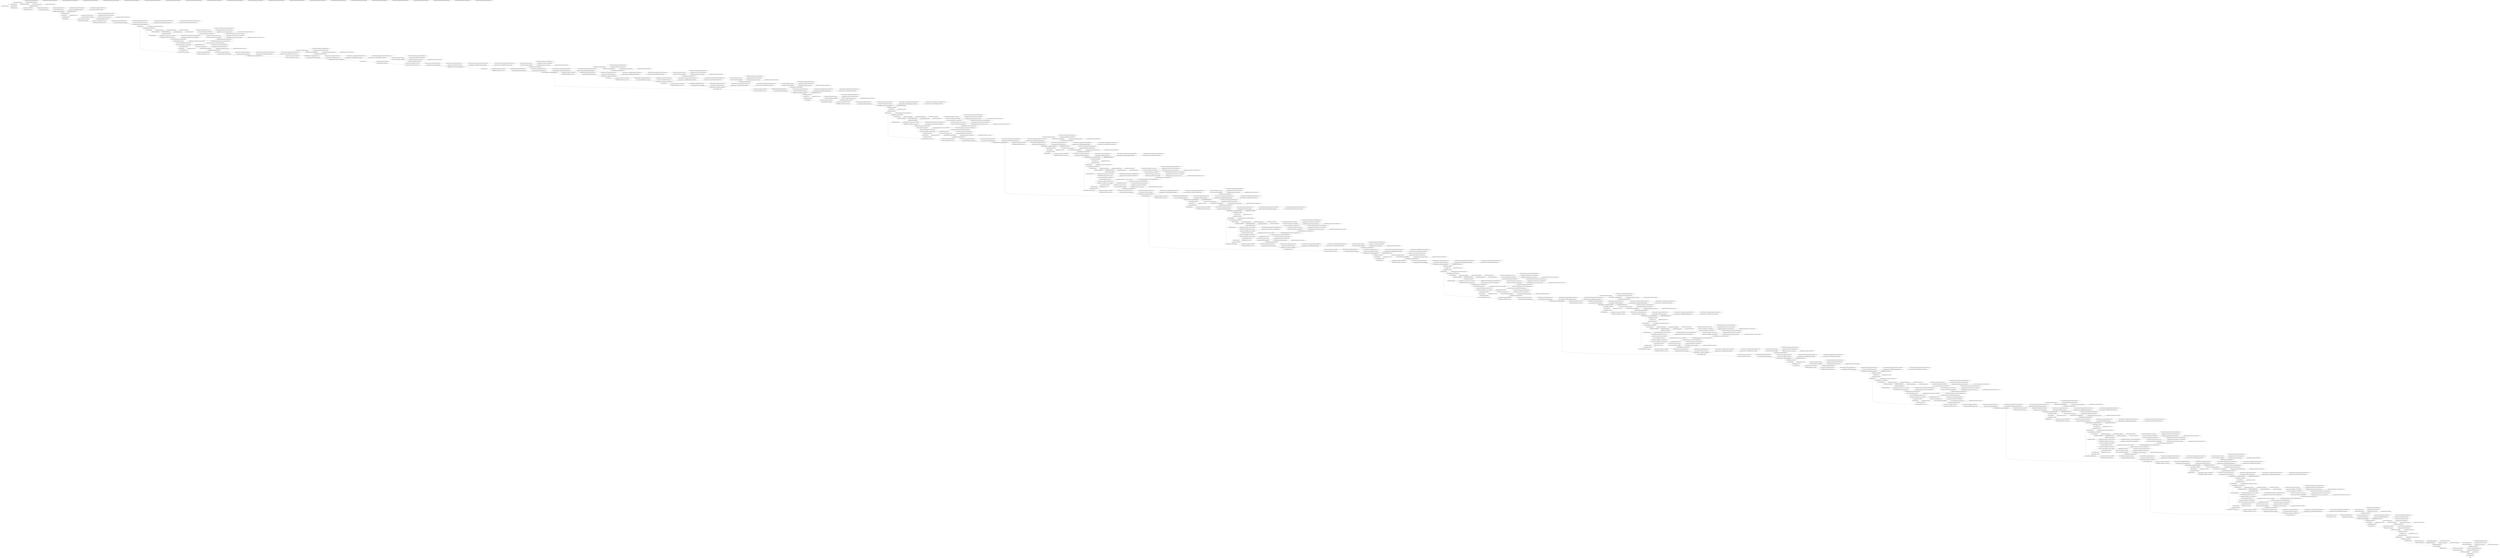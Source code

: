 strict digraph  {
self [op=Placeholder];
"MobilenetV3small/rescaling/Cast/x" [op=Const];
"MobilenetV3small/rescaling/Cast_1/x" [op=Const];
"MobilenetV3small/rescaling/mul" [op=Mul];
"MobilenetV3small/rescaling/add" [op=AddV2];
"MobilenetV3small/nncf_wrapper_Conv/Const" [op=Const];
"MobilenetV3small/nncf_wrapper_Conv/Equal/ReadVariableOp/resource" [op=Placeholder];
"MobilenetV3small/nncf_wrapper_Conv/Equal/ReadVariableOp" [op=ReadVariableOp];
"MobilenetV3small/nncf_wrapper_Conv/Equal" [op=Equal];
"MobilenetV3small/nncf_wrapper_Conv/cond/input_0" [op=Placeholder];
"MobilenetV3small/nncf_wrapper_Conv/cond/input_1" [op=Placeholder];
"MobilenetV3small/nncf_wrapper_Conv/cond" [op=If];
"MobilenetV3small/nncf_wrapper_Conv/cond/Identity" [op=Identity];
"MobilenetV3small/nncf_wrapper_Conv/Conv2D" [op=Conv2D];
"MobilenetV3small/Conv/BatchNorm/ReadVariableOp/resource" [op=Placeholder];
"MobilenetV3small/Conv/BatchNorm/ReadVariableOp" [op=ReadVariableOp];
"MobilenetV3small/Conv/BatchNorm/ReadVariableOp_1/resource" [op=Placeholder];
"MobilenetV3small/Conv/BatchNorm/ReadVariableOp_1" [op=ReadVariableOp];
"MobilenetV3small/Conv/BatchNorm/FusedBatchNormV3/ReadVariableOp/resource" [op=Placeholder];
"MobilenetV3small/Conv/BatchNorm/FusedBatchNormV3/ReadVariableOp" [op=ReadVariableOp];
"MobilenetV3small/Conv/BatchNorm/FusedBatchNormV3/ReadVariableOp_1/resource" [op=Placeholder];
"MobilenetV3small/Conv/BatchNorm/FusedBatchNormV3/ReadVariableOp_1" [op=ReadVariableOp];
"MobilenetV3small/Conv/BatchNorm/FusedBatchNormV3" [op=FusedBatchNormV3];
"MobilenetV3small/tf_op_layer_AddV2/AddV2/y" [op=Const];
"MobilenetV3small/tf_op_layer_AddV2/AddV2" [op=AddV2];
"MobilenetV3small/re_lu/Relu6" [op=Relu6];
"MobilenetV3small/tf_op_layer_Mul/Mul/y" [op=Const];
"MobilenetV3small/tf_op_layer_Mul/Mul" [op=Mul];
"MobilenetV3small/multiply/mul" [op=Mul];
"MobilenetV3small/expanded_conv/depthwise/pad/Pad/paddings" [op=Const];
"MobilenetV3small/expanded_conv/depthwise/pad/Pad" [op=Pad];
"MobilenetV3small/nncf_wrapper_expanded_conv/depthwise/Const" [op=Const];
"MobilenetV3small/nncf_wrapper_expanded_conv/depthwise/Equal/ReadVariableOp/resource" [op=Placeholder];
"MobilenetV3small/nncf_wrapper_expanded_conv/depthwise/Equal/ReadVariableOp" [op=ReadVariableOp];
"MobilenetV3small/nncf_wrapper_expanded_conv/depthwise/Equal" [op=Equal];
"MobilenetV3small/nncf_wrapper_expanded_conv/depthwise/cond/input_0" [op=Placeholder];
"MobilenetV3small/nncf_wrapper_expanded_conv/depthwise/cond/input_1" [op=Placeholder];
"MobilenetV3small/nncf_wrapper_expanded_conv/depthwise/cond" [op=If];
"MobilenetV3small/nncf_wrapper_expanded_conv/depthwise/cond/Identity" [op=Identity];
"MobilenetV3small/nncf_wrapper_expanded_conv/depthwise/depthwise/Shape" [op=Const];
"MobilenetV3small/nncf_wrapper_expanded_conv/depthwise/depthwise/dilation_rate" [op=Const];
"MobilenetV3small/nncf_wrapper_expanded_conv/depthwise/depthwise" [op=DepthwiseConv2dNative];
"MobilenetV3small/expanded_conv/depthwise/BatchNorm/ReadVariableOp/resource" [op=Placeholder];
"MobilenetV3small/expanded_conv/depthwise/BatchNorm/ReadVariableOp" [op=ReadVariableOp];
"MobilenetV3small/expanded_conv/depthwise/BatchNorm/ReadVariableOp_1/resource" [op=Placeholder];
"MobilenetV3small/expanded_conv/depthwise/BatchNorm/ReadVariableOp_1" [op=ReadVariableOp];
"MobilenetV3small/expanded_conv/depthwise/BatchNorm/FusedBatchNormV3/ReadVariableOp/resource" [op=Placeholder];
"MobilenetV3small/expanded_conv/depthwise/BatchNorm/FusedBatchNormV3/ReadVariableOp" [op=ReadVariableOp];
"MobilenetV3small/expanded_conv/depthwise/BatchNorm/FusedBatchNormV3/ReadVariableOp_1/resource" [op=Placeholder];
"MobilenetV3small/expanded_conv/depthwise/BatchNorm/FusedBatchNormV3/ReadVariableOp_1" [op=ReadVariableOp];
"MobilenetV3small/expanded_conv/depthwise/BatchNorm/FusedBatchNormV3" [op=FusedBatchNormV3];
"MobilenetV3small/re_lu_1/Relu" [op=Relu];
"MobilenetV3small/expanded_conv/squeeze_excite/AvgPool/Mean/reduction_indices" [op=Const];
"MobilenetV3small/expanded_conv/squeeze_excite/AvgPool/Mean" [op=Mean];
"MobilenetV3small/reshape/Shape" [op=Shape];
"MobilenetV3small/reshape/strided_slice/stack" [op=Const];
"MobilenetV3small/reshape/strided_slice/stack_1" [op=Const];
"MobilenetV3small/reshape/strided_slice/stack_2" [op=Const];
"MobilenetV3small/reshape/strided_slice" [op=StridedSlice];
"MobilenetV3small/reshape/Reshape/shape/1" [op=Const];
"MobilenetV3small/reshape/Reshape/shape/2" [op=Const];
"MobilenetV3small/reshape/Reshape/shape/3" [op=Const];
"MobilenetV3small/reshape/Reshape/shape" [op=Pack];
"MobilenetV3small/reshape/Reshape" [op=Reshape];
"MobilenetV3small/nncf_wrapper_expanded_conv/squeeze_excite/Conv/Const" [op=Const];
"MobilenetV3small/nncf_wrapper_expanded_conv/squeeze_excite/Conv/Equal/ReadVariableOp/resource" [op=Placeholder];
"MobilenetV3small/nncf_wrapper_expanded_conv/squeeze_excite/Conv/Equal/ReadVariableOp" [op=ReadVariableOp];
"MobilenetV3small/nncf_wrapper_expanded_conv/squeeze_excite/Conv/Equal" [op=Equal];
"MobilenetV3small/nncf_wrapper_expanded_conv/squeeze_excite/Conv/cond/input_0" [op=Placeholder];
"MobilenetV3small/nncf_wrapper_expanded_conv/squeeze_excite/Conv/cond/input_1" [op=Placeholder];
"MobilenetV3small/nncf_wrapper_expanded_conv/squeeze_excite/Conv/cond" [op=If];
"MobilenetV3small/nncf_wrapper_expanded_conv/squeeze_excite/Conv/cond/Identity" [op=Identity];
"MobilenetV3small/nncf_wrapper_expanded_conv/squeeze_excite/Conv/Conv2D" [op=Conv2D];
"MobilenetV3small/nncf_wrapper_expanded_conv/squeeze_excite/Conv/BiasAdd/ReadVariableOp/resource" [op=Placeholder];
"MobilenetV3small/nncf_wrapper_expanded_conv/squeeze_excite/Conv/BiasAdd/ReadVariableOp" [op=ReadVariableOp];
"MobilenetV3small/nncf_wrapper_expanded_conv/squeeze_excite/Conv/BiasAdd" [op=BiasAdd];
"MobilenetV3small/expanded_conv/squeeze_excite/Relu/Relu" [op=Relu];
"MobilenetV3small/nncf_wrapper_expanded_conv/squeeze_excite/Conv_1/Const" [op=Const];
"MobilenetV3small/nncf_wrapper_expanded_conv/squeeze_excite/Conv_1/Equal/ReadVariableOp/resource" [op=Placeholder];
"MobilenetV3small/nncf_wrapper_expanded_conv/squeeze_excite/Conv_1/Equal/ReadVariableOp" [op=ReadVariableOp];
"MobilenetV3small/nncf_wrapper_expanded_conv/squeeze_excite/Conv_1/Equal" [op=Equal];
"MobilenetV3small/nncf_wrapper_expanded_conv/squeeze_excite/Conv_1/cond/input_0" [op=Placeholder];
"MobilenetV3small/nncf_wrapper_expanded_conv/squeeze_excite/Conv_1/cond/input_1" [op=Placeholder];
"MobilenetV3small/nncf_wrapper_expanded_conv/squeeze_excite/Conv_1/cond" [op=If];
"MobilenetV3small/nncf_wrapper_expanded_conv/squeeze_excite/Conv_1/cond/Identity" [op=Identity];
"MobilenetV3small/nncf_wrapper_expanded_conv/squeeze_excite/Conv_1/Conv2D" [op=Conv2D];
"MobilenetV3small/nncf_wrapper_expanded_conv/squeeze_excite/Conv_1/BiasAdd/ReadVariableOp/resource" [op=Placeholder];
"MobilenetV3small/nncf_wrapper_expanded_conv/squeeze_excite/Conv_1/BiasAdd/ReadVariableOp" [op=ReadVariableOp];
"MobilenetV3small/nncf_wrapper_expanded_conv/squeeze_excite/Conv_1/BiasAdd" [op=BiasAdd];
"MobilenetV3small/tf_op_layer_AddV2_1/AddV2_1/y" [op=Const];
"MobilenetV3small/tf_op_layer_AddV2_1/AddV2_1" [op=AddV2];
"MobilenetV3small/re_lu_2/Relu6" [op=Relu6];
"MobilenetV3small/tf_op_layer_Mul_1/Mul_1/y" [op=Const];
"MobilenetV3small/tf_op_layer_Mul_1/Mul_1" [op=Mul];
"MobilenetV3small/expanded_conv/squeeze_excite/Mul/mul" [op=Mul];
"MobilenetV3small/nncf_wrapper_expanded_conv/project/Const" [op=Const];
"MobilenetV3small/nncf_wrapper_expanded_conv/project/Equal/ReadVariableOp/resource" [op=Placeholder];
"MobilenetV3small/nncf_wrapper_expanded_conv/project/Equal/ReadVariableOp" [op=ReadVariableOp];
"MobilenetV3small/nncf_wrapper_expanded_conv/project/Equal" [op=Equal];
"MobilenetV3small/nncf_wrapper_expanded_conv/project/cond/input_0" [op=Placeholder];
"MobilenetV3small/nncf_wrapper_expanded_conv/project/cond/input_1" [op=Placeholder];
"MobilenetV3small/nncf_wrapper_expanded_conv/project/cond" [op=If];
"MobilenetV3small/nncf_wrapper_expanded_conv/project/cond/Identity" [op=Identity];
"MobilenetV3small/nncf_wrapper_expanded_conv/project/Conv2D" [op=Conv2D];
"MobilenetV3small/expanded_conv/project/BatchNorm/ReadVariableOp/resource" [op=Placeholder];
"MobilenetV3small/expanded_conv/project/BatchNorm/ReadVariableOp" [op=ReadVariableOp];
"MobilenetV3small/expanded_conv/project/BatchNorm/ReadVariableOp_1/resource" [op=Placeholder];
"MobilenetV3small/expanded_conv/project/BatchNorm/ReadVariableOp_1" [op=ReadVariableOp];
"MobilenetV3small/expanded_conv/project/BatchNorm/FusedBatchNormV3/ReadVariableOp/resource" [op=Placeholder];
"MobilenetV3small/expanded_conv/project/BatchNorm/FusedBatchNormV3/ReadVariableOp" [op=ReadVariableOp];
"MobilenetV3small/expanded_conv/project/BatchNorm/FusedBatchNormV3/ReadVariableOp_1/resource" [op=Placeholder];
"MobilenetV3small/expanded_conv/project/BatchNorm/FusedBatchNormV3/ReadVariableOp_1" [op=ReadVariableOp];
"MobilenetV3small/expanded_conv/project/BatchNorm/FusedBatchNormV3" [op=FusedBatchNormV3];
"MobilenetV3small/nncf_wrapper_expanded_conv_1/expand/Const" [op=Const];
"MobilenetV3small/nncf_wrapper_expanded_conv_1/expand/Equal/ReadVariableOp/resource" [op=Placeholder];
"MobilenetV3small/nncf_wrapper_expanded_conv_1/expand/Equal/ReadVariableOp" [op=ReadVariableOp];
"MobilenetV3small/nncf_wrapper_expanded_conv_1/expand/Equal" [op=Equal];
"MobilenetV3small/nncf_wrapper_expanded_conv_1/expand/cond/input_0" [op=Placeholder];
"MobilenetV3small/nncf_wrapper_expanded_conv_1/expand/cond/input_1" [op=Placeholder];
"MobilenetV3small/nncf_wrapper_expanded_conv_1/expand/cond" [op=If];
"MobilenetV3small/nncf_wrapper_expanded_conv_1/expand/cond/Identity" [op=Identity];
"MobilenetV3small/nncf_wrapper_expanded_conv_1/expand/Conv2D" [op=Conv2D];
"MobilenetV3small/expanded_conv_1/expand/BatchNorm/ReadVariableOp/resource" [op=Placeholder];
"MobilenetV3small/expanded_conv_1/expand/BatchNorm/ReadVariableOp" [op=ReadVariableOp];
"MobilenetV3small/expanded_conv_1/expand/BatchNorm/ReadVariableOp_1/resource" [op=Placeholder];
"MobilenetV3small/expanded_conv_1/expand/BatchNorm/ReadVariableOp_1" [op=ReadVariableOp];
"MobilenetV3small/expanded_conv_1/expand/BatchNorm/FusedBatchNormV3/ReadVariableOp/resource" [op=Placeholder];
"MobilenetV3small/expanded_conv_1/expand/BatchNorm/FusedBatchNormV3/ReadVariableOp" [op=ReadVariableOp];
"MobilenetV3small/expanded_conv_1/expand/BatchNorm/FusedBatchNormV3/ReadVariableOp_1/resource" [op=Placeholder];
"MobilenetV3small/expanded_conv_1/expand/BatchNorm/FusedBatchNormV3/ReadVariableOp_1" [op=ReadVariableOp];
"MobilenetV3small/expanded_conv_1/expand/BatchNorm/FusedBatchNormV3" [op=FusedBatchNormV3];
"MobilenetV3small/re_lu_3/Relu" [op=Relu];
"MobilenetV3small/expanded_conv_1/depthwise/pad/Pad/paddings" [op=Const];
"MobilenetV3small/expanded_conv_1/depthwise/pad/Pad" [op=Pad];
"MobilenetV3small/nncf_wrapper_expanded_conv_1/depthwise/Const" [op=Const];
"MobilenetV3small/nncf_wrapper_expanded_conv_1/depthwise/Equal/ReadVariableOp/resource" [op=Placeholder];
"MobilenetV3small/nncf_wrapper_expanded_conv_1/depthwise/Equal/ReadVariableOp" [op=ReadVariableOp];
"MobilenetV3small/nncf_wrapper_expanded_conv_1/depthwise/Equal" [op=Equal];
"MobilenetV3small/nncf_wrapper_expanded_conv_1/depthwise/cond/input_0" [op=Placeholder];
"MobilenetV3small/nncf_wrapper_expanded_conv_1/depthwise/cond/input_1" [op=Placeholder];
"MobilenetV3small/nncf_wrapper_expanded_conv_1/depthwise/cond" [op=If];
"MobilenetV3small/nncf_wrapper_expanded_conv_1/depthwise/cond/Identity" [op=Identity];
"MobilenetV3small/nncf_wrapper_expanded_conv_1/depthwise/depthwise/Shape" [op=Const];
"MobilenetV3small/nncf_wrapper_expanded_conv_1/depthwise/depthwise/dilation_rate" [op=Const];
"MobilenetV3small/nncf_wrapper_expanded_conv_1/depthwise/depthwise" [op=DepthwiseConv2dNative];
"MobilenetV3small/expanded_conv_1/depthwise/BatchNorm/ReadVariableOp/resource" [op=Placeholder];
"MobilenetV3small/expanded_conv_1/depthwise/BatchNorm/ReadVariableOp" [op=ReadVariableOp];
"MobilenetV3small/expanded_conv_1/depthwise/BatchNorm/ReadVariableOp_1/resource" [op=Placeholder];
"MobilenetV3small/expanded_conv_1/depthwise/BatchNorm/ReadVariableOp_1" [op=ReadVariableOp];
"MobilenetV3small/expanded_conv_1/depthwise/BatchNorm/FusedBatchNormV3/ReadVariableOp/resource" [op=Placeholder];
"MobilenetV3small/expanded_conv_1/depthwise/BatchNorm/FusedBatchNormV3/ReadVariableOp" [op=ReadVariableOp];
"MobilenetV3small/expanded_conv_1/depthwise/BatchNorm/FusedBatchNormV3/ReadVariableOp_1/resource" [op=Placeholder];
"MobilenetV3small/expanded_conv_1/depthwise/BatchNorm/FusedBatchNormV3/ReadVariableOp_1" [op=ReadVariableOp];
"MobilenetV3small/expanded_conv_1/depthwise/BatchNorm/FusedBatchNormV3" [op=FusedBatchNormV3];
"MobilenetV3small/re_lu_4/Relu" [op=Relu];
"MobilenetV3small/nncf_wrapper_expanded_conv_1/project/Const" [op=Const];
"MobilenetV3small/nncf_wrapper_expanded_conv_1/project/Equal/ReadVariableOp/resource" [op=Placeholder];
"MobilenetV3small/nncf_wrapper_expanded_conv_1/project/Equal/ReadVariableOp" [op=ReadVariableOp];
"MobilenetV3small/nncf_wrapper_expanded_conv_1/project/Equal" [op=Equal];
"MobilenetV3small/nncf_wrapper_expanded_conv_1/project/cond/input_0" [op=Placeholder];
"MobilenetV3small/nncf_wrapper_expanded_conv_1/project/cond/input_1" [op=Placeholder];
"MobilenetV3small/nncf_wrapper_expanded_conv_1/project/cond" [op=If];
"MobilenetV3small/nncf_wrapper_expanded_conv_1/project/cond/Identity" [op=Identity];
"MobilenetV3small/nncf_wrapper_expanded_conv_1/project/Conv2D" [op=Conv2D];
"MobilenetV3small/expanded_conv_1/project/BatchNorm/ReadVariableOp/resource" [op=Placeholder];
"MobilenetV3small/expanded_conv_1/project/BatchNorm/ReadVariableOp" [op=ReadVariableOp];
"MobilenetV3small/expanded_conv_1/project/BatchNorm/ReadVariableOp_1/resource" [op=Placeholder];
"MobilenetV3small/expanded_conv_1/project/BatchNorm/ReadVariableOp_1" [op=ReadVariableOp];
"MobilenetV3small/expanded_conv_1/project/BatchNorm/FusedBatchNormV3/ReadVariableOp/resource" [op=Placeholder];
"MobilenetV3small/expanded_conv_1/project/BatchNorm/FusedBatchNormV3/ReadVariableOp" [op=ReadVariableOp];
"MobilenetV3small/expanded_conv_1/project/BatchNorm/FusedBatchNormV3/ReadVariableOp_1/resource" [op=Placeholder];
"MobilenetV3small/expanded_conv_1/project/BatchNorm/FusedBatchNormV3/ReadVariableOp_1" [op=ReadVariableOp];
"MobilenetV3small/expanded_conv_1/project/BatchNorm/FusedBatchNormV3" [op=FusedBatchNormV3];
"MobilenetV3small/nncf_wrapper_expanded_conv_2/expand/Const" [op=Const];
"MobilenetV3small/nncf_wrapper_expanded_conv_2/expand/Equal/ReadVariableOp/resource" [op=Placeholder];
"MobilenetV3small/nncf_wrapper_expanded_conv_2/expand/Equal/ReadVariableOp" [op=ReadVariableOp];
"MobilenetV3small/nncf_wrapper_expanded_conv_2/expand/Equal" [op=Equal];
"MobilenetV3small/nncf_wrapper_expanded_conv_2/expand/cond/input_0" [op=Placeholder];
"MobilenetV3small/nncf_wrapper_expanded_conv_2/expand/cond/input_1" [op=Placeholder];
"MobilenetV3small/nncf_wrapper_expanded_conv_2/expand/cond" [op=If];
"MobilenetV3small/nncf_wrapper_expanded_conv_2/expand/cond/Identity" [op=Identity];
"MobilenetV3small/nncf_wrapper_expanded_conv_2/expand/Conv2D" [op=Conv2D];
"MobilenetV3small/expanded_conv_2/expand/BatchNorm/ReadVariableOp/resource" [op=Placeholder];
"MobilenetV3small/expanded_conv_2/expand/BatchNorm/ReadVariableOp" [op=ReadVariableOp];
"MobilenetV3small/expanded_conv_2/expand/BatchNorm/ReadVariableOp_1/resource" [op=Placeholder];
"MobilenetV3small/expanded_conv_2/expand/BatchNorm/ReadVariableOp_1" [op=ReadVariableOp];
"MobilenetV3small/expanded_conv_2/expand/BatchNorm/FusedBatchNormV3/ReadVariableOp/resource" [op=Placeholder];
"MobilenetV3small/expanded_conv_2/expand/BatchNorm/FusedBatchNormV3/ReadVariableOp" [op=ReadVariableOp];
"MobilenetV3small/expanded_conv_2/expand/BatchNorm/FusedBatchNormV3/ReadVariableOp_1/resource" [op=Placeholder];
"MobilenetV3small/expanded_conv_2/expand/BatchNorm/FusedBatchNormV3/ReadVariableOp_1" [op=ReadVariableOp];
"MobilenetV3small/expanded_conv_2/expand/BatchNorm/FusedBatchNormV3" [op=FusedBatchNormV3];
"MobilenetV3small/re_lu_5/Relu" [op=Relu];
"MobilenetV3small/nncf_wrapper_expanded_conv_2/depthwise/Const" [op=Const];
"MobilenetV3small/nncf_wrapper_expanded_conv_2/depthwise/Equal/ReadVariableOp/resource" [op=Placeholder];
"MobilenetV3small/nncf_wrapper_expanded_conv_2/depthwise/Equal/ReadVariableOp" [op=ReadVariableOp];
"MobilenetV3small/nncf_wrapper_expanded_conv_2/depthwise/Equal" [op=Equal];
"MobilenetV3small/nncf_wrapper_expanded_conv_2/depthwise/cond/input_0" [op=Placeholder];
"MobilenetV3small/nncf_wrapper_expanded_conv_2/depthwise/cond/input_1" [op=Placeholder];
"MobilenetV3small/nncf_wrapper_expanded_conv_2/depthwise/cond" [op=If];
"MobilenetV3small/nncf_wrapper_expanded_conv_2/depthwise/cond/Identity" [op=Identity];
"MobilenetV3small/nncf_wrapper_expanded_conv_2/depthwise/depthwise/Shape" [op=Const];
"MobilenetV3small/nncf_wrapper_expanded_conv_2/depthwise/depthwise/dilation_rate" [op=Const];
"MobilenetV3small/nncf_wrapper_expanded_conv_2/depthwise/depthwise" [op=DepthwiseConv2dNative];
"MobilenetV3small/expanded_conv_2/depthwise/BatchNorm/ReadVariableOp/resource" [op=Placeholder];
"MobilenetV3small/expanded_conv_2/depthwise/BatchNorm/ReadVariableOp" [op=ReadVariableOp];
"MobilenetV3small/expanded_conv_2/depthwise/BatchNorm/ReadVariableOp_1/resource" [op=Placeholder];
"MobilenetV3small/expanded_conv_2/depthwise/BatchNorm/ReadVariableOp_1" [op=ReadVariableOp];
"MobilenetV3small/expanded_conv_2/depthwise/BatchNorm/FusedBatchNormV3/ReadVariableOp/resource" [op=Placeholder];
"MobilenetV3small/expanded_conv_2/depthwise/BatchNorm/FusedBatchNormV3/ReadVariableOp" [op=ReadVariableOp];
"MobilenetV3small/expanded_conv_2/depthwise/BatchNorm/FusedBatchNormV3/ReadVariableOp_1/resource" [op=Placeholder];
"MobilenetV3small/expanded_conv_2/depthwise/BatchNorm/FusedBatchNormV3/ReadVariableOp_1" [op=ReadVariableOp];
"MobilenetV3small/expanded_conv_2/depthwise/BatchNorm/FusedBatchNormV3" [op=FusedBatchNormV3];
"MobilenetV3small/re_lu_6/Relu" [op=Relu];
"MobilenetV3small/nncf_wrapper_expanded_conv_2/project/Const" [op=Const];
"MobilenetV3small/nncf_wrapper_expanded_conv_2/project/Equal/ReadVariableOp/resource" [op=Placeholder];
"MobilenetV3small/nncf_wrapper_expanded_conv_2/project/Equal/ReadVariableOp" [op=ReadVariableOp];
"MobilenetV3small/nncf_wrapper_expanded_conv_2/project/Equal" [op=Equal];
"MobilenetV3small/nncf_wrapper_expanded_conv_2/project/cond/input_0" [op=Placeholder];
"MobilenetV3small/nncf_wrapper_expanded_conv_2/project/cond/input_1" [op=Placeholder];
"MobilenetV3small/nncf_wrapper_expanded_conv_2/project/cond" [op=If];
"MobilenetV3small/nncf_wrapper_expanded_conv_2/project/cond/Identity" [op=Identity];
"MobilenetV3small/nncf_wrapper_expanded_conv_2/project/Conv2D" [op=Conv2D];
"MobilenetV3small/expanded_conv_2/project/BatchNorm/ReadVariableOp/resource" [op=Placeholder];
"MobilenetV3small/expanded_conv_2/project/BatchNorm/ReadVariableOp" [op=ReadVariableOp];
"MobilenetV3small/expanded_conv_2/project/BatchNorm/ReadVariableOp_1/resource" [op=Placeholder];
"MobilenetV3small/expanded_conv_2/project/BatchNorm/ReadVariableOp_1" [op=ReadVariableOp];
"MobilenetV3small/expanded_conv_2/project/BatchNorm/FusedBatchNormV3/ReadVariableOp/resource" [op=Placeholder];
"MobilenetV3small/expanded_conv_2/project/BatchNorm/FusedBatchNormV3/ReadVariableOp" [op=ReadVariableOp];
"MobilenetV3small/expanded_conv_2/project/BatchNorm/FusedBatchNormV3/ReadVariableOp_1/resource" [op=Placeholder];
"MobilenetV3small/expanded_conv_2/project/BatchNorm/FusedBatchNormV3/ReadVariableOp_1" [op=ReadVariableOp];
"MobilenetV3small/expanded_conv_2/project/BatchNorm/FusedBatchNormV3" [op=FusedBatchNormV3];
"MobilenetV3small/expanded_conv_2/Add/add" [op=AddV2];
"MobilenetV3small/nncf_wrapper_expanded_conv_3/expand/Const" [op=Const];
"MobilenetV3small/nncf_wrapper_expanded_conv_3/expand/Equal/ReadVariableOp/resource" [op=Placeholder];
"MobilenetV3small/nncf_wrapper_expanded_conv_3/expand/Equal/ReadVariableOp" [op=ReadVariableOp];
"MobilenetV3small/nncf_wrapper_expanded_conv_3/expand/Equal" [op=Equal];
"MobilenetV3small/nncf_wrapper_expanded_conv_3/expand/cond/input_0" [op=Placeholder];
"MobilenetV3small/nncf_wrapper_expanded_conv_3/expand/cond/input_1" [op=Placeholder];
"MobilenetV3small/nncf_wrapper_expanded_conv_3/expand/cond" [op=If];
"MobilenetV3small/nncf_wrapper_expanded_conv_3/expand/cond/Identity" [op=Identity];
"MobilenetV3small/nncf_wrapper_expanded_conv_3/expand/Conv2D" [op=Conv2D];
"MobilenetV3small/expanded_conv_3/expand/BatchNorm/ReadVariableOp/resource" [op=Placeholder];
"MobilenetV3small/expanded_conv_3/expand/BatchNorm/ReadVariableOp" [op=ReadVariableOp];
"MobilenetV3small/expanded_conv_3/expand/BatchNorm/ReadVariableOp_1/resource" [op=Placeholder];
"MobilenetV3small/expanded_conv_3/expand/BatchNorm/ReadVariableOp_1" [op=ReadVariableOp];
"MobilenetV3small/expanded_conv_3/expand/BatchNorm/FusedBatchNormV3/ReadVariableOp/resource" [op=Placeholder];
"MobilenetV3small/expanded_conv_3/expand/BatchNorm/FusedBatchNormV3/ReadVariableOp" [op=ReadVariableOp];
"MobilenetV3small/expanded_conv_3/expand/BatchNorm/FusedBatchNormV3/ReadVariableOp_1/resource" [op=Placeholder];
"MobilenetV3small/expanded_conv_3/expand/BatchNorm/FusedBatchNormV3/ReadVariableOp_1" [op=ReadVariableOp];
"MobilenetV3small/expanded_conv_3/expand/BatchNorm/FusedBatchNormV3" [op=FusedBatchNormV3];
"MobilenetV3small/tf_op_layer_AddV2_2/AddV2_2/y" [op=Const];
"MobilenetV3small/tf_op_layer_AddV2_2/AddV2_2" [op=AddV2];
"MobilenetV3small/re_lu_7/Relu6" [op=Relu6];
"MobilenetV3small/tf_op_layer_Mul_2/Mul_2/y" [op=Const];
"MobilenetV3small/tf_op_layer_Mul_2/Mul_2" [op=Mul];
"MobilenetV3small/multiply_1/mul" [op=Mul];
"MobilenetV3small/expanded_conv_3/depthwise/pad/Pad/paddings" [op=Const];
"MobilenetV3small/expanded_conv_3/depthwise/pad/Pad" [op=Pad];
"MobilenetV3small/nncf_wrapper_expanded_conv_3/depthwise/Const" [op=Const];
"MobilenetV3small/nncf_wrapper_expanded_conv_3/depthwise/Equal/ReadVariableOp/resource" [op=Placeholder];
"MobilenetV3small/nncf_wrapper_expanded_conv_3/depthwise/Equal/ReadVariableOp" [op=ReadVariableOp];
"MobilenetV3small/nncf_wrapper_expanded_conv_3/depthwise/Equal" [op=Equal];
"MobilenetV3small/nncf_wrapper_expanded_conv_3/depthwise/cond/input_0" [op=Placeholder];
"MobilenetV3small/nncf_wrapper_expanded_conv_3/depthwise/cond/input_1" [op=Placeholder];
"MobilenetV3small/nncf_wrapper_expanded_conv_3/depthwise/cond" [op=If];
"MobilenetV3small/nncf_wrapper_expanded_conv_3/depthwise/cond/Identity" [op=Identity];
"MobilenetV3small/nncf_wrapper_expanded_conv_3/depthwise/depthwise/Shape" [op=Const];
"MobilenetV3small/nncf_wrapper_expanded_conv_3/depthwise/depthwise/dilation_rate" [op=Const];
"MobilenetV3small/nncf_wrapper_expanded_conv_3/depthwise/depthwise" [op=DepthwiseConv2dNative];
"MobilenetV3small/expanded_conv_3/depthwise/BatchNorm/ReadVariableOp/resource" [op=Placeholder];
"MobilenetV3small/expanded_conv_3/depthwise/BatchNorm/ReadVariableOp" [op=ReadVariableOp];
"MobilenetV3small/expanded_conv_3/depthwise/BatchNorm/ReadVariableOp_1/resource" [op=Placeholder];
"MobilenetV3small/expanded_conv_3/depthwise/BatchNorm/ReadVariableOp_1" [op=ReadVariableOp];
"MobilenetV3small/expanded_conv_3/depthwise/BatchNorm/FusedBatchNormV3/ReadVariableOp/resource" [op=Placeholder];
"MobilenetV3small/expanded_conv_3/depthwise/BatchNorm/FusedBatchNormV3/ReadVariableOp" [op=ReadVariableOp];
"MobilenetV3small/expanded_conv_3/depthwise/BatchNorm/FusedBatchNormV3/ReadVariableOp_1/resource" [op=Placeholder];
"MobilenetV3small/expanded_conv_3/depthwise/BatchNorm/FusedBatchNormV3/ReadVariableOp_1" [op=ReadVariableOp];
"MobilenetV3small/expanded_conv_3/depthwise/BatchNorm/FusedBatchNormV3" [op=FusedBatchNormV3];
"MobilenetV3small/tf_op_layer_AddV2_3/AddV2_3/y" [op=Const];
"MobilenetV3small/tf_op_layer_AddV2_3/AddV2_3" [op=AddV2];
"MobilenetV3small/re_lu_8/Relu6" [op=Relu6];
"MobilenetV3small/tf_op_layer_Mul_3/Mul_3/y" [op=Const];
"MobilenetV3small/tf_op_layer_Mul_3/Mul_3" [op=Mul];
"MobilenetV3small/multiply_2/mul" [op=Mul];
"MobilenetV3small/expanded_conv_3/squeeze_excite/AvgPool/Mean/reduction_indices" [op=Const];
"MobilenetV3small/expanded_conv_3/squeeze_excite/AvgPool/Mean" [op=Mean];
"MobilenetV3small/reshape_1/Shape" [op=Shape];
"MobilenetV3small/reshape_1/strided_slice/stack" [op=Const];
"MobilenetV3small/reshape_1/strided_slice/stack_1" [op=Const];
"MobilenetV3small/reshape_1/strided_slice/stack_2" [op=Const];
"MobilenetV3small/reshape_1/strided_slice" [op=StridedSlice];
"MobilenetV3small/reshape_1/Reshape/shape/1" [op=Const];
"MobilenetV3small/reshape_1/Reshape/shape/2" [op=Const];
"MobilenetV3small/reshape_1/Reshape/shape/3" [op=Const];
"MobilenetV3small/reshape_1/Reshape/shape" [op=Pack];
"MobilenetV3small/reshape_1/Reshape" [op=Reshape];
"MobilenetV3small/nncf_wrapper_expanded_conv_3/squeeze_excite/Conv/Const" [op=Const];
"MobilenetV3small/nncf_wrapper_expanded_conv_3/squeeze_excite/Conv/Equal/ReadVariableOp/resource" [op=Placeholder];
"MobilenetV3small/nncf_wrapper_expanded_conv_3/squeeze_excite/Conv/Equal/ReadVariableOp" [op=ReadVariableOp];
"MobilenetV3small/nncf_wrapper_expanded_conv_3/squeeze_excite/Conv/Equal" [op=Equal];
"MobilenetV3small/nncf_wrapper_expanded_conv_3/squeeze_excite/Conv/cond/input_0" [op=Placeholder];
"MobilenetV3small/nncf_wrapper_expanded_conv_3/squeeze_excite/Conv/cond/input_1" [op=Placeholder];
"MobilenetV3small/nncf_wrapper_expanded_conv_3/squeeze_excite/Conv/cond" [op=If];
"MobilenetV3small/nncf_wrapper_expanded_conv_3/squeeze_excite/Conv/cond/Identity" [op=Identity];
"MobilenetV3small/nncf_wrapper_expanded_conv_3/squeeze_excite/Conv/Conv2D" [op=Conv2D];
"MobilenetV3small/nncf_wrapper_expanded_conv_3/squeeze_excite/Conv/BiasAdd/ReadVariableOp/resource" [op=Placeholder];
"MobilenetV3small/nncf_wrapper_expanded_conv_3/squeeze_excite/Conv/BiasAdd/ReadVariableOp" [op=ReadVariableOp];
"MobilenetV3small/nncf_wrapper_expanded_conv_3/squeeze_excite/Conv/BiasAdd" [op=BiasAdd];
"MobilenetV3small/expanded_conv_3/squeeze_excite/Relu/Relu" [op=Relu];
"MobilenetV3small/nncf_wrapper_expanded_conv_3/squeeze_excite/Conv_1/Const" [op=Const];
"MobilenetV3small/nncf_wrapper_expanded_conv_3/squeeze_excite/Conv_1/Equal/ReadVariableOp/resource" [op=Placeholder];
"MobilenetV3small/nncf_wrapper_expanded_conv_3/squeeze_excite/Conv_1/Equal/ReadVariableOp" [op=ReadVariableOp];
"MobilenetV3small/nncf_wrapper_expanded_conv_3/squeeze_excite/Conv_1/Equal" [op=Equal];
"MobilenetV3small/nncf_wrapper_expanded_conv_3/squeeze_excite/Conv_1/cond/input_0" [op=Placeholder];
"MobilenetV3small/nncf_wrapper_expanded_conv_3/squeeze_excite/Conv_1/cond/input_1" [op=Placeholder];
"MobilenetV3small/nncf_wrapper_expanded_conv_3/squeeze_excite/Conv_1/cond" [op=If];
"MobilenetV3small/nncf_wrapper_expanded_conv_3/squeeze_excite/Conv_1/cond/Identity" [op=Identity];
"MobilenetV3small/nncf_wrapper_expanded_conv_3/squeeze_excite/Conv_1/Conv2D" [op=Conv2D];
"MobilenetV3small/nncf_wrapper_expanded_conv_3/squeeze_excite/Conv_1/BiasAdd/ReadVariableOp/resource" [op=Placeholder];
"MobilenetV3small/nncf_wrapper_expanded_conv_3/squeeze_excite/Conv_1/BiasAdd/ReadVariableOp" [op=ReadVariableOp];
"MobilenetV3small/nncf_wrapper_expanded_conv_3/squeeze_excite/Conv_1/BiasAdd" [op=BiasAdd];
"MobilenetV3small/tf_op_layer_AddV2_4/AddV2_4/y" [op=Const];
"MobilenetV3small/tf_op_layer_AddV2_4/AddV2_4" [op=AddV2];
"MobilenetV3small/re_lu_9/Relu6" [op=Relu6];
"MobilenetV3small/tf_op_layer_Mul_4/Mul_4/y" [op=Const];
"MobilenetV3small/tf_op_layer_Mul_4/Mul_4" [op=Mul];
"MobilenetV3small/expanded_conv_3/squeeze_excite/Mul/mul" [op=Mul];
"MobilenetV3small/nncf_wrapper_expanded_conv_3/project/Const" [op=Const];
"MobilenetV3small/nncf_wrapper_expanded_conv_3/project/Equal/ReadVariableOp/resource" [op=Placeholder];
"MobilenetV3small/nncf_wrapper_expanded_conv_3/project/Equal/ReadVariableOp" [op=ReadVariableOp];
"MobilenetV3small/nncf_wrapper_expanded_conv_3/project/Equal" [op=Equal];
"MobilenetV3small/nncf_wrapper_expanded_conv_3/project/cond/input_0" [op=Placeholder];
"MobilenetV3small/nncf_wrapper_expanded_conv_3/project/cond/input_1" [op=Placeholder];
"MobilenetV3small/nncf_wrapper_expanded_conv_3/project/cond" [op=If];
"MobilenetV3small/nncf_wrapper_expanded_conv_3/project/cond/Identity" [op=Identity];
"MobilenetV3small/nncf_wrapper_expanded_conv_3/project/Conv2D" [op=Conv2D];
"MobilenetV3small/expanded_conv_3/project/BatchNorm/ReadVariableOp/resource" [op=Placeholder];
"MobilenetV3small/expanded_conv_3/project/BatchNorm/ReadVariableOp" [op=ReadVariableOp];
"MobilenetV3small/expanded_conv_3/project/BatchNorm/ReadVariableOp_1/resource" [op=Placeholder];
"MobilenetV3small/expanded_conv_3/project/BatchNorm/ReadVariableOp_1" [op=ReadVariableOp];
"MobilenetV3small/expanded_conv_3/project/BatchNorm/FusedBatchNormV3/ReadVariableOp/resource" [op=Placeholder];
"MobilenetV3small/expanded_conv_3/project/BatchNorm/FusedBatchNormV3/ReadVariableOp" [op=ReadVariableOp];
"MobilenetV3small/expanded_conv_3/project/BatchNorm/FusedBatchNormV3/ReadVariableOp_1/resource" [op=Placeholder];
"MobilenetV3small/expanded_conv_3/project/BatchNorm/FusedBatchNormV3/ReadVariableOp_1" [op=ReadVariableOp];
"MobilenetV3small/expanded_conv_3/project/BatchNorm/FusedBatchNormV3" [op=FusedBatchNormV3];
"MobilenetV3small/nncf_wrapper_expanded_conv_4/expand/Const" [op=Const];
"MobilenetV3small/nncf_wrapper_expanded_conv_4/expand/Equal/ReadVariableOp/resource" [op=Placeholder];
"MobilenetV3small/nncf_wrapper_expanded_conv_4/expand/Equal/ReadVariableOp" [op=ReadVariableOp];
"MobilenetV3small/nncf_wrapper_expanded_conv_4/expand/Equal" [op=Equal];
"MobilenetV3small/nncf_wrapper_expanded_conv_4/expand/cond/input_0" [op=Placeholder];
"MobilenetV3small/nncf_wrapper_expanded_conv_4/expand/cond/input_1" [op=Placeholder];
"MobilenetV3small/nncf_wrapper_expanded_conv_4/expand/cond" [op=If];
"MobilenetV3small/nncf_wrapper_expanded_conv_4/expand/cond/Identity" [op=Identity];
"MobilenetV3small/nncf_wrapper_expanded_conv_4/expand/Conv2D" [op=Conv2D];
"MobilenetV3small/expanded_conv_4/expand/BatchNorm/ReadVariableOp/resource" [op=Placeholder];
"MobilenetV3small/expanded_conv_4/expand/BatchNorm/ReadVariableOp" [op=ReadVariableOp];
"MobilenetV3small/expanded_conv_4/expand/BatchNorm/ReadVariableOp_1/resource" [op=Placeholder];
"MobilenetV3small/expanded_conv_4/expand/BatchNorm/ReadVariableOp_1" [op=ReadVariableOp];
"MobilenetV3small/expanded_conv_4/expand/BatchNorm/FusedBatchNormV3/ReadVariableOp/resource" [op=Placeholder];
"MobilenetV3small/expanded_conv_4/expand/BatchNorm/FusedBatchNormV3/ReadVariableOp" [op=ReadVariableOp];
"MobilenetV3small/expanded_conv_4/expand/BatchNorm/FusedBatchNormV3/ReadVariableOp_1/resource" [op=Placeholder];
"MobilenetV3small/expanded_conv_4/expand/BatchNorm/FusedBatchNormV3/ReadVariableOp_1" [op=ReadVariableOp];
"MobilenetV3small/expanded_conv_4/expand/BatchNorm/FusedBatchNormV3" [op=FusedBatchNormV3];
"MobilenetV3small/tf_op_layer_AddV2_5/AddV2_5/y" [op=Const];
"MobilenetV3small/tf_op_layer_AddV2_5/AddV2_5" [op=AddV2];
"MobilenetV3small/re_lu_10/Relu6" [op=Relu6];
"MobilenetV3small/tf_op_layer_Mul_5/Mul_5/y" [op=Const];
"MobilenetV3small/tf_op_layer_Mul_5/Mul_5" [op=Mul];
"MobilenetV3small/multiply_3/mul" [op=Mul];
"MobilenetV3small/nncf_wrapper_expanded_conv_4/depthwise/Const" [op=Const];
"MobilenetV3small/nncf_wrapper_expanded_conv_4/depthwise/Equal/ReadVariableOp/resource" [op=Placeholder];
"MobilenetV3small/nncf_wrapper_expanded_conv_4/depthwise/Equal/ReadVariableOp" [op=ReadVariableOp];
"MobilenetV3small/nncf_wrapper_expanded_conv_4/depthwise/Equal" [op=Equal];
"MobilenetV3small/nncf_wrapper_expanded_conv_4/depthwise/cond/input_0" [op=Placeholder];
"MobilenetV3small/nncf_wrapper_expanded_conv_4/depthwise/cond/input_1" [op=Placeholder];
"MobilenetV3small/nncf_wrapper_expanded_conv_4/depthwise/cond" [op=If];
"MobilenetV3small/nncf_wrapper_expanded_conv_4/depthwise/cond/Identity" [op=Identity];
"MobilenetV3small/nncf_wrapper_expanded_conv_4/depthwise/depthwise/Shape" [op=Const];
"MobilenetV3small/nncf_wrapper_expanded_conv_4/depthwise/depthwise/dilation_rate" [op=Const];
"MobilenetV3small/nncf_wrapper_expanded_conv_4/depthwise/depthwise" [op=DepthwiseConv2dNative];
"MobilenetV3small/expanded_conv_4/depthwise/BatchNorm/ReadVariableOp/resource" [op=Placeholder];
"MobilenetV3small/expanded_conv_4/depthwise/BatchNorm/ReadVariableOp" [op=ReadVariableOp];
"MobilenetV3small/expanded_conv_4/depthwise/BatchNorm/ReadVariableOp_1/resource" [op=Placeholder];
"MobilenetV3small/expanded_conv_4/depthwise/BatchNorm/ReadVariableOp_1" [op=ReadVariableOp];
"MobilenetV3small/expanded_conv_4/depthwise/BatchNorm/FusedBatchNormV3/ReadVariableOp/resource" [op=Placeholder];
"MobilenetV3small/expanded_conv_4/depthwise/BatchNorm/FusedBatchNormV3/ReadVariableOp" [op=ReadVariableOp];
"MobilenetV3small/expanded_conv_4/depthwise/BatchNorm/FusedBatchNormV3/ReadVariableOp_1/resource" [op=Placeholder];
"MobilenetV3small/expanded_conv_4/depthwise/BatchNorm/FusedBatchNormV3/ReadVariableOp_1" [op=ReadVariableOp];
"MobilenetV3small/expanded_conv_4/depthwise/BatchNorm/FusedBatchNormV3" [op=FusedBatchNormV3];
"MobilenetV3small/tf_op_layer_AddV2_6/AddV2_6/y" [op=Const];
"MobilenetV3small/tf_op_layer_AddV2_6/AddV2_6" [op=AddV2];
"MobilenetV3small/re_lu_11/Relu6" [op=Relu6];
"MobilenetV3small/tf_op_layer_Mul_6/Mul_6/y" [op=Const];
"MobilenetV3small/tf_op_layer_Mul_6/Mul_6" [op=Mul];
"MobilenetV3small/multiply_4/mul" [op=Mul];
"MobilenetV3small/expanded_conv_4/squeeze_excite/AvgPool/Mean/reduction_indices" [op=Const];
"MobilenetV3small/expanded_conv_4/squeeze_excite/AvgPool/Mean" [op=Mean];
"MobilenetV3small/reshape_2/Shape" [op=Shape];
"MobilenetV3small/reshape_2/strided_slice/stack" [op=Const];
"MobilenetV3small/reshape_2/strided_slice/stack_1" [op=Const];
"MobilenetV3small/reshape_2/strided_slice/stack_2" [op=Const];
"MobilenetV3small/reshape_2/strided_slice" [op=StridedSlice];
"MobilenetV3small/reshape_2/Reshape/shape/1" [op=Const];
"MobilenetV3small/reshape_2/Reshape/shape/2" [op=Const];
"MobilenetV3small/reshape_2/Reshape/shape/3" [op=Const];
"MobilenetV3small/reshape_2/Reshape/shape" [op=Pack];
"MobilenetV3small/reshape_2/Reshape" [op=Reshape];
"MobilenetV3small/nncf_wrapper_expanded_conv_4/squeeze_excite/Conv/Const" [op=Const];
"MobilenetV3small/nncf_wrapper_expanded_conv_4/squeeze_excite/Conv/Equal/ReadVariableOp/resource" [op=Placeholder];
"MobilenetV3small/nncf_wrapper_expanded_conv_4/squeeze_excite/Conv/Equal/ReadVariableOp" [op=ReadVariableOp];
"MobilenetV3small/nncf_wrapper_expanded_conv_4/squeeze_excite/Conv/Equal" [op=Equal];
"MobilenetV3small/nncf_wrapper_expanded_conv_4/squeeze_excite/Conv/cond/input_0" [op=Placeholder];
"MobilenetV3small/nncf_wrapper_expanded_conv_4/squeeze_excite/Conv/cond/input_1" [op=Placeholder];
"MobilenetV3small/nncf_wrapper_expanded_conv_4/squeeze_excite/Conv/cond" [op=If];
"MobilenetV3small/nncf_wrapper_expanded_conv_4/squeeze_excite/Conv/cond/Identity" [op=Identity];
"MobilenetV3small/nncf_wrapper_expanded_conv_4/squeeze_excite/Conv/Conv2D" [op=Conv2D];
"MobilenetV3small/nncf_wrapper_expanded_conv_4/squeeze_excite/Conv/BiasAdd/ReadVariableOp/resource" [op=Placeholder];
"MobilenetV3small/nncf_wrapper_expanded_conv_4/squeeze_excite/Conv/BiasAdd/ReadVariableOp" [op=ReadVariableOp];
"MobilenetV3small/nncf_wrapper_expanded_conv_4/squeeze_excite/Conv/BiasAdd" [op=BiasAdd];
"MobilenetV3small/expanded_conv_4/squeeze_excite/Relu/Relu" [op=Relu];
"MobilenetV3small/nncf_wrapper_expanded_conv_4/squeeze_excite/Conv_1/Const" [op=Const];
"MobilenetV3small/nncf_wrapper_expanded_conv_4/squeeze_excite/Conv_1/Equal/ReadVariableOp/resource" [op=Placeholder];
"MobilenetV3small/nncf_wrapper_expanded_conv_4/squeeze_excite/Conv_1/Equal/ReadVariableOp" [op=ReadVariableOp];
"MobilenetV3small/nncf_wrapper_expanded_conv_4/squeeze_excite/Conv_1/Equal" [op=Equal];
"MobilenetV3small/nncf_wrapper_expanded_conv_4/squeeze_excite/Conv_1/cond/input_0" [op=Placeholder];
"MobilenetV3small/nncf_wrapper_expanded_conv_4/squeeze_excite/Conv_1/cond/input_1" [op=Placeholder];
"MobilenetV3small/nncf_wrapper_expanded_conv_4/squeeze_excite/Conv_1/cond" [op=If];
"MobilenetV3small/nncf_wrapper_expanded_conv_4/squeeze_excite/Conv_1/cond/Identity" [op=Identity];
"MobilenetV3small/nncf_wrapper_expanded_conv_4/squeeze_excite/Conv_1/Conv2D" [op=Conv2D];
"MobilenetV3small/nncf_wrapper_expanded_conv_4/squeeze_excite/Conv_1/BiasAdd/ReadVariableOp/resource" [op=Placeholder];
"MobilenetV3small/nncf_wrapper_expanded_conv_4/squeeze_excite/Conv_1/BiasAdd/ReadVariableOp" [op=ReadVariableOp];
"MobilenetV3small/nncf_wrapper_expanded_conv_4/squeeze_excite/Conv_1/BiasAdd" [op=BiasAdd];
"MobilenetV3small/tf_op_layer_AddV2_7/AddV2_7/y" [op=Const];
"MobilenetV3small/tf_op_layer_AddV2_7/AddV2_7" [op=AddV2];
"MobilenetV3small/re_lu_12/Relu6" [op=Relu6];
"MobilenetV3small/tf_op_layer_Mul_7/Mul_7/y" [op=Const];
"MobilenetV3small/tf_op_layer_Mul_7/Mul_7" [op=Mul];
"MobilenetV3small/expanded_conv_4/squeeze_excite/Mul/mul" [op=Mul];
"MobilenetV3small/nncf_wrapper_expanded_conv_4/project/Const" [op=Const];
"MobilenetV3small/nncf_wrapper_expanded_conv_4/project/Equal/ReadVariableOp/resource" [op=Placeholder];
"MobilenetV3small/nncf_wrapper_expanded_conv_4/project/Equal/ReadVariableOp" [op=ReadVariableOp];
"MobilenetV3small/nncf_wrapper_expanded_conv_4/project/Equal" [op=Equal];
"MobilenetV3small/nncf_wrapper_expanded_conv_4/project/cond/input_0" [op=Placeholder];
"MobilenetV3small/nncf_wrapper_expanded_conv_4/project/cond/input_1" [op=Placeholder];
"MobilenetV3small/nncf_wrapper_expanded_conv_4/project/cond" [op=If];
"MobilenetV3small/nncf_wrapper_expanded_conv_4/project/cond/Identity" [op=Identity];
"MobilenetV3small/nncf_wrapper_expanded_conv_4/project/Conv2D" [op=Conv2D];
"MobilenetV3small/expanded_conv_4/project/BatchNorm/ReadVariableOp/resource" [op=Placeholder];
"MobilenetV3small/expanded_conv_4/project/BatchNorm/ReadVariableOp" [op=ReadVariableOp];
"MobilenetV3small/expanded_conv_4/project/BatchNorm/ReadVariableOp_1/resource" [op=Placeholder];
"MobilenetV3small/expanded_conv_4/project/BatchNorm/ReadVariableOp_1" [op=ReadVariableOp];
"MobilenetV3small/expanded_conv_4/project/BatchNorm/FusedBatchNormV3/ReadVariableOp/resource" [op=Placeholder];
"MobilenetV3small/expanded_conv_4/project/BatchNorm/FusedBatchNormV3/ReadVariableOp" [op=ReadVariableOp];
"MobilenetV3small/expanded_conv_4/project/BatchNorm/FusedBatchNormV3/ReadVariableOp_1/resource" [op=Placeholder];
"MobilenetV3small/expanded_conv_4/project/BatchNorm/FusedBatchNormV3/ReadVariableOp_1" [op=ReadVariableOp];
"MobilenetV3small/expanded_conv_4/project/BatchNorm/FusedBatchNormV3" [op=FusedBatchNormV3];
"MobilenetV3small/expanded_conv_4/Add/add" [op=AddV2];
"MobilenetV3small/nncf_wrapper_expanded_conv_5/expand/Const" [op=Const];
"MobilenetV3small/nncf_wrapper_expanded_conv_5/expand/Equal/ReadVariableOp/resource" [op=Placeholder];
"MobilenetV3small/nncf_wrapper_expanded_conv_5/expand/Equal/ReadVariableOp" [op=ReadVariableOp];
"MobilenetV3small/nncf_wrapper_expanded_conv_5/expand/Equal" [op=Equal];
"MobilenetV3small/nncf_wrapper_expanded_conv_5/expand/cond/input_0" [op=Placeholder];
"MobilenetV3small/nncf_wrapper_expanded_conv_5/expand/cond/input_1" [op=Placeholder];
"MobilenetV3small/nncf_wrapper_expanded_conv_5/expand/cond" [op=If];
"MobilenetV3small/nncf_wrapper_expanded_conv_5/expand/cond/Identity" [op=Identity];
"MobilenetV3small/nncf_wrapper_expanded_conv_5/expand/Conv2D" [op=Conv2D];
"MobilenetV3small/expanded_conv_5/expand/BatchNorm/ReadVariableOp/resource" [op=Placeholder];
"MobilenetV3small/expanded_conv_5/expand/BatchNorm/ReadVariableOp" [op=ReadVariableOp];
"MobilenetV3small/expanded_conv_5/expand/BatchNorm/ReadVariableOp_1/resource" [op=Placeholder];
"MobilenetV3small/expanded_conv_5/expand/BatchNorm/ReadVariableOp_1" [op=ReadVariableOp];
"MobilenetV3small/expanded_conv_5/expand/BatchNorm/FusedBatchNormV3/ReadVariableOp/resource" [op=Placeholder];
"MobilenetV3small/expanded_conv_5/expand/BatchNorm/FusedBatchNormV3/ReadVariableOp" [op=ReadVariableOp];
"MobilenetV3small/expanded_conv_5/expand/BatchNorm/FusedBatchNormV3/ReadVariableOp_1/resource" [op=Placeholder];
"MobilenetV3small/expanded_conv_5/expand/BatchNorm/FusedBatchNormV3/ReadVariableOp_1" [op=ReadVariableOp];
"MobilenetV3small/expanded_conv_5/expand/BatchNorm/FusedBatchNormV3" [op=FusedBatchNormV3];
"MobilenetV3small/tf_op_layer_AddV2_8/AddV2_8/y" [op=Const];
"MobilenetV3small/tf_op_layer_AddV2_8/AddV2_8" [op=AddV2];
"MobilenetV3small/re_lu_13/Relu6" [op=Relu6];
"MobilenetV3small/tf_op_layer_Mul_8/Mul_8/y" [op=Const];
"MobilenetV3small/tf_op_layer_Mul_8/Mul_8" [op=Mul];
"MobilenetV3small/multiply_5/mul" [op=Mul];
"MobilenetV3small/nncf_wrapper_expanded_conv_5/depthwise/Const" [op=Const];
"MobilenetV3small/nncf_wrapper_expanded_conv_5/depthwise/Equal/ReadVariableOp/resource" [op=Placeholder];
"MobilenetV3small/nncf_wrapper_expanded_conv_5/depthwise/Equal/ReadVariableOp" [op=ReadVariableOp];
"MobilenetV3small/nncf_wrapper_expanded_conv_5/depthwise/Equal" [op=Equal];
"MobilenetV3small/nncf_wrapper_expanded_conv_5/depthwise/cond/input_0" [op=Placeholder];
"MobilenetV3small/nncf_wrapper_expanded_conv_5/depthwise/cond/input_1" [op=Placeholder];
"MobilenetV3small/nncf_wrapper_expanded_conv_5/depthwise/cond" [op=If];
"MobilenetV3small/nncf_wrapper_expanded_conv_5/depthwise/cond/Identity" [op=Identity];
"MobilenetV3small/nncf_wrapper_expanded_conv_5/depthwise/depthwise/Shape" [op=Const];
"MobilenetV3small/nncf_wrapper_expanded_conv_5/depthwise/depthwise/dilation_rate" [op=Const];
"MobilenetV3small/nncf_wrapper_expanded_conv_5/depthwise/depthwise" [op=DepthwiseConv2dNative];
"MobilenetV3small/expanded_conv_5/depthwise/BatchNorm/ReadVariableOp/resource" [op=Placeholder];
"MobilenetV3small/expanded_conv_5/depthwise/BatchNorm/ReadVariableOp" [op=ReadVariableOp];
"MobilenetV3small/expanded_conv_5/depthwise/BatchNorm/ReadVariableOp_1/resource" [op=Placeholder];
"MobilenetV3small/expanded_conv_5/depthwise/BatchNorm/ReadVariableOp_1" [op=ReadVariableOp];
"MobilenetV3small/expanded_conv_5/depthwise/BatchNorm/FusedBatchNormV3/ReadVariableOp/resource" [op=Placeholder];
"MobilenetV3small/expanded_conv_5/depthwise/BatchNorm/FusedBatchNormV3/ReadVariableOp" [op=ReadVariableOp];
"MobilenetV3small/expanded_conv_5/depthwise/BatchNorm/FusedBatchNormV3/ReadVariableOp_1/resource" [op=Placeholder];
"MobilenetV3small/expanded_conv_5/depthwise/BatchNorm/FusedBatchNormV3/ReadVariableOp_1" [op=ReadVariableOp];
"MobilenetV3small/expanded_conv_5/depthwise/BatchNorm/FusedBatchNormV3" [op=FusedBatchNormV3];
"MobilenetV3small/tf_op_layer_AddV2_9/AddV2_9/y" [op=Const];
"MobilenetV3small/tf_op_layer_AddV2_9/AddV2_9" [op=AddV2];
"MobilenetV3small/re_lu_14/Relu6" [op=Relu6];
"MobilenetV3small/tf_op_layer_Mul_9/Mul_9/y" [op=Const];
"MobilenetV3small/tf_op_layer_Mul_9/Mul_9" [op=Mul];
"MobilenetV3small/multiply_6/mul" [op=Mul];
"MobilenetV3small/expanded_conv_5/squeeze_excite/AvgPool/Mean/reduction_indices" [op=Const];
"MobilenetV3small/expanded_conv_5/squeeze_excite/AvgPool/Mean" [op=Mean];
"MobilenetV3small/reshape_3/Shape" [op=Shape];
"MobilenetV3small/reshape_3/strided_slice/stack" [op=Const];
"MobilenetV3small/reshape_3/strided_slice/stack_1" [op=Const];
"MobilenetV3small/reshape_3/strided_slice/stack_2" [op=Const];
"MobilenetV3small/reshape_3/strided_slice" [op=StridedSlice];
"MobilenetV3small/reshape_3/Reshape/shape/1" [op=Const];
"MobilenetV3small/reshape_3/Reshape/shape/2" [op=Const];
"MobilenetV3small/reshape_3/Reshape/shape/3" [op=Const];
"MobilenetV3small/reshape_3/Reshape/shape" [op=Pack];
"MobilenetV3small/reshape_3/Reshape" [op=Reshape];
"MobilenetV3small/nncf_wrapper_expanded_conv_5/squeeze_excite/Conv/Const" [op=Const];
"MobilenetV3small/nncf_wrapper_expanded_conv_5/squeeze_excite/Conv/Equal/ReadVariableOp/resource" [op=Placeholder];
"MobilenetV3small/nncf_wrapper_expanded_conv_5/squeeze_excite/Conv/Equal/ReadVariableOp" [op=ReadVariableOp];
"MobilenetV3small/nncf_wrapper_expanded_conv_5/squeeze_excite/Conv/Equal" [op=Equal];
"MobilenetV3small/nncf_wrapper_expanded_conv_5/squeeze_excite/Conv/cond/input_0" [op=Placeholder];
"MobilenetV3small/nncf_wrapper_expanded_conv_5/squeeze_excite/Conv/cond/input_1" [op=Placeholder];
"MobilenetV3small/nncf_wrapper_expanded_conv_5/squeeze_excite/Conv/cond" [op=If];
"MobilenetV3small/nncf_wrapper_expanded_conv_5/squeeze_excite/Conv/cond/Identity" [op=Identity];
"MobilenetV3small/nncf_wrapper_expanded_conv_5/squeeze_excite/Conv/Conv2D" [op=Conv2D];
"MobilenetV3small/nncf_wrapper_expanded_conv_5/squeeze_excite/Conv/BiasAdd/ReadVariableOp/resource" [op=Placeholder];
"MobilenetV3small/nncf_wrapper_expanded_conv_5/squeeze_excite/Conv/BiasAdd/ReadVariableOp" [op=ReadVariableOp];
"MobilenetV3small/nncf_wrapper_expanded_conv_5/squeeze_excite/Conv/BiasAdd" [op=BiasAdd];
"MobilenetV3small/expanded_conv_5/squeeze_excite/Relu/Relu" [op=Relu];
"MobilenetV3small/nncf_wrapper_expanded_conv_5/squeeze_excite/Conv_1/Const" [op=Const];
"MobilenetV3small/nncf_wrapper_expanded_conv_5/squeeze_excite/Conv_1/Equal/ReadVariableOp/resource" [op=Placeholder];
"MobilenetV3small/nncf_wrapper_expanded_conv_5/squeeze_excite/Conv_1/Equal/ReadVariableOp" [op=ReadVariableOp];
"MobilenetV3small/nncf_wrapper_expanded_conv_5/squeeze_excite/Conv_1/Equal" [op=Equal];
"MobilenetV3small/nncf_wrapper_expanded_conv_5/squeeze_excite/Conv_1/cond/input_0" [op=Placeholder];
"MobilenetV3small/nncf_wrapper_expanded_conv_5/squeeze_excite/Conv_1/cond/input_1" [op=Placeholder];
"MobilenetV3small/nncf_wrapper_expanded_conv_5/squeeze_excite/Conv_1/cond" [op=If];
"MobilenetV3small/nncf_wrapper_expanded_conv_5/squeeze_excite/Conv_1/cond/Identity" [op=Identity];
"MobilenetV3small/nncf_wrapper_expanded_conv_5/squeeze_excite/Conv_1/Conv2D" [op=Conv2D];
"MobilenetV3small/nncf_wrapper_expanded_conv_5/squeeze_excite/Conv_1/BiasAdd/ReadVariableOp/resource" [op=Placeholder];
"MobilenetV3small/nncf_wrapper_expanded_conv_5/squeeze_excite/Conv_1/BiasAdd/ReadVariableOp" [op=ReadVariableOp];
"MobilenetV3small/nncf_wrapper_expanded_conv_5/squeeze_excite/Conv_1/BiasAdd" [op=BiasAdd];
"MobilenetV3small/tf_op_layer_AddV2_10/AddV2_10/y" [op=Const];
"MobilenetV3small/tf_op_layer_AddV2_10/AddV2_10" [op=AddV2];
"MobilenetV3small/re_lu_15/Relu6" [op=Relu6];
"MobilenetV3small/tf_op_layer_Mul_10/Mul_10/y" [op=Const];
"MobilenetV3small/tf_op_layer_Mul_10/Mul_10" [op=Mul];
"MobilenetV3small/expanded_conv_5/squeeze_excite/Mul/mul" [op=Mul];
"MobilenetV3small/nncf_wrapper_expanded_conv_5/project/Const" [op=Const];
"MobilenetV3small/nncf_wrapper_expanded_conv_5/project/Equal/ReadVariableOp/resource" [op=Placeholder];
"MobilenetV3small/nncf_wrapper_expanded_conv_5/project/Equal/ReadVariableOp" [op=ReadVariableOp];
"MobilenetV3small/nncf_wrapper_expanded_conv_5/project/Equal" [op=Equal];
"MobilenetV3small/nncf_wrapper_expanded_conv_5/project/cond/input_0" [op=Placeholder];
"MobilenetV3small/nncf_wrapper_expanded_conv_5/project/cond/input_1" [op=Placeholder];
"MobilenetV3small/nncf_wrapper_expanded_conv_5/project/cond" [op=If];
"MobilenetV3small/nncf_wrapper_expanded_conv_5/project/cond/Identity" [op=Identity];
"MobilenetV3small/nncf_wrapper_expanded_conv_5/project/Conv2D" [op=Conv2D];
"MobilenetV3small/expanded_conv_5/project/BatchNorm/ReadVariableOp/resource" [op=Placeholder];
"MobilenetV3small/expanded_conv_5/project/BatchNorm/ReadVariableOp" [op=ReadVariableOp];
"MobilenetV3small/expanded_conv_5/project/BatchNorm/ReadVariableOp_1/resource" [op=Placeholder];
"MobilenetV3small/expanded_conv_5/project/BatchNorm/ReadVariableOp_1" [op=ReadVariableOp];
"MobilenetV3small/expanded_conv_5/project/BatchNorm/FusedBatchNormV3/ReadVariableOp/resource" [op=Placeholder];
"MobilenetV3small/expanded_conv_5/project/BatchNorm/FusedBatchNormV3/ReadVariableOp" [op=ReadVariableOp];
"MobilenetV3small/expanded_conv_5/project/BatchNorm/FusedBatchNormV3/ReadVariableOp_1/resource" [op=Placeholder];
"MobilenetV3small/expanded_conv_5/project/BatchNorm/FusedBatchNormV3/ReadVariableOp_1" [op=ReadVariableOp];
"MobilenetV3small/expanded_conv_5/project/BatchNorm/FusedBatchNormV3" [op=FusedBatchNormV3];
"MobilenetV3small/expanded_conv_5/Add/add" [op=AddV2];
"MobilenetV3small/nncf_wrapper_expanded_conv_6/expand/Const" [op=Const];
"MobilenetV3small/nncf_wrapper_expanded_conv_6/expand/Equal/ReadVariableOp/resource" [op=Placeholder];
"MobilenetV3small/nncf_wrapper_expanded_conv_6/expand/Equal/ReadVariableOp" [op=ReadVariableOp];
"MobilenetV3small/nncf_wrapper_expanded_conv_6/expand/Equal" [op=Equal];
"MobilenetV3small/nncf_wrapper_expanded_conv_6/expand/cond/input_0" [op=Placeholder];
"MobilenetV3small/nncf_wrapper_expanded_conv_6/expand/cond/input_1" [op=Placeholder];
"MobilenetV3small/nncf_wrapper_expanded_conv_6/expand/cond" [op=If];
"MobilenetV3small/nncf_wrapper_expanded_conv_6/expand/cond/Identity" [op=Identity];
"MobilenetV3small/nncf_wrapper_expanded_conv_6/expand/Conv2D" [op=Conv2D];
"MobilenetV3small/expanded_conv_6/expand/BatchNorm/ReadVariableOp/resource" [op=Placeholder];
"MobilenetV3small/expanded_conv_6/expand/BatchNorm/ReadVariableOp" [op=ReadVariableOp];
"MobilenetV3small/expanded_conv_6/expand/BatchNorm/ReadVariableOp_1/resource" [op=Placeholder];
"MobilenetV3small/expanded_conv_6/expand/BatchNorm/ReadVariableOp_1" [op=ReadVariableOp];
"MobilenetV3small/expanded_conv_6/expand/BatchNorm/FusedBatchNormV3/ReadVariableOp/resource" [op=Placeholder];
"MobilenetV3small/expanded_conv_6/expand/BatchNorm/FusedBatchNormV3/ReadVariableOp" [op=ReadVariableOp];
"MobilenetV3small/expanded_conv_6/expand/BatchNorm/FusedBatchNormV3/ReadVariableOp_1/resource" [op=Placeholder];
"MobilenetV3small/expanded_conv_6/expand/BatchNorm/FusedBatchNormV3/ReadVariableOp_1" [op=ReadVariableOp];
"MobilenetV3small/expanded_conv_6/expand/BatchNorm/FusedBatchNormV3" [op=FusedBatchNormV3];
"MobilenetV3small/tf_op_layer_AddV2_11/AddV2_11/y" [op=Const];
"MobilenetV3small/tf_op_layer_AddV2_11/AddV2_11" [op=AddV2];
"MobilenetV3small/re_lu_16/Relu6" [op=Relu6];
"MobilenetV3small/tf_op_layer_Mul_11/Mul_11/y" [op=Const];
"MobilenetV3small/tf_op_layer_Mul_11/Mul_11" [op=Mul];
"MobilenetV3small/multiply_7/mul" [op=Mul];
"MobilenetV3small/nncf_wrapper_expanded_conv_6/depthwise/Const" [op=Const];
"MobilenetV3small/nncf_wrapper_expanded_conv_6/depthwise/Equal/ReadVariableOp/resource" [op=Placeholder];
"MobilenetV3small/nncf_wrapper_expanded_conv_6/depthwise/Equal/ReadVariableOp" [op=ReadVariableOp];
"MobilenetV3small/nncf_wrapper_expanded_conv_6/depthwise/Equal" [op=Equal];
"MobilenetV3small/nncf_wrapper_expanded_conv_6/depthwise/cond/input_0" [op=Placeholder];
"MobilenetV3small/nncf_wrapper_expanded_conv_6/depthwise/cond/input_1" [op=Placeholder];
"MobilenetV3small/nncf_wrapper_expanded_conv_6/depthwise/cond" [op=If];
"MobilenetV3small/nncf_wrapper_expanded_conv_6/depthwise/cond/Identity" [op=Identity];
"MobilenetV3small/nncf_wrapper_expanded_conv_6/depthwise/depthwise/Shape" [op=Const];
"MobilenetV3small/nncf_wrapper_expanded_conv_6/depthwise/depthwise/dilation_rate" [op=Const];
"MobilenetV3small/nncf_wrapper_expanded_conv_6/depthwise/depthwise" [op=DepthwiseConv2dNative];
"MobilenetV3small/expanded_conv_6/depthwise/BatchNorm/ReadVariableOp/resource" [op=Placeholder];
"MobilenetV3small/expanded_conv_6/depthwise/BatchNorm/ReadVariableOp" [op=ReadVariableOp];
"MobilenetV3small/expanded_conv_6/depthwise/BatchNorm/ReadVariableOp_1/resource" [op=Placeholder];
"MobilenetV3small/expanded_conv_6/depthwise/BatchNorm/ReadVariableOp_1" [op=ReadVariableOp];
"MobilenetV3small/expanded_conv_6/depthwise/BatchNorm/FusedBatchNormV3/ReadVariableOp/resource" [op=Placeholder];
"MobilenetV3small/expanded_conv_6/depthwise/BatchNorm/FusedBatchNormV3/ReadVariableOp" [op=ReadVariableOp];
"MobilenetV3small/expanded_conv_6/depthwise/BatchNorm/FusedBatchNormV3/ReadVariableOp_1/resource" [op=Placeholder];
"MobilenetV3small/expanded_conv_6/depthwise/BatchNorm/FusedBatchNormV3/ReadVariableOp_1" [op=ReadVariableOp];
"MobilenetV3small/expanded_conv_6/depthwise/BatchNorm/FusedBatchNormV3" [op=FusedBatchNormV3];
"MobilenetV3small/tf_op_layer_AddV2_12/AddV2_12/y" [op=Const];
"MobilenetV3small/tf_op_layer_AddV2_12/AddV2_12" [op=AddV2];
"MobilenetV3small/re_lu_17/Relu6" [op=Relu6];
"MobilenetV3small/tf_op_layer_Mul_12/Mul_12/y" [op=Const];
"MobilenetV3small/tf_op_layer_Mul_12/Mul_12" [op=Mul];
"MobilenetV3small/multiply_8/mul" [op=Mul];
"MobilenetV3small/expanded_conv_6/squeeze_excite/AvgPool/Mean/reduction_indices" [op=Const];
"MobilenetV3small/expanded_conv_6/squeeze_excite/AvgPool/Mean" [op=Mean];
"MobilenetV3small/reshape_4/Shape" [op=Shape];
"MobilenetV3small/reshape_4/strided_slice/stack" [op=Const];
"MobilenetV3small/reshape_4/strided_slice/stack_1" [op=Const];
"MobilenetV3small/reshape_4/strided_slice/stack_2" [op=Const];
"MobilenetV3small/reshape_4/strided_slice" [op=StridedSlice];
"MobilenetV3small/reshape_4/Reshape/shape/1" [op=Const];
"MobilenetV3small/reshape_4/Reshape/shape/2" [op=Const];
"MobilenetV3small/reshape_4/Reshape/shape/3" [op=Const];
"MobilenetV3small/reshape_4/Reshape/shape" [op=Pack];
"MobilenetV3small/reshape_4/Reshape" [op=Reshape];
"MobilenetV3small/nncf_wrapper_expanded_conv_6/squeeze_excite/Conv/Const" [op=Const];
"MobilenetV3small/nncf_wrapper_expanded_conv_6/squeeze_excite/Conv/Equal/ReadVariableOp/resource" [op=Placeholder];
"MobilenetV3small/nncf_wrapper_expanded_conv_6/squeeze_excite/Conv/Equal/ReadVariableOp" [op=ReadVariableOp];
"MobilenetV3small/nncf_wrapper_expanded_conv_6/squeeze_excite/Conv/Equal" [op=Equal];
"MobilenetV3small/nncf_wrapper_expanded_conv_6/squeeze_excite/Conv/cond/input_0" [op=Placeholder];
"MobilenetV3small/nncf_wrapper_expanded_conv_6/squeeze_excite/Conv/cond/input_1" [op=Placeholder];
"MobilenetV3small/nncf_wrapper_expanded_conv_6/squeeze_excite/Conv/cond" [op=If];
"MobilenetV3small/nncf_wrapper_expanded_conv_6/squeeze_excite/Conv/cond/Identity" [op=Identity];
"MobilenetV3small/nncf_wrapper_expanded_conv_6/squeeze_excite/Conv/Conv2D" [op=Conv2D];
"MobilenetV3small/nncf_wrapper_expanded_conv_6/squeeze_excite/Conv/BiasAdd/ReadVariableOp/resource" [op=Placeholder];
"MobilenetV3small/nncf_wrapper_expanded_conv_6/squeeze_excite/Conv/BiasAdd/ReadVariableOp" [op=ReadVariableOp];
"MobilenetV3small/nncf_wrapper_expanded_conv_6/squeeze_excite/Conv/BiasAdd" [op=BiasAdd];
"MobilenetV3small/expanded_conv_6/squeeze_excite/Relu/Relu" [op=Relu];
"MobilenetV3small/nncf_wrapper_expanded_conv_6/squeeze_excite/Conv_1/Const" [op=Const];
"MobilenetV3small/nncf_wrapper_expanded_conv_6/squeeze_excite/Conv_1/Equal/ReadVariableOp/resource" [op=Placeholder];
"MobilenetV3small/nncf_wrapper_expanded_conv_6/squeeze_excite/Conv_1/Equal/ReadVariableOp" [op=ReadVariableOp];
"MobilenetV3small/nncf_wrapper_expanded_conv_6/squeeze_excite/Conv_1/Equal" [op=Equal];
"MobilenetV3small/nncf_wrapper_expanded_conv_6/squeeze_excite/Conv_1/cond/input_0" [op=Placeholder];
"MobilenetV3small/nncf_wrapper_expanded_conv_6/squeeze_excite/Conv_1/cond/input_1" [op=Placeholder];
"MobilenetV3small/nncf_wrapper_expanded_conv_6/squeeze_excite/Conv_1/cond" [op=If];
"MobilenetV3small/nncf_wrapper_expanded_conv_6/squeeze_excite/Conv_1/cond/Identity" [op=Identity];
"MobilenetV3small/nncf_wrapper_expanded_conv_6/squeeze_excite/Conv_1/Conv2D" [op=Conv2D];
"MobilenetV3small/nncf_wrapper_expanded_conv_6/squeeze_excite/Conv_1/BiasAdd/ReadVariableOp/resource" [op=Placeholder];
"MobilenetV3small/nncf_wrapper_expanded_conv_6/squeeze_excite/Conv_1/BiasAdd/ReadVariableOp" [op=ReadVariableOp];
"MobilenetV3small/nncf_wrapper_expanded_conv_6/squeeze_excite/Conv_1/BiasAdd" [op=BiasAdd];
"MobilenetV3small/tf_op_layer_AddV2_13/AddV2_13/y" [op=Const];
"MobilenetV3small/tf_op_layer_AddV2_13/AddV2_13" [op=AddV2];
"MobilenetV3small/re_lu_18/Relu6" [op=Relu6];
"MobilenetV3small/tf_op_layer_Mul_13/Mul_13/y" [op=Const];
"MobilenetV3small/tf_op_layer_Mul_13/Mul_13" [op=Mul];
"MobilenetV3small/expanded_conv_6/squeeze_excite/Mul/mul" [op=Mul];
"MobilenetV3small/nncf_wrapper_expanded_conv_6/project/Const" [op=Const];
"MobilenetV3small/nncf_wrapper_expanded_conv_6/project/Equal/ReadVariableOp/resource" [op=Placeholder];
"MobilenetV3small/nncf_wrapper_expanded_conv_6/project/Equal/ReadVariableOp" [op=ReadVariableOp];
"MobilenetV3small/nncf_wrapper_expanded_conv_6/project/Equal" [op=Equal];
"MobilenetV3small/nncf_wrapper_expanded_conv_6/project/cond/input_0" [op=Placeholder];
"MobilenetV3small/nncf_wrapper_expanded_conv_6/project/cond/input_1" [op=Placeholder];
"MobilenetV3small/nncf_wrapper_expanded_conv_6/project/cond" [op=If];
"MobilenetV3small/nncf_wrapper_expanded_conv_6/project/cond/Identity" [op=Identity];
"MobilenetV3small/nncf_wrapper_expanded_conv_6/project/Conv2D" [op=Conv2D];
"MobilenetV3small/expanded_conv_6/project/BatchNorm/ReadVariableOp/resource" [op=Placeholder];
"MobilenetV3small/expanded_conv_6/project/BatchNorm/ReadVariableOp" [op=ReadVariableOp];
"MobilenetV3small/expanded_conv_6/project/BatchNorm/ReadVariableOp_1/resource" [op=Placeholder];
"MobilenetV3small/expanded_conv_6/project/BatchNorm/ReadVariableOp_1" [op=ReadVariableOp];
"MobilenetV3small/expanded_conv_6/project/BatchNorm/FusedBatchNormV3/ReadVariableOp/resource" [op=Placeholder];
"MobilenetV3small/expanded_conv_6/project/BatchNorm/FusedBatchNormV3/ReadVariableOp" [op=ReadVariableOp];
"MobilenetV3small/expanded_conv_6/project/BatchNorm/FusedBatchNormV3/ReadVariableOp_1/resource" [op=Placeholder];
"MobilenetV3small/expanded_conv_6/project/BatchNorm/FusedBatchNormV3/ReadVariableOp_1" [op=ReadVariableOp];
"MobilenetV3small/expanded_conv_6/project/BatchNorm/FusedBatchNormV3" [op=FusedBatchNormV3];
"MobilenetV3small/nncf_wrapper_expanded_conv_7/expand/Const" [op=Const];
"MobilenetV3small/nncf_wrapper_expanded_conv_7/expand/Equal/ReadVariableOp/resource" [op=Placeholder];
"MobilenetV3small/nncf_wrapper_expanded_conv_7/expand/Equal/ReadVariableOp" [op=ReadVariableOp];
"MobilenetV3small/nncf_wrapper_expanded_conv_7/expand/Equal" [op=Equal];
"MobilenetV3small/nncf_wrapper_expanded_conv_7/expand/cond/input_0" [op=Placeholder];
"MobilenetV3small/nncf_wrapper_expanded_conv_7/expand/cond/input_1" [op=Placeholder];
"MobilenetV3small/nncf_wrapper_expanded_conv_7/expand/cond" [op=If];
"MobilenetV3small/nncf_wrapper_expanded_conv_7/expand/cond/Identity" [op=Identity];
"MobilenetV3small/nncf_wrapper_expanded_conv_7/expand/Conv2D" [op=Conv2D];
"MobilenetV3small/expanded_conv_7/expand/BatchNorm/ReadVariableOp/resource" [op=Placeholder];
"MobilenetV3small/expanded_conv_7/expand/BatchNorm/ReadVariableOp" [op=ReadVariableOp];
"MobilenetV3small/expanded_conv_7/expand/BatchNorm/ReadVariableOp_1/resource" [op=Placeholder];
"MobilenetV3small/expanded_conv_7/expand/BatchNorm/ReadVariableOp_1" [op=ReadVariableOp];
"MobilenetV3small/expanded_conv_7/expand/BatchNorm/FusedBatchNormV3/ReadVariableOp/resource" [op=Placeholder];
"MobilenetV3small/expanded_conv_7/expand/BatchNorm/FusedBatchNormV3/ReadVariableOp" [op=ReadVariableOp];
"MobilenetV3small/expanded_conv_7/expand/BatchNorm/FusedBatchNormV3/ReadVariableOp_1/resource" [op=Placeholder];
"MobilenetV3small/expanded_conv_7/expand/BatchNorm/FusedBatchNormV3/ReadVariableOp_1" [op=ReadVariableOp];
"MobilenetV3small/expanded_conv_7/expand/BatchNorm/FusedBatchNormV3" [op=FusedBatchNormV3];
"MobilenetV3small/tf_op_layer_AddV2_14/AddV2_14/y" [op=Const];
"MobilenetV3small/tf_op_layer_AddV2_14/AddV2_14" [op=AddV2];
"MobilenetV3small/re_lu_19/Relu6" [op=Relu6];
"MobilenetV3small/tf_op_layer_Mul_14/Mul_14/y" [op=Const];
"MobilenetV3small/tf_op_layer_Mul_14/Mul_14" [op=Mul];
"MobilenetV3small/multiply_9/mul" [op=Mul];
"MobilenetV3small/nncf_wrapper_expanded_conv_7/depthwise/Const" [op=Const];
"MobilenetV3small/nncf_wrapper_expanded_conv_7/depthwise/Equal/ReadVariableOp/resource" [op=Placeholder];
"MobilenetV3small/nncf_wrapper_expanded_conv_7/depthwise/Equal/ReadVariableOp" [op=ReadVariableOp];
"MobilenetV3small/nncf_wrapper_expanded_conv_7/depthwise/Equal" [op=Equal];
"MobilenetV3small/nncf_wrapper_expanded_conv_7/depthwise/cond/input_0" [op=Placeholder];
"MobilenetV3small/nncf_wrapper_expanded_conv_7/depthwise/cond/input_1" [op=Placeholder];
"MobilenetV3small/nncf_wrapper_expanded_conv_7/depthwise/cond" [op=If];
"MobilenetV3small/nncf_wrapper_expanded_conv_7/depthwise/cond/Identity" [op=Identity];
"MobilenetV3small/nncf_wrapper_expanded_conv_7/depthwise/depthwise/Shape" [op=Const];
"MobilenetV3small/nncf_wrapper_expanded_conv_7/depthwise/depthwise/dilation_rate" [op=Const];
"MobilenetV3small/nncf_wrapper_expanded_conv_7/depthwise/depthwise" [op=DepthwiseConv2dNative];
"MobilenetV3small/expanded_conv_7/depthwise/BatchNorm/ReadVariableOp/resource" [op=Placeholder];
"MobilenetV3small/expanded_conv_7/depthwise/BatchNorm/ReadVariableOp" [op=ReadVariableOp];
"MobilenetV3small/expanded_conv_7/depthwise/BatchNorm/ReadVariableOp_1/resource" [op=Placeholder];
"MobilenetV3small/expanded_conv_7/depthwise/BatchNorm/ReadVariableOp_1" [op=ReadVariableOp];
"MobilenetV3small/expanded_conv_7/depthwise/BatchNorm/FusedBatchNormV3/ReadVariableOp/resource" [op=Placeholder];
"MobilenetV3small/expanded_conv_7/depthwise/BatchNorm/FusedBatchNormV3/ReadVariableOp" [op=ReadVariableOp];
"MobilenetV3small/expanded_conv_7/depthwise/BatchNorm/FusedBatchNormV3/ReadVariableOp_1/resource" [op=Placeholder];
"MobilenetV3small/expanded_conv_7/depthwise/BatchNorm/FusedBatchNormV3/ReadVariableOp_1" [op=ReadVariableOp];
"MobilenetV3small/expanded_conv_7/depthwise/BatchNorm/FusedBatchNormV3" [op=FusedBatchNormV3];
"MobilenetV3small/tf_op_layer_AddV2_15/AddV2_15/y" [op=Const];
"MobilenetV3small/tf_op_layer_AddV2_15/AddV2_15" [op=AddV2];
"MobilenetV3small/re_lu_20/Relu6" [op=Relu6];
"MobilenetV3small/tf_op_layer_Mul_15/Mul_15/y" [op=Const];
"MobilenetV3small/tf_op_layer_Mul_15/Mul_15" [op=Mul];
"MobilenetV3small/multiply_10/mul" [op=Mul];
"MobilenetV3small/expanded_conv_7/squeeze_excite/AvgPool/Mean/reduction_indices" [op=Const];
"MobilenetV3small/expanded_conv_7/squeeze_excite/AvgPool/Mean" [op=Mean];
"MobilenetV3small/reshape_5/Shape" [op=Shape];
"MobilenetV3small/reshape_5/strided_slice/stack" [op=Const];
"MobilenetV3small/reshape_5/strided_slice/stack_1" [op=Const];
"MobilenetV3small/reshape_5/strided_slice/stack_2" [op=Const];
"MobilenetV3small/reshape_5/strided_slice" [op=StridedSlice];
"MobilenetV3small/reshape_5/Reshape/shape/1" [op=Const];
"MobilenetV3small/reshape_5/Reshape/shape/2" [op=Const];
"MobilenetV3small/reshape_5/Reshape/shape/3" [op=Const];
"MobilenetV3small/reshape_5/Reshape/shape" [op=Pack];
"MobilenetV3small/reshape_5/Reshape" [op=Reshape];
"MobilenetV3small/nncf_wrapper_expanded_conv_7/squeeze_excite/Conv/Const" [op=Const];
"MobilenetV3small/nncf_wrapper_expanded_conv_7/squeeze_excite/Conv/Equal/ReadVariableOp/resource" [op=Placeholder];
"MobilenetV3small/nncf_wrapper_expanded_conv_7/squeeze_excite/Conv/Equal/ReadVariableOp" [op=ReadVariableOp];
"MobilenetV3small/nncf_wrapper_expanded_conv_7/squeeze_excite/Conv/Equal" [op=Equal];
"MobilenetV3small/nncf_wrapper_expanded_conv_7/squeeze_excite/Conv/cond/input_0" [op=Placeholder];
"MobilenetV3small/nncf_wrapper_expanded_conv_7/squeeze_excite/Conv/cond/input_1" [op=Placeholder];
"MobilenetV3small/nncf_wrapper_expanded_conv_7/squeeze_excite/Conv/cond" [op=If];
"MobilenetV3small/nncf_wrapper_expanded_conv_7/squeeze_excite/Conv/cond/Identity" [op=Identity];
"MobilenetV3small/nncf_wrapper_expanded_conv_7/squeeze_excite/Conv/Conv2D" [op=Conv2D];
"MobilenetV3small/nncf_wrapper_expanded_conv_7/squeeze_excite/Conv/BiasAdd/ReadVariableOp/resource" [op=Placeholder];
"MobilenetV3small/nncf_wrapper_expanded_conv_7/squeeze_excite/Conv/BiasAdd/ReadVariableOp" [op=ReadVariableOp];
"MobilenetV3small/nncf_wrapper_expanded_conv_7/squeeze_excite/Conv/BiasAdd" [op=BiasAdd];
"MobilenetV3small/expanded_conv_7/squeeze_excite/Relu/Relu" [op=Relu];
"MobilenetV3small/nncf_wrapper_expanded_conv_7/squeeze_excite/Conv_1/Const" [op=Const];
"MobilenetV3small/nncf_wrapper_expanded_conv_7/squeeze_excite/Conv_1/Equal/ReadVariableOp/resource" [op=Placeholder];
"MobilenetV3small/nncf_wrapper_expanded_conv_7/squeeze_excite/Conv_1/Equal/ReadVariableOp" [op=ReadVariableOp];
"MobilenetV3small/nncf_wrapper_expanded_conv_7/squeeze_excite/Conv_1/Equal" [op=Equal];
"MobilenetV3small/nncf_wrapper_expanded_conv_7/squeeze_excite/Conv_1/cond/input_0" [op=Placeholder];
"MobilenetV3small/nncf_wrapper_expanded_conv_7/squeeze_excite/Conv_1/cond/input_1" [op=Placeholder];
"MobilenetV3small/nncf_wrapper_expanded_conv_7/squeeze_excite/Conv_1/cond" [op=If];
"MobilenetV3small/nncf_wrapper_expanded_conv_7/squeeze_excite/Conv_1/cond/Identity" [op=Identity];
"MobilenetV3small/nncf_wrapper_expanded_conv_7/squeeze_excite/Conv_1/Conv2D" [op=Conv2D];
"MobilenetV3small/nncf_wrapper_expanded_conv_7/squeeze_excite/Conv_1/BiasAdd/ReadVariableOp/resource" [op=Placeholder];
"MobilenetV3small/nncf_wrapper_expanded_conv_7/squeeze_excite/Conv_1/BiasAdd/ReadVariableOp" [op=ReadVariableOp];
"MobilenetV3small/nncf_wrapper_expanded_conv_7/squeeze_excite/Conv_1/BiasAdd" [op=BiasAdd];
"MobilenetV3small/tf_op_layer_AddV2_16/AddV2_16/y" [op=Const];
"MobilenetV3small/tf_op_layer_AddV2_16/AddV2_16" [op=AddV2];
"MobilenetV3small/re_lu_21/Relu6" [op=Relu6];
"MobilenetV3small/tf_op_layer_Mul_16/Mul_16/y" [op=Const];
"MobilenetV3small/tf_op_layer_Mul_16/Mul_16" [op=Mul];
"MobilenetV3small/expanded_conv_7/squeeze_excite/Mul/mul" [op=Mul];
"MobilenetV3small/nncf_wrapper_expanded_conv_7/project/Const" [op=Const];
"MobilenetV3small/nncf_wrapper_expanded_conv_7/project/Equal/ReadVariableOp/resource" [op=Placeholder];
"MobilenetV3small/nncf_wrapper_expanded_conv_7/project/Equal/ReadVariableOp" [op=ReadVariableOp];
"MobilenetV3small/nncf_wrapper_expanded_conv_7/project/Equal" [op=Equal];
"MobilenetV3small/nncf_wrapper_expanded_conv_7/project/cond/input_0" [op=Placeholder];
"MobilenetV3small/nncf_wrapper_expanded_conv_7/project/cond/input_1" [op=Placeholder];
"MobilenetV3small/nncf_wrapper_expanded_conv_7/project/cond" [op=If];
"MobilenetV3small/nncf_wrapper_expanded_conv_7/project/cond/Identity" [op=Identity];
"MobilenetV3small/nncf_wrapper_expanded_conv_7/project/Conv2D" [op=Conv2D];
"MobilenetV3small/expanded_conv_7/project/BatchNorm/ReadVariableOp/resource" [op=Placeholder];
"MobilenetV3small/expanded_conv_7/project/BatchNorm/ReadVariableOp" [op=ReadVariableOp];
"MobilenetV3small/expanded_conv_7/project/BatchNorm/ReadVariableOp_1/resource" [op=Placeholder];
"MobilenetV3small/expanded_conv_7/project/BatchNorm/ReadVariableOp_1" [op=ReadVariableOp];
"MobilenetV3small/expanded_conv_7/project/BatchNorm/FusedBatchNormV3/ReadVariableOp/resource" [op=Placeholder];
"MobilenetV3small/expanded_conv_7/project/BatchNorm/FusedBatchNormV3/ReadVariableOp" [op=ReadVariableOp];
"MobilenetV3small/expanded_conv_7/project/BatchNorm/FusedBatchNormV3/ReadVariableOp_1/resource" [op=Placeholder];
"MobilenetV3small/expanded_conv_7/project/BatchNorm/FusedBatchNormV3/ReadVariableOp_1" [op=ReadVariableOp];
"MobilenetV3small/expanded_conv_7/project/BatchNorm/FusedBatchNormV3" [op=FusedBatchNormV3];
"MobilenetV3small/expanded_conv_7/Add/add" [op=AddV2];
"MobilenetV3small/nncf_wrapper_expanded_conv_8/expand/Const" [op=Const];
"MobilenetV3small/nncf_wrapper_expanded_conv_8/expand/Equal/ReadVariableOp/resource" [op=Placeholder];
"MobilenetV3small/nncf_wrapper_expanded_conv_8/expand/Equal/ReadVariableOp" [op=ReadVariableOp];
"MobilenetV3small/nncf_wrapper_expanded_conv_8/expand/Equal" [op=Equal];
"MobilenetV3small/nncf_wrapper_expanded_conv_8/expand/cond/input_0" [op=Placeholder];
"MobilenetV3small/nncf_wrapper_expanded_conv_8/expand/cond/input_1" [op=Placeholder];
"MobilenetV3small/nncf_wrapper_expanded_conv_8/expand/cond" [op=If];
"MobilenetV3small/nncf_wrapper_expanded_conv_8/expand/cond/Identity" [op=Identity];
"MobilenetV3small/nncf_wrapper_expanded_conv_8/expand/Conv2D" [op=Conv2D];
"MobilenetV3small/expanded_conv_8/expand/BatchNorm/ReadVariableOp/resource" [op=Placeholder];
"MobilenetV3small/expanded_conv_8/expand/BatchNorm/ReadVariableOp" [op=ReadVariableOp];
"MobilenetV3small/expanded_conv_8/expand/BatchNorm/ReadVariableOp_1/resource" [op=Placeholder];
"MobilenetV3small/expanded_conv_8/expand/BatchNorm/ReadVariableOp_1" [op=ReadVariableOp];
"MobilenetV3small/expanded_conv_8/expand/BatchNorm/FusedBatchNormV3/ReadVariableOp/resource" [op=Placeholder];
"MobilenetV3small/expanded_conv_8/expand/BatchNorm/FusedBatchNormV3/ReadVariableOp" [op=ReadVariableOp];
"MobilenetV3small/expanded_conv_8/expand/BatchNorm/FusedBatchNormV3/ReadVariableOp_1/resource" [op=Placeholder];
"MobilenetV3small/expanded_conv_8/expand/BatchNorm/FusedBatchNormV3/ReadVariableOp_1" [op=ReadVariableOp];
"MobilenetV3small/expanded_conv_8/expand/BatchNorm/FusedBatchNormV3" [op=FusedBatchNormV3];
"MobilenetV3small/tf_op_layer_AddV2_17/AddV2_17/y" [op=Const];
"MobilenetV3small/tf_op_layer_AddV2_17/AddV2_17" [op=AddV2];
"MobilenetV3small/re_lu_22/Relu6" [op=Relu6];
"MobilenetV3small/tf_op_layer_Mul_17/Mul_17/y" [op=Const];
"MobilenetV3small/tf_op_layer_Mul_17/Mul_17" [op=Mul];
"MobilenetV3small/multiply_11/mul" [op=Mul];
"MobilenetV3small/expanded_conv_8/depthwise/pad/Pad/paddings" [op=Const];
"MobilenetV3small/expanded_conv_8/depthwise/pad/Pad" [op=Pad];
"MobilenetV3small/nncf_wrapper_expanded_conv_8/depthwise/Const" [op=Const];
"MobilenetV3small/nncf_wrapper_expanded_conv_8/depthwise/Equal/ReadVariableOp/resource" [op=Placeholder];
"MobilenetV3small/nncf_wrapper_expanded_conv_8/depthwise/Equal/ReadVariableOp" [op=ReadVariableOp];
"MobilenetV3small/nncf_wrapper_expanded_conv_8/depthwise/Equal" [op=Equal];
"MobilenetV3small/nncf_wrapper_expanded_conv_8/depthwise/cond/input_0" [op=Placeholder];
"MobilenetV3small/nncf_wrapper_expanded_conv_8/depthwise/cond/input_1" [op=Placeholder];
"MobilenetV3small/nncf_wrapper_expanded_conv_8/depthwise/cond" [op=If];
"MobilenetV3small/nncf_wrapper_expanded_conv_8/depthwise/cond/Identity" [op=Identity];
"MobilenetV3small/nncf_wrapper_expanded_conv_8/depthwise/depthwise/Shape" [op=Const];
"MobilenetV3small/nncf_wrapper_expanded_conv_8/depthwise/depthwise/dilation_rate" [op=Const];
"MobilenetV3small/nncf_wrapper_expanded_conv_8/depthwise/depthwise" [op=DepthwiseConv2dNative];
"MobilenetV3small/expanded_conv_8/depthwise/BatchNorm/ReadVariableOp/resource" [op=Placeholder];
"MobilenetV3small/expanded_conv_8/depthwise/BatchNorm/ReadVariableOp" [op=ReadVariableOp];
"MobilenetV3small/expanded_conv_8/depthwise/BatchNorm/ReadVariableOp_1/resource" [op=Placeholder];
"MobilenetV3small/expanded_conv_8/depthwise/BatchNorm/ReadVariableOp_1" [op=ReadVariableOp];
"MobilenetV3small/expanded_conv_8/depthwise/BatchNorm/FusedBatchNormV3/ReadVariableOp/resource" [op=Placeholder];
"MobilenetV3small/expanded_conv_8/depthwise/BatchNorm/FusedBatchNormV3/ReadVariableOp" [op=ReadVariableOp];
"MobilenetV3small/expanded_conv_8/depthwise/BatchNorm/FusedBatchNormV3/ReadVariableOp_1/resource" [op=Placeholder];
"MobilenetV3small/expanded_conv_8/depthwise/BatchNorm/FusedBatchNormV3/ReadVariableOp_1" [op=ReadVariableOp];
"MobilenetV3small/expanded_conv_8/depthwise/BatchNorm/FusedBatchNormV3" [op=FusedBatchNormV3];
"MobilenetV3small/tf_op_layer_AddV2_18/AddV2_18/y" [op=Const];
"MobilenetV3small/tf_op_layer_AddV2_18/AddV2_18" [op=AddV2];
"MobilenetV3small/re_lu_23/Relu6" [op=Relu6];
"MobilenetV3small/tf_op_layer_Mul_18/Mul_18/y" [op=Const];
"MobilenetV3small/tf_op_layer_Mul_18/Mul_18" [op=Mul];
"MobilenetV3small/multiply_12/mul" [op=Mul];
"MobilenetV3small/expanded_conv_8/squeeze_excite/AvgPool/Mean/reduction_indices" [op=Const];
"MobilenetV3small/expanded_conv_8/squeeze_excite/AvgPool/Mean" [op=Mean];
"MobilenetV3small/reshape_6/Shape" [op=Shape];
"MobilenetV3small/reshape_6/strided_slice/stack" [op=Const];
"MobilenetV3small/reshape_6/strided_slice/stack_1" [op=Const];
"MobilenetV3small/reshape_6/strided_slice/stack_2" [op=Const];
"MobilenetV3small/reshape_6/strided_slice" [op=StridedSlice];
"MobilenetV3small/reshape_6/Reshape/shape/1" [op=Const];
"MobilenetV3small/reshape_6/Reshape/shape/2" [op=Const];
"MobilenetV3small/reshape_6/Reshape/shape/3" [op=Const];
"MobilenetV3small/reshape_6/Reshape/shape" [op=Pack];
"MobilenetV3small/reshape_6/Reshape" [op=Reshape];
"MobilenetV3small/nncf_wrapper_expanded_conv_8/squeeze_excite/Conv/Const" [op=Const];
"MobilenetV3small/nncf_wrapper_expanded_conv_8/squeeze_excite/Conv/Equal/ReadVariableOp/resource" [op=Placeholder];
"MobilenetV3small/nncf_wrapper_expanded_conv_8/squeeze_excite/Conv/Equal/ReadVariableOp" [op=ReadVariableOp];
"MobilenetV3small/nncf_wrapper_expanded_conv_8/squeeze_excite/Conv/Equal" [op=Equal];
"MobilenetV3small/nncf_wrapper_expanded_conv_8/squeeze_excite/Conv/cond/input_0" [op=Placeholder];
"MobilenetV3small/nncf_wrapper_expanded_conv_8/squeeze_excite/Conv/cond/input_1" [op=Placeholder];
"MobilenetV3small/nncf_wrapper_expanded_conv_8/squeeze_excite/Conv/cond" [op=If];
"MobilenetV3small/nncf_wrapper_expanded_conv_8/squeeze_excite/Conv/cond/Identity" [op=Identity];
"MobilenetV3small/nncf_wrapper_expanded_conv_8/squeeze_excite/Conv/Conv2D" [op=Conv2D];
"MobilenetV3small/nncf_wrapper_expanded_conv_8/squeeze_excite/Conv/BiasAdd/ReadVariableOp/resource" [op=Placeholder];
"MobilenetV3small/nncf_wrapper_expanded_conv_8/squeeze_excite/Conv/BiasAdd/ReadVariableOp" [op=ReadVariableOp];
"MobilenetV3small/nncf_wrapper_expanded_conv_8/squeeze_excite/Conv/BiasAdd" [op=BiasAdd];
"MobilenetV3small/expanded_conv_8/squeeze_excite/Relu/Relu" [op=Relu];
"MobilenetV3small/nncf_wrapper_expanded_conv_8/squeeze_excite/Conv_1/Const" [op=Const];
"MobilenetV3small/nncf_wrapper_expanded_conv_8/squeeze_excite/Conv_1/Equal/ReadVariableOp/resource" [op=Placeholder];
"MobilenetV3small/nncf_wrapper_expanded_conv_8/squeeze_excite/Conv_1/Equal/ReadVariableOp" [op=ReadVariableOp];
"MobilenetV3small/nncf_wrapper_expanded_conv_8/squeeze_excite/Conv_1/Equal" [op=Equal];
"MobilenetV3small/nncf_wrapper_expanded_conv_8/squeeze_excite/Conv_1/cond/input_0" [op=Placeholder];
"MobilenetV3small/nncf_wrapper_expanded_conv_8/squeeze_excite/Conv_1/cond/input_1" [op=Placeholder];
"MobilenetV3small/nncf_wrapper_expanded_conv_8/squeeze_excite/Conv_1/cond" [op=If];
"MobilenetV3small/nncf_wrapper_expanded_conv_8/squeeze_excite/Conv_1/cond/Identity" [op=Identity];
"MobilenetV3small/nncf_wrapper_expanded_conv_8/squeeze_excite/Conv_1/Conv2D" [op=Conv2D];
"MobilenetV3small/nncf_wrapper_expanded_conv_8/squeeze_excite/Conv_1/BiasAdd/ReadVariableOp/resource" [op=Placeholder];
"MobilenetV3small/nncf_wrapper_expanded_conv_8/squeeze_excite/Conv_1/BiasAdd/ReadVariableOp" [op=ReadVariableOp];
"MobilenetV3small/nncf_wrapper_expanded_conv_8/squeeze_excite/Conv_1/BiasAdd" [op=BiasAdd];
"MobilenetV3small/tf_op_layer_AddV2_19/AddV2_19/y" [op=Const];
"MobilenetV3small/tf_op_layer_AddV2_19/AddV2_19" [op=AddV2];
"MobilenetV3small/re_lu_24/Relu6" [op=Relu6];
"MobilenetV3small/tf_op_layer_Mul_19/Mul_19/y" [op=Const];
"MobilenetV3small/tf_op_layer_Mul_19/Mul_19" [op=Mul];
"MobilenetV3small/expanded_conv_8/squeeze_excite/Mul/mul" [op=Mul];
"MobilenetV3small/nncf_wrapper_expanded_conv_8/project/Const" [op=Const];
"MobilenetV3small/nncf_wrapper_expanded_conv_8/project/Equal/ReadVariableOp/resource" [op=Placeholder];
"MobilenetV3small/nncf_wrapper_expanded_conv_8/project/Equal/ReadVariableOp" [op=ReadVariableOp];
"MobilenetV3small/nncf_wrapper_expanded_conv_8/project/Equal" [op=Equal];
"MobilenetV3small/nncf_wrapper_expanded_conv_8/project/cond/input_0" [op=Placeholder];
"MobilenetV3small/nncf_wrapper_expanded_conv_8/project/cond/input_1" [op=Placeholder];
"MobilenetV3small/nncf_wrapper_expanded_conv_8/project/cond" [op=If];
"MobilenetV3small/nncf_wrapper_expanded_conv_8/project/cond/Identity" [op=Identity];
"MobilenetV3small/nncf_wrapper_expanded_conv_8/project/Conv2D" [op=Conv2D];
"MobilenetV3small/expanded_conv_8/project/BatchNorm/ReadVariableOp/resource" [op=Placeholder];
"MobilenetV3small/expanded_conv_8/project/BatchNorm/ReadVariableOp" [op=ReadVariableOp];
"MobilenetV3small/expanded_conv_8/project/BatchNorm/ReadVariableOp_1/resource" [op=Placeholder];
"MobilenetV3small/expanded_conv_8/project/BatchNorm/ReadVariableOp_1" [op=ReadVariableOp];
"MobilenetV3small/expanded_conv_8/project/BatchNorm/FusedBatchNormV3/ReadVariableOp/resource" [op=Placeholder];
"MobilenetV3small/expanded_conv_8/project/BatchNorm/FusedBatchNormV3/ReadVariableOp" [op=ReadVariableOp];
"MobilenetV3small/expanded_conv_8/project/BatchNorm/FusedBatchNormV3/ReadVariableOp_1/resource" [op=Placeholder];
"MobilenetV3small/expanded_conv_8/project/BatchNorm/FusedBatchNormV3/ReadVariableOp_1" [op=ReadVariableOp];
"MobilenetV3small/expanded_conv_8/project/BatchNorm/FusedBatchNormV3" [op=FusedBatchNormV3];
"MobilenetV3small/nncf_wrapper_expanded_conv_9/expand/Const" [op=Const];
"MobilenetV3small/nncf_wrapper_expanded_conv_9/expand/Equal/ReadVariableOp/resource" [op=Placeholder];
"MobilenetV3small/nncf_wrapper_expanded_conv_9/expand/Equal/ReadVariableOp" [op=ReadVariableOp];
"MobilenetV3small/nncf_wrapper_expanded_conv_9/expand/Equal" [op=Equal];
"MobilenetV3small/nncf_wrapper_expanded_conv_9/expand/cond/input_0" [op=Placeholder];
"MobilenetV3small/nncf_wrapper_expanded_conv_9/expand/cond/input_1" [op=Placeholder];
"MobilenetV3small/nncf_wrapper_expanded_conv_9/expand/cond" [op=If];
"MobilenetV3small/nncf_wrapper_expanded_conv_9/expand/cond/Identity" [op=Identity];
"MobilenetV3small/nncf_wrapper_expanded_conv_9/expand/Conv2D" [op=Conv2D];
"MobilenetV3small/expanded_conv_9/expand/BatchNorm/ReadVariableOp/resource" [op=Placeholder];
"MobilenetV3small/expanded_conv_9/expand/BatchNorm/ReadVariableOp" [op=ReadVariableOp];
"MobilenetV3small/expanded_conv_9/expand/BatchNorm/ReadVariableOp_1/resource" [op=Placeholder];
"MobilenetV3small/expanded_conv_9/expand/BatchNorm/ReadVariableOp_1" [op=ReadVariableOp];
"MobilenetV3small/expanded_conv_9/expand/BatchNorm/FusedBatchNormV3/ReadVariableOp/resource" [op=Placeholder];
"MobilenetV3small/expanded_conv_9/expand/BatchNorm/FusedBatchNormV3/ReadVariableOp" [op=ReadVariableOp];
"MobilenetV3small/expanded_conv_9/expand/BatchNorm/FusedBatchNormV3/ReadVariableOp_1/resource" [op=Placeholder];
"MobilenetV3small/expanded_conv_9/expand/BatchNorm/FusedBatchNormV3/ReadVariableOp_1" [op=ReadVariableOp];
"MobilenetV3small/expanded_conv_9/expand/BatchNorm/FusedBatchNormV3" [op=FusedBatchNormV3];
"MobilenetV3small/tf_op_layer_AddV2_20/AddV2_20/y" [op=Const];
"MobilenetV3small/tf_op_layer_AddV2_20/AddV2_20" [op=AddV2];
"MobilenetV3small/re_lu_25/Relu6" [op=Relu6];
"MobilenetV3small/tf_op_layer_Mul_20/Mul_20/y" [op=Const];
"MobilenetV3small/tf_op_layer_Mul_20/Mul_20" [op=Mul];
"MobilenetV3small/multiply_13/mul" [op=Mul];
"MobilenetV3small/nncf_wrapper_expanded_conv_9/depthwise/Const" [op=Const];
"MobilenetV3small/nncf_wrapper_expanded_conv_9/depthwise/Equal/ReadVariableOp/resource" [op=Placeholder];
"MobilenetV3small/nncf_wrapper_expanded_conv_9/depthwise/Equal/ReadVariableOp" [op=ReadVariableOp];
"MobilenetV3small/nncf_wrapper_expanded_conv_9/depthwise/Equal" [op=Equal];
"MobilenetV3small/nncf_wrapper_expanded_conv_9/depthwise/cond/input_0" [op=Placeholder];
"MobilenetV3small/nncf_wrapper_expanded_conv_9/depthwise/cond/input_1" [op=Placeholder];
"MobilenetV3small/nncf_wrapper_expanded_conv_9/depthwise/cond" [op=If];
"MobilenetV3small/nncf_wrapper_expanded_conv_9/depthwise/cond/Identity" [op=Identity];
"MobilenetV3small/nncf_wrapper_expanded_conv_9/depthwise/depthwise/Shape" [op=Const];
"MobilenetV3small/nncf_wrapper_expanded_conv_9/depthwise/depthwise/dilation_rate" [op=Const];
"MobilenetV3small/nncf_wrapper_expanded_conv_9/depthwise/depthwise" [op=DepthwiseConv2dNative];
"MobilenetV3small/expanded_conv_9/depthwise/BatchNorm/ReadVariableOp/resource" [op=Placeholder];
"MobilenetV3small/expanded_conv_9/depthwise/BatchNorm/ReadVariableOp" [op=ReadVariableOp];
"MobilenetV3small/expanded_conv_9/depthwise/BatchNorm/ReadVariableOp_1/resource" [op=Placeholder];
"MobilenetV3small/expanded_conv_9/depthwise/BatchNorm/ReadVariableOp_1" [op=ReadVariableOp];
"MobilenetV3small/expanded_conv_9/depthwise/BatchNorm/FusedBatchNormV3/ReadVariableOp/resource" [op=Placeholder];
"MobilenetV3small/expanded_conv_9/depthwise/BatchNorm/FusedBatchNormV3/ReadVariableOp" [op=ReadVariableOp];
"MobilenetV3small/expanded_conv_9/depthwise/BatchNorm/FusedBatchNormV3/ReadVariableOp_1/resource" [op=Placeholder];
"MobilenetV3small/expanded_conv_9/depthwise/BatchNorm/FusedBatchNormV3/ReadVariableOp_1" [op=ReadVariableOp];
"MobilenetV3small/expanded_conv_9/depthwise/BatchNorm/FusedBatchNormV3" [op=FusedBatchNormV3];
"MobilenetV3small/tf_op_layer_AddV2_21/AddV2_21/y" [op=Const];
"MobilenetV3small/tf_op_layer_AddV2_21/AddV2_21" [op=AddV2];
"MobilenetV3small/re_lu_26/Relu6" [op=Relu6];
"MobilenetV3small/tf_op_layer_Mul_21/Mul_21/y" [op=Const];
"MobilenetV3small/tf_op_layer_Mul_21/Mul_21" [op=Mul];
"MobilenetV3small/multiply_14/mul" [op=Mul];
"MobilenetV3small/expanded_conv_9/squeeze_excite/AvgPool/Mean/reduction_indices" [op=Const];
"MobilenetV3small/expanded_conv_9/squeeze_excite/AvgPool/Mean" [op=Mean];
"MobilenetV3small/reshape_7/Shape" [op=Shape];
"MobilenetV3small/reshape_7/strided_slice/stack" [op=Const];
"MobilenetV3small/reshape_7/strided_slice/stack_1" [op=Const];
"MobilenetV3small/reshape_7/strided_slice/stack_2" [op=Const];
"MobilenetV3small/reshape_7/strided_slice" [op=StridedSlice];
"MobilenetV3small/reshape_7/Reshape/shape/1" [op=Const];
"MobilenetV3small/reshape_7/Reshape/shape/2" [op=Const];
"MobilenetV3small/reshape_7/Reshape/shape/3" [op=Const];
"MobilenetV3small/reshape_7/Reshape/shape" [op=Pack];
"MobilenetV3small/reshape_7/Reshape" [op=Reshape];
"MobilenetV3small/nncf_wrapper_expanded_conv_9/squeeze_excite/Conv/Const" [op=Const];
"MobilenetV3small/nncf_wrapper_expanded_conv_9/squeeze_excite/Conv/Equal/ReadVariableOp/resource" [op=Placeholder];
"MobilenetV3small/nncf_wrapper_expanded_conv_9/squeeze_excite/Conv/Equal/ReadVariableOp" [op=ReadVariableOp];
"MobilenetV3small/nncf_wrapper_expanded_conv_9/squeeze_excite/Conv/Equal" [op=Equal];
"MobilenetV3small/nncf_wrapper_expanded_conv_9/squeeze_excite/Conv/cond/input_0" [op=Placeholder];
"MobilenetV3small/nncf_wrapper_expanded_conv_9/squeeze_excite/Conv/cond/input_1" [op=Placeholder];
"MobilenetV3small/nncf_wrapper_expanded_conv_9/squeeze_excite/Conv/cond" [op=If];
"MobilenetV3small/nncf_wrapper_expanded_conv_9/squeeze_excite/Conv/cond/Identity" [op=Identity];
"MobilenetV3small/nncf_wrapper_expanded_conv_9/squeeze_excite/Conv/Conv2D" [op=Conv2D];
"MobilenetV3small/nncf_wrapper_expanded_conv_9/squeeze_excite/Conv/BiasAdd/ReadVariableOp/resource" [op=Placeholder];
"MobilenetV3small/nncf_wrapper_expanded_conv_9/squeeze_excite/Conv/BiasAdd/ReadVariableOp" [op=ReadVariableOp];
"MobilenetV3small/nncf_wrapper_expanded_conv_9/squeeze_excite/Conv/BiasAdd" [op=BiasAdd];
"MobilenetV3small/expanded_conv_9/squeeze_excite/Relu/Relu" [op=Relu];
"MobilenetV3small/nncf_wrapper_expanded_conv_9/squeeze_excite/Conv_1/Const" [op=Const];
"MobilenetV3small/nncf_wrapper_expanded_conv_9/squeeze_excite/Conv_1/Equal/ReadVariableOp/resource" [op=Placeholder];
"MobilenetV3small/nncf_wrapper_expanded_conv_9/squeeze_excite/Conv_1/Equal/ReadVariableOp" [op=ReadVariableOp];
"MobilenetV3small/nncf_wrapper_expanded_conv_9/squeeze_excite/Conv_1/Equal" [op=Equal];
"MobilenetV3small/nncf_wrapper_expanded_conv_9/squeeze_excite/Conv_1/cond/input_0" [op=Placeholder];
"MobilenetV3small/nncf_wrapper_expanded_conv_9/squeeze_excite/Conv_1/cond/input_1" [op=Placeholder];
"MobilenetV3small/nncf_wrapper_expanded_conv_9/squeeze_excite/Conv_1/cond" [op=If];
"MobilenetV3small/nncf_wrapper_expanded_conv_9/squeeze_excite/Conv_1/cond/Identity" [op=Identity];
"MobilenetV3small/nncf_wrapper_expanded_conv_9/squeeze_excite/Conv_1/Conv2D" [op=Conv2D];
"MobilenetV3small/nncf_wrapper_expanded_conv_9/squeeze_excite/Conv_1/BiasAdd/ReadVariableOp/resource" [op=Placeholder];
"MobilenetV3small/nncf_wrapper_expanded_conv_9/squeeze_excite/Conv_1/BiasAdd/ReadVariableOp" [op=ReadVariableOp];
"MobilenetV3small/nncf_wrapper_expanded_conv_9/squeeze_excite/Conv_1/BiasAdd" [op=BiasAdd];
"MobilenetV3small/tf_op_layer_AddV2_22/AddV2_22/y" [op=Const];
"MobilenetV3small/tf_op_layer_AddV2_22/AddV2_22" [op=AddV2];
"MobilenetV3small/re_lu_27/Relu6" [op=Relu6];
"MobilenetV3small/tf_op_layer_Mul_22/Mul_22/y" [op=Const];
"MobilenetV3small/tf_op_layer_Mul_22/Mul_22" [op=Mul];
"MobilenetV3small/expanded_conv_9/squeeze_excite/Mul/mul" [op=Mul];
"MobilenetV3small/nncf_wrapper_expanded_conv_9/project/Const" [op=Const];
"MobilenetV3small/nncf_wrapper_expanded_conv_9/project/Equal/ReadVariableOp/resource" [op=Placeholder];
"MobilenetV3small/nncf_wrapper_expanded_conv_9/project/Equal/ReadVariableOp" [op=ReadVariableOp];
"MobilenetV3small/nncf_wrapper_expanded_conv_9/project/Equal" [op=Equal];
"MobilenetV3small/nncf_wrapper_expanded_conv_9/project/cond/input_0" [op=Placeholder];
"MobilenetV3small/nncf_wrapper_expanded_conv_9/project/cond/input_1" [op=Placeholder];
"MobilenetV3small/nncf_wrapper_expanded_conv_9/project/cond" [op=If];
"MobilenetV3small/nncf_wrapper_expanded_conv_9/project/cond/Identity" [op=Identity];
"MobilenetV3small/nncf_wrapper_expanded_conv_9/project/Conv2D" [op=Conv2D];
"MobilenetV3small/expanded_conv_9/project/BatchNorm/ReadVariableOp/resource" [op=Placeholder];
"MobilenetV3small/expanded_conv_9/project/BatchNorm/ReadVariableOp" [op=ReadVariableOp];
"MobilenetV3small/expanded_conv_9/project/BatchNorm/ReadVariableOp_1/resource" [op=Placeholder];
"MobilenetV3small/expanded_conv_9/project/BatchNorm/ReadVariableOp_1" [op=ReadVariableOp];
"MobilenetV3small/expanded_conv_9/project/BatchNorm/FusedBatchNormV3/ReadVariableOp/resource" [op=Placeholder];
"MobilenetV3small/expanded_conv_9/project/BatchNorm/FusedBatchNormV3/ReadVariableOp" [op=ReadVariableOp];
"MobilenetV3small/expanded_conv_9/project/BatchNorm/FusedBatchNormV3/ReadVariableOp_1/resource" [op=Placeholder];
"MobilenetV3small/expanded_conv_9/project/BatchNorm/FusedBatchNormV3/ReadVariableOp_1" [op=ReadVariableOp];
"MobilenetV3small/expanded_conv_9/project/BatchNorm/FusedBatchNormV3" [op=FusedBatchNormV3];
"MobilenetV3small/expanded_conv_9/Add/add" [op=AddV2];
"MobilenetV3small/nncf_wrapper_expanded_conv_10/expand/Const" [op=Const];
"MobilenetV3small/nncf_wrapper_expanded_conv_10/expand/Equal/ReadVariableOp/resource" [op=Placeholder];
"MobilenetV3small/nncf_wrapper_expanded_conv_10/expand/Equal/ReadVariableOp" [op=ReadVariableOp];
"MobilenetV3small/nncf_wrapper_expanded_conv_10/expand/Equal" [op=Equal];
"MobilenetV3small/nncf_wrapper_expanded_conv_10/expand/cond/input_0" [op=Placeholder];
"MobilenetV3small/nncf_wrapper_expanded_conv_10/expand/cond/input_1" [op=Placeholder];
"MobilenetV3small/nncf_wrapper_expanded_conv_10/expand/cond" [op=If];
"MobilenetV3small/nncf_wrapper_expanded_conv_10/expand/cond/Identity" [op=Identity];
"MobilenetV3small/nncf_wrapper_expanded_conv_10/expand/Conv2D" [op=Conv2D];
"MobilenetV3small/expanded_conv_10/expand/BatchNorm/ReadVariableOp/resource" [op=Placeholder];
"MobilenetV3small/expanded_conv_10/expand/BatchNorm/ReadVariableOp" [op=ReadVariableOp];
"MobilenetV3small/expanded_conv_10/expand/BatchNorm/ReadVariableOp_1/resource" [op=Placeholder];
"MobilenetV3small/expanded_conv_10/expand/BatchNorm/ReadVariableOp_1" [op=ReadVariableOp];
"MobilenetV3small/expanded_conv_10/expand/BatchNorm/FusedBatchNormV3/ReadVariableOp/resource" [op=Placeholder];
"MobilenetV3small/expanded_conv_10/expand/BatchNorm/FusedBatchNormV3/ReadVariableOp" [op=ReadVariableOp];
"MobilenetV3small/expanded_conv_10/expand/BatchNorm/FusedBatchNormV3/ReadVariableOp_1/resource" [op=Placeholder];
"MobilenetV3small/expanded_conv_10/expand/BatchNorm/FusedBatchNormV3/ReadVariableOp_1" [op=ReadVariableOp];
"MobilenetV3small/expanded_conv_10/expand/BatchNorm/FusedBatchNormV3" [op=FusedBatchNormV3];
"MobilenetV3small/tf_op_layer_AddV2_23/AddV2_23/y" [op=Const];
"MobilenetV3small/tf_op_layer_AddV2_23/AddV2_23" [op=AddV2];
"MobilenetV3small/re_lu_28/Relu6" [op=Relu6];
"MobilenetV3small/tf_op_layer_Mul_23/Mul_23/y" [op=Const];
"MobilenetV3small/tf_op_layer_Mul_23/Mul_23" [op=Mul];
"MobilenetV3small/multiply_15/mul" [op=Mul];
"MobilenetV3small/nncf_wrapper_expanded_conv_10/depthwise/Const" [op=Const];
"MobilenetV3small/nncf_wrapper_expanded_conv_10/depthwise/Equal/ReadVariableOp/resource" [op=Placeholder];
"MobilenetV3small/nncf_wrapper_expanded_conv_10/depthwise/Equal/ReadVariableOp" [op=ReadVariableOp];
"MobilenetV3small/nncf_wrapper_expanded_conv_10/depthwise/Equal" [op=Equal];
"MobilenetV3small/nncf_wrapper_expanded_conv_10/depthwise/cond/input_0" [op=Placeholder];
"MobilenetV3small/nncf_wrapper_expanded_conv_10/depthwise/cond/input_1" [op=Placeholder];
"MobilenetV3small/nncf_wrapper_expanded_conv_10/depthwise/cond" [op=If];
"MobilenetV3small/nncf_wrapper_expanded_conv_10/depthwise/cond/Identity" [op=Identity];
"MobilenetV3small/nncf_wrapper_expanded_conv_10/depthwise/depthwise/Shape" [op=Const];
"MobilenetV3small/nncf_wrapper_expanded_conv_10/depthwise/depthwise/dilation_rate" [op=Const];
"MobilenetV3small/nncf_wrapper_expanded_conv_10/depthwise/depthwise" [op=DepthwiseConv2dNative];
"MobilenetV3small/expanded_conv_10/depthwise/BatchNorm/ReadVariableOp/resource" [op=Placeholder];
"MobilenetV3small/expanded_conv_10/depthwise/BatchNorm/ReadVariableOp" [op=ReadVariableOp];
"MobilenetV3small/expanded_conv_10/depthwise/BatchNorm/ReadVariableOp_1/resource" [op=Placeholder];
"MobilenetV3small/expanded_conv_10/depthwise/BatchNorm/ReadVariableOp_1" [op=ReadVariableOp];
"MobilenetV3small/expanded_conv_10/depthwise/BatchNorm/FusedBatchNormV3/ReadVariableOp/resource" [op=Placeholder];
"MobilenetV3small/expanded_conv_10/depthwise/BatchNorm/FusedBatchNormV3/ReadVariableOp" [op=ReadVariableOp];
"MobilenetV3small/expanded_conv_10/depthwise/BatchNorm/FusedBatchNormV3/ReadVariableOp_1/resource" [op=Placeholder];
"MobilenetV3small/expanded_conv_10/depthwise/BatchNorm/FusedBatchNormV3/ReadVariableOp_1" [op=ReadVariableOp];
"MobilenetV3small/expanded_conv_10/depthwise/BatchNorm/FusedBatchNormV3" [op=FusedBatchNormV3];
"MobilenetV3small/tf_op_layer_AddV2_24/AddV2_24/y" [op=Const];
"MobilenetV3small/tf_op_layer_AddV2_24/AddV2_24" [op=AddV2];
"MobilenetV3small/re_lu_29/Relu6" [op=Relu6];
"MobilenetV3small/tf_op_layer_Mul_24/Mul_24/y" [op=Const];
"MobilenetV3small/tf_op_layer_Mul_24/Mul_24" [op=Mul];
"MobilenetV3small/multiply_16/mul" [op=Mul];
"MobilenetV3small/expanded_conv_10/squeeze_excite/AvgPool/Mean/reduction_indices" [op=Const];
"MobilenetV3small/expanded_conv_10/squeeze_excite/AvgPool/Mean" [op=Mean];
"MobilenetV3small/reshape_8/Shape" [op=Shape];
"MobilenetV3small/reshape_8/strided_slice/stack" [op=Const];
"MobilenetV3small/reshape_8/strided_slice/stack_1" [op=Const];
"MobilenetV3small/reshape_8/strided_slice/stack_2" [op=Const];
"MobilenetV3small/reshape_8/strided_slice" [op=StridedSlice];
"MobilenetV3small/reshape_8/Reshape/shape/1" [op=Const];
"MobilenetV3small/reshape_8/Reshape/shape/2" [op=Const];
"MobilenetV3small/reshape_8/Reshape/shape/3" [op=Const];
"MobilenetV3small/reshape_8/Reshape/shape" [op=Pack];
"MobilenetV3small/reshape_8/Reshape" [op=Reshape];
"MobilenetV3small/nncf_wrapper_expanded_conv_10/squeeze_excite/Conv/Const" [op=Const];
"MobilenetV3small/nncf_wrapper_expanded_conv_10/squeeze_excite/Conv/Equal/ReadVariableOp/resource" [op=Placeholder];
"MobilenetV3small/nncf_wrapper_expanded_conv_10/squeeze_excite/Conv/Equal/ReadVariableOp" [op=ReadVariableOp];
"MobilenetV3small/nncf_wrapper_expanded_conv_10/squeeze_excite/Conv/Equal" [op=Equal];
"MobilenetV3small/nncf_wrapper_expanded_conv_10/squeeze_excite/Conv/cond/input_0" [op=Placeholder];
"MobilenetV3small/nncf_wrapper_expanded_conv_10/squeeze_excite/Conv/cond/input_1" [op=Placeholder];
"MobilenetV3small/nncf_wrapper_expanded_conv_10/squeeze_excite/Conv/cond" [op=If];
"MobilenetV3small/nncf_wrapper_expanded_conv_10/squeeze_excite/Conv/cond/Identity" [op=Identity];
"MobilenetV3small/nncf_wrapper_expanded_conv_10/squeeze_excite/Conv/Conv2D" [op=Conv2D];
"MobilenetV3small/nncf_wrapper_expanded_conv_10/squeeze_excite/Conv/BiasAdd/ReadVariableOp/resource" [op=Placeholder];
"MobilenetV3small/nncf_wrapper_expanded_conv_10/squeeze_excite/Conv/BiasAdd/ReadVariableOp" [op=ReadVariableOp];
"MobilenetV3small/nncf_wrapper_expanded_conv_10/squeeze_excite/Conv/BiasAdd" [op=BiasAdd];
"MobilenetV3small/expanded_conv_10/squeeze_excite/Relu/Relu" [op=Relu];
"MobilenetV3small/nncf_wrapper_expanded_conv_10/squeeze_excite/Conv_1/Const" [op=Const];
"MobilenetV3small/nncf_wrapper_expanded_conv_10/squeeze_excite/Conv_1/Equal/ReadVariableOp/resource" [op=Placeholder];
"MobilenetV3small/nncf_wrapper_expanded_conv_10/squeeze_excite/Conv_1/Equal/ReadVariableOp" [op=ReadVariableOp];
"MobilenetV3small/nncf_wrapper_expanded_conv_10/squeeze_excite/Conv_1/Equal" [op=Equal];
"MobilenetV3small/nncf_wrapper_expanded_conv_10/squeeze_excite/Conv_1/cond/input_0" [op=Placeholder];
"MobilenetV3small/nncf_wrapper_expanded_conv_10/squeeze_excite/Conv_1/cond/input_1" [op=Placeholder];
"MobilenetV3small/nncf_wrapper_expanded_conv_10/squeeze_excite/Conv_1/cond" [op=If];
"MobilenetV3small/nncf_wrapper_expanded_conv_10/squeeze_excite/Conv_1/cond/Identity" [op=Identity];
"MobilenetV3small/nncf_wrapper_expanded_conv_10/squeeze_excite/Conv_1/Conv2D" [op=Conv2D];
"MobilenetV3small/nncf_wrapper_expanded_conv_10/squeeze_excite/Conv_1/BiasAdd/ReadVariableOp/resource" [op=Placeholder];
"MobilenetV3small/nncf_wrapper_expanded_conv_10/squeeze_excite/Conv_1/BiasAdd/ReadVariableOp" [op=ReadVariableOp];
"MobilenetV3small/nncf_wrapper_expanded_conv_10/squeeze_excite/Conv_1/BiasAdd" [op=BiasAdd];
"MobilenetV3small/tf_op_layer_AddV2_25/AddV2_25/y" [op=Const];
"MobilenetV3small/tf_op_layer_AddV2_25/AddV2_25" [op=AddV2];
"MobilenetV3small/re_lu_30/Relu6" [op=Relu6];
"MobilenetV3small/tf_op_layer_Mul_25/Mul_25/y" [op=Const];
"MobilenetV3small/tf_op_layer_Mul_25/Mul_25" [op=Mul];
"MobilenetV3small/expanded_conv_10/squeeze_excite/Mul/mul" [op=Mul];
"MobilenetV3small/nncf_wrapper_expanded_conv_10/project/Const" [op=Const];
"MobilenetV3small/nncf_wrapper_expanded_conv_10/project/Equal/ReadVariableOp/resource" [op=Placeholder];
"MobilenetV3small/nncf_wrapper_expanded_conv_10/project/Equal/ReadVariableOp" [op=ReadVariableOp];
"MobilenetV3small/nncf_wrapper_expanded_conv_10/project/Equal" [op=Equal];
"MobilenetV3small/nncf_wrapper_expanded_conv_10/project/cond/input_0" [op=Placeholder];
"MobilenetV3small/nncf_wrapper_expanded_conv_10/project/cond/input_1" [op=Placeholder];
"MobilenetV3small/nncf_wrapper_expanded_conv_10/project/cond" [op=If];
"MobilenetV3small/nncf_wrapper_expanded_conv_10/project/cond/Identity" [op=Identity];
"MobilenetV3small/nncf_wrapper_expanded_conv_10/project/Conv2D" [op=Conv2D];
"MobilenetV3small/expanded_conv_10/project/BatchNorm/ReadVariableOp/resource" [op=Placeholder];
"MobilenetV3small/expanded_conv_10/project/BatchNorm/ReadVariableOp" [op=ReadVariableOp];
"MobilenetV3small/expanded_conv_10/project/BatchNorm/ReadVariableOp_1/resource" [op=Placeholder];
"MobilenetV3small/expanded_conv_10/project/BatchNorm/ReadVariableOp_1" [op=ReadVariableOp];
"MobilenetV3small/expanded_conv_10/project/BatchNorm/FusedBatchNormV3/ReadVariableOp/resource" [op=Placeholder];
"MobilenetV3small/expanded_conv_10/project/BatchNorm/FusedBatchNormV3/ReadVariableOp" [op=ReadVariableOp];
"MobilenetV3small/expanded_conv_10/project/BatchNorm/FusedBatchNormV3/ReadVariableOp_1/resource" [op=Placeholder];
"MobilenetV3small/expanded_conv_10/project/BatchNorm/FusedBatchNormV3/ReadVariableOp_1" [op=ReadVariableOp];
"MobilenetV3small/expanded_conv_10/project/BatchNorm/FusedBatchNormV3" [op=FusedBatchNormV3];
"MobilenetV3small/expanded_conv_10/Add/add" [op=AddV2];
"MobilenetV3small/nncf_wrapper_Conv_1/Const" [op=Const];
"MobilenetV3small/nncf_wrapper_Conv_1/Equal/ReadVariableOp/resource" [op=Placeholder];
"MobilenetV3small/nncf_wrapper_Conv_1/Equal/ReadVariableOp" [op=ReadVariableOp];
"MobilenetV3small/nncf_wrapper_Conv_1/Equal" [op=Equal];
"MobilenetV3small/nncf_wrapper_Conv_1/cond/input_0" [op=Placeholder];
"MobilenetV3small/nncf_wrapper_Conv_1/cond/input_1" [op=Placeholder];
"MobilenetV3small/nncf_wrapper_Conv_1/cond" [op=If];
"MobilenetV3small/nncf_wrapper_Conv_1/cond/Identity" [op=Identity];
"MobilenetV3small/nncf_wrapper_Conv_1/Conv2D" [op=Conv2D];
"MobilenetV3small/Conv_1/BatchNorm/ReadVariableOp/resource" [op=Placeholder];
"MobilenetV3small/Conv_1/BatchNorm/ReadVariableOp" [op=ReadVariableOp];
"MobilenetV3small/Conv_1/BatchNorm/ReadVariableOp_1/resource" [op=Placeholder];
"MobilenetV3small/Conv_1/BatchNorm/ReadVariableOp_1" [op=ReadVariableOp];
"MobilenetV3small/Conv_1/BatchNorm/FusedBatchNormV3/ReadVariableOp/resource" [op=Placeholder];
"MobilenetV3small/Conv_1/BatchNorm/FusedBatchNormV3/ReadVariableOp" [op=ReadVariableOp];
"MobilenetV3small/Conv_1/BatchNorm/FusedBatchNormV3/ReadVariableOp_1/resource" [op=Placeholder];
"MobilenetV3small/Conv_1/BatchNorm/FusedBatchNormV3/ReadVariableOp_1" [op=ReadVariableOp];
"MobilenetV3small/Conv_1/BatchNorm/FusedBatchNormV3" [op=FusedBatchNormV3];
"MobilenetV3small/tf_op_layer_AddV2_26/AddV2_26/y" [op=Const];
"MobilenetV3small/tf_op_layer_AddV2_26/AddV2_26" [op=AddV2];
"MobilenetV3small/re_lu_31/Relu6" [op=Relu6];
"MobilenetV3small/tf_op_layer_Mul_26/Mul_26/y" [op=Const];
"MobilenetV3small/tf_op_layer_Mul_26/Mul_26" [op=Mul];
"MobilenetV3small/multiply_17/mul" [op=Mul];
"MobilenetV3small/nncf_wrapper_Conv_2/Const" [op=Const];
"MobilenetV3small/nncf_wrapper_Conv_2/Equal/ReadVariableOp/resource" [op=Placeholder];
"MobilenetV3small/nncf_wrapper_Conv_2/Equal/ReadVariableOp" [op=ReadVariableOp];
"MobilenetV3small/nncf_wrapper_Conv_2/Equal" [op=Equal];
"MobilenetV3small/nncf_wrapper_Conv_2/cond/input_0" [op=Placeholder];
"MobilenetV3small/nncf_wrapper_Conv_2/cond/input_1" [op=Placeholder];
"MobilenetV3small/nncf_wrapper_Conv_2/cond" [op=If];
"MobilenetV3small/nncf_wrapper_Conv_2/cond/Identity" [op=Identity];
"MobilenetV3small/nncf_wrapper_Conv_2/Conv2D" [op=Conv2D];
"MobilenetV3small/nncf_wrapper_Conv_2/BiasAdd/ReadVariableOp/resource" [op=Placeholder];
"MobilenetV3small/nncf_wrapper_Conv_2/BiasAdd/ReadVariableOp" [op=ReadVariableOp];
"MobilenetV3small/nncf_wrapper_Conv_2/BiasAdd" [op=BiasAdd];
"MobilenetV3small/tf_op_layer_AddV2_27/AddV2_27/y" [op=Const];
"MobilenetV3small/tf_op_layer_AddV2_27/AddV2_27" [op=AddV2];
"MobilenetV3small/re_lu_32/Relu6" [op=Relu6];
"MobilenetV3small/tf_op_layer_Mul_27/Mul_27/y" [op=Const];
"MobilenetV3small/tf_op_layer_Mul_27/Mul_27" [op=Mul];
"MobilenetV3small/multiply_18/mul" [op=Mul];
"MobilenetV3small/global_average_pooling2d/Mean/reduction_indices" [op=Const];
"MobilenetV3small/global_average_pooling2d/Mean" [op=Mean];
"MobilenetV3small/reshape_9/Shape" [op=Shape];
"MobilenetV3small/reshape_9/strided_slice/stack" [op=Const];
"MobilenetV3small/reshape_9/strided_slice/stack_1" [op=Const];
"MobilenetV3small/reshape_9/strided_slice/stack_2" [op=Const];
"MobilenetV3small/reshape_9/strided_slice" [op=StridedSlice];
"MobilenetV3small/reshape_9/Reshape/shape/1" [op=Const];
"MobilenetV3small/reshape_9/Reshape/shape/2" [op=Const];
"MobilenetV3small/reshape_9/Reshape/shape/3" [op=Const];
"MobilenetV3small/reshape_9/Reshape/shape" [op=Pack];
"MobilenetV3small/reshape_9/Reshape" [op=Reshape];
"MobilenetV3small/dropout/Identity" [op=Identity];
"MobilenetV3small/nncf_wrapper_Logits/Const" [op=Const];
"MobilenetV3small/nncf_wrapper_Logits/Equal/ReadVariableOp/resource" [op=Placeholder];
"MobilenetV3small/nncf_wrapper_Logits/Equal/ReadVariableOp" [op=ReadVariableOp];
"MobilenetV3small/nncf_wrapper_Logits/Equal" [op=Equal];
"MobilenetV3small/nncf_wrapper_Logits/cond/input_0" [op=Placeholder];
"MobilenetV3small/nncf_wrapper_Logits/cond/input_1" [op=Placeholder];
"MobilenetV3small/nncf_wrapper_Logits/cond" [op=If];
"MobilenetV3small/nncf_wrapper_Logits/cond/Identity" [op=Identity];
"MobilenetV3small/nncf_wrapper_Logits/Conv2D" [op=Conv2D];
"MobilenetV3small/nncf_wrapper_Logits/BiasAdd/ReadVariableOp/resource" [op=Placeholder];
"MobilenetV3small/nncf_wrapper_Logits/BiasAdd/ReadVariableOp" [op=ReadVariableOp];
"MobilenetV3small/nncf_wrapper_Logits/BiasAdd" [op=BiasAdd];
"MobilenetV3small/flatten/Const" [op=Const];
"MobilenetV3small/flatten/Reshape" [op=Reshape];
"MobilenetV3small/Predictions/Softmax" [op=Softmax];
Identity [op=Identity];
self -> "MobilenetV3small/rescaling/mul";
"MobilenetV3small/rescaling/Cast/x" -> "MobilenetV3small/rescaling/mul";
"MobilenetV3small/rescaling/Cast_1/x" -> "MobilenetV3small/rescaling/add";
"MobilenetV3small/rescaling/mul" -> "MobilenetV3small/rescaling/add";
"MobilenetV3small/rescaling/add" -> "MobilenetV3small/nncf_wrapper_Conv/Conv2D";
"MobilenetV3small/nncf_wrapper_Conv/Const" -> "MobilenetV3small/nncf_wrapper_Conv/Equal";
"MobilenetV3small/nncf_wrapper_Conv/Equal/ReadVariableOp/resource" -> "MobilenetV3small/nncf_wrapper_Conv/Equal/ReadVariableOp";
"MobilenetV3small/nncf_wrapper_Conv/Equal/ReadVariableOp" -> "MobilenetV3small/nncf_wrapper_Conv/Equal";
"MobilenetV3small/nncf_wrapper_Conv/Equal" -> "MobilenetV3small/nncf_wrapper_Conv/cond";
"MobilenetV3small/nncf_wrapper_Conv/cond/input_0" -> "MobilenetV3small/nncf_wrapper_Conv/cond";
"MobilenetV3small/nncf_wrapper_Conv/cond/input_1" -> "MobilenetV3small/nncf_wrapper_Conv/cond";
"MobilenetV3small/nncf_wrapper_Conv/cond" -> "MobilenetV3small/nncf_wrapper_Conv/cond/Identity";
"MobilenetV3small/nncf_wrapper_Conv/cond/Identity" -> "MobilenetV3small/nncf_wrapper_Conv/Conv2D";
"MobilenetV3small/nncf_wrapper_Conv/Conv2D" -> "MobilenetV3small/Conv/BatchNorm/FusedBatchNormV3";
"MobilenetV3small/Conv/BatchNorm/ReadVariableOp/resource" -> "MobilenetV3small/Conv/BatchNorm/ReadVariableOp";
"MobilenetV3small/Conv/BatchNorm/ReadVariableOp" -> "MobilenetV3small/Conv/BatchNorm/FusedBatchNormV3";
"MobilenetV3small/Conv/BatchNorm/ReadVariableOp_1/resource" -> "MobilenetV3small/Conv/BatchNorm/ReadVariableOp_1";
"MobilenetV3small/Conv/BatchNorm/ReadVariableOp_1" -> "MobilenetV3small/Conv/BatchNorm/FusedBatchNormV3";
"MobilenetV3small/Conv/BatchNorm/FusedBatchNormV3/ReadVariableOp/resource" -> "MobilenetV3small/Conv/BatchNorm/FusedBatchNormV3/ReadVariableOp";
"MobilenetV3small/Conv/BatchNorm/FusedBatchNormV3/ReadVariableOp" -> "MobilenetV3small/Conv/BatchNorm/FusedBatchNormV3";
"MobilenetV3small/Conv/BatchNorm/FusedBatchNormV3/ReadVariableOp_1/resource" -> "MobilenetV3small/Conv/BatchNorm/FusedBatchNormV3/ReadVariableOp_1";
"MobilenetV3small/Conv/BatchNorm/FusedBatchNormV3/ReadVariableOp_1" -> "MobilenetV3small/Conv/BatchNorm/FusedBatchNormV3";
"MobilenetV3small/Conv/BatchNorm/FusedBatchNormV3" -> "MobilenetV3small/tf_op_layer_AddV2/AddV2";
"MobilenetV3small/Conv/BatchNorm/FusedBatchNormV3" -> "MobilenetV3small/multiply/mul";
"MobilenetV3small/tf_op_layer_AddV2/AddV2/y" -> "MobilenetV3small/tf_op_layer_AddV2/AddV2";
"MobilenetV3small/tf_op_layer_AddV2/AddV2" -> "MobilenetV3small/re_lu/Relu6";
"MobilenetV3small/re_lu/Relu6" -> "MobilenetV3small/tf_op_layer_Mul/Mul";
"MobilenetV3small/tf_op_layer_Mul/Mul/y" -> "MobilenetV3small/tf_op_layer_Mul/Mul";
"MobilenetV3small/tf_op_layer_Mul/Mul" -> "MobilenetV3small/multiply/mul";
"MobilenetV3small/multiply/mul" -> "MobilenetV3small/expanded_conv/depthwise/pad/Pad";
"MobilenetV3small/expanded_conv/depthwise/pad/Pad/paddings" -> "MobilenetV3small/expanded_conv/depthwise/pad/Pad";
"MobilenetV3small/expanded_conv/depthwise/pad/Pad" -> "MobilenetV3small/nncf_wrapper_expanded_conv/depthwise/depthwise";
"MobilenetV3small/nncf_wrapper_expanded_conv/depthwise/Const" -> "MobilenetV3small/nncf_wrapper_expanded_conv/depthwise/Equal";
"MobilenetV3small/nncf_wrapper_expanded_conv/depthwise/Equal/ReadVariableOp/resource" -> "MobilenetV3small/nncf_wrapper_expanded_conv/depthwise/Equal/ReadVariableOp";
"MobilenetV3small/nncf_wrapper_expanded_conv/depthwise/Equal/ReadVariableOp" -> "MobilenetV3small/nncf_wrapper_expanded_conv/depthwise/Equal";
"MobilenetV3small/nncf_wrapper_expanded_conv/depthwise/Equal" -> "MobilenetV3small/nncf_wrapper_expanded_conv/depthwise/cond";
"MobilenetV3small/nncf_wrapper_expanded_conv/depthwise/cond/input_0" -> "MobilenetV3small/nncf_wrapper_expanded_conv/depthwise/cond";
"MobilenetV3small/nncf_wrapper_expanded_conv/depthwise/cond/input_1" -> "MobilenetV3small/nncf_wrapper_expanded_conv/depthwise/cond";
"MobilenetV3small/nncf_wrapper_expanded_conv/depthwise/cond" -> "MobilenetV3small/nncf_wrapper_expanded_conv/depthwise/cond/Identity";
"MobilenetV3small/nncf_wrapper_expanded_conv/depthwise/cond/Identity" -> "MobilenetV3small/nncf_wrapper_expanded_conv/depthwise/depthwise";
"MobilenetV3small/nncf_wrapper_expanded_conv/depthwise/depthwise" -> "MobilenetV3small/expanded_conv/depthwise/BatchNorm/FusedBatchNormV3";
"MobilenetV3small/expanded_conv/depthwise/BatchNorm/ReadVariableOp/resource" -> "MobilenetV3small/expanded_conv/depthwise/BatchNorm/ReadVariableOp";
"MobilenetV3small/expanded_conv/depthwise/BatchNorm/ReadVariableOp" -> "MobilenetV3small/expanded_conv/depthwise/BatchNorm/FusedBatchNormV3";
"MobilenetV3small/expanded_conv/depthwise/BatchNorm/ReadVariableOp_1/resource" -> "MobilenetV3small/expanded_conv/depthwise/BatchNorm/ReadVariableOp_1";
"MobilenetV3small/expanded_conv/depthwise/BatchNorm/ReadVariableOp_1" -> "MobilenetV3small/expanded_conv/depthwise/BatchNorm/FusedBatchNormV3";
"MobilenetV3small/expanded_conv/depthwise/BatchNorm/FusedBatchNormV3/ReadVariableOp/resource" -> "MobilenetV3small/expanded_conv/depthwise/BatchNorm/FusedBatchNormV3/ReadVariableOp";
"MobilenetV3small/expanded_conv/depthwise/BatchNorm/FusedBatchNormV3/ReadVariableOp" -> "MobilenetV3small/expanded_conv/depthwise/BatchNorm/FusedBatchNormV3";
"MobilenetV3small/expanded_conv/depthwise/BatchNorm/FusedBatchNormV3/ReadVariableOp_1/resource" -> "MobilenetV3small/expanded_conv/depthwise/BatchNorm/FusedBatchNormV3/ReadVariableOp_1";
"MobilenetV3small/expanded_conv/depthwise/BatchNorm/FusedBatchNormV3/ReadVariableOp_1" -> "MobilenetV3small/expanded_conv/depthwise/BatchNorm/FusedBatchNormV3";
"MobilenetV3small/expanded_conv/depthwise/BatchNorm/FusedBatchNormV3" -> "MobilenetV3small/re_lu_1/Relu";
"MobilenetV3small/re_lu_1/Relu" -> "MobilenetV3small/expanded_conv/squeeze_excite/AvgPool/Mean";
"MobilenetV3small/re_lu_1/Relu" -> "MobilenetV3small/expanded_conv/squeeze_excite/Mul/mul";
"MobilenetV3small/expanded_conv/squeeze_excite/AvgPool/Mean/reduction_indices" -> "MobilenetV3small/expanded_conv/squeeze_excite/AvgPool/Mean";
"MobilenetV3small/expanded_conv/squeeze_excite/AvgPool/Mean" -> "MobilenetV3small/reshape/Shape";
"MobilenetV3small/expanded_conv/squeeze_excite/AvgPool/Mean" -> "MobilenetV3small/reshape/Reshape";
"MobilenetV3small/reshape/Shape" -> "MobilenetV3small/reshape/strided_slice";
"MobilenetV3small/reshape/strided_slice/stack" -> "MobilenetV3small/reshape/strided_slice";
"MobilenetV3small/reshape/strided_slice/stack_1" -> "MobilenetV3small/reshape/strided_slice";
"MobilenetV3small/reshape/strided_slice/stack_2" -> "MobilenetV3small/reshape/strided_slice";
"MobilenetV3small/reshape/strided_slice" -> "MobilenetV3small/reshape/Reshape/shape";
"MobilenetV3small/reshape/Reshape/shape/1" -> "MobilenetV3small/reshape/Reshape/shape";
"MobilenetV3small/reshape/Reshape/shape/2" -> "MobilenetV3small/reshape/Reshape/shape";
"MobilenetV3small/reshape/Reshape/shape/3" -> "MobilenetV3small/reshape/Reshape/shape";
"MobilenetV3small/reshape/Reshape/shape" -> "MobilenetV3small/reshape/Reshape";
"MobilenetV3small/reshape/Reshape" -> "MobilenetV3small/nncf_wrapper_expanded_conv/squeeze_excite/Conv/Conv2D";
"MobilenetV3small/nncf_wrapper_expanded_conv/squeeze_excite/Conv/Const" -> "MobilenetV3small/nncf_wrapper_expanded_conv/squeeze_excite/Conv/Equal";
"MobilenetV3small/nncf_wrapper_expanded_conv/squeeze_excite/Conv/Equal/ReadVariableOp/resource" -> "MobilenetV3small/nncf_wrapper_expanded_conv/squeeze_excite/Conv/Equal/ReadVariableOp";
"MobilenetV3small/nncf_wrapper_expanded_conv/squeeze_excite/Conv/Equal/ReadVariableOp" -> "MobilenetV3small/nncf_wrapper_expanded_conv/squeeze_excite/Conv/Equal";
"MobilenetV3small/nncf_wrapper_expanded_conv/squeeze_excite/Conv/Equal" -> "MobilenetV3small/nncf_wrapper_expanded_conv/squeeze_excite/Conv/cond";
"MobilenetV3small/nncf_wrapper_expanded_conv/squeeze_excite/Conv/cond/input_0" -> "MobilenetV3small/nncf_wrapper_expanded_conv/squeeze_excite/Conv/cond";
"MobilenetV3small/nncf_wrapper_expanded_conv/squeeze_excite/Conv/cond/input_1" -> "MobilenetV3small/nncf_wrapper_expanded_conv/squeeze_excite/Conv/cond";
"MobilenetV3small/nncf_wrapper_expanded_conv/squeeze_excite/Conv/cond" -> "MobilenetV3small/nncf_wrapper_expanded_conv/squeeze_excite/Conv/cond/Identity";
"MobilenetV3small/nncf_wrapper_expanded_conv/squeeze_excite/Conv/cond/Identity" -> "MobilenetV3small/nncf_wrapper_expanded_conv/squeeze_excite/Conv/Conv2D";
"MobilenetV3small/nncf_wrapper_expanded_conv/squeeze_excite/Conv/Conv2D" -> "MobilenetV3small/nncf_wrapper_expanded_conv/squeeze_excite/Conv/BiasAdd";
"MobilenetV3small/nncf_wrapper_expanded_conv/squeeze_excite/Conv/BiasAdd/ReadVariableOp/resource" -> "MobilenetV3small/nncf_wrapper_expanded_conv/squeeze_excite/Conv/BiasAdd/ReadVariableOp";
"MobilenetV3small/nncf_wrapper_expanded_conv/squeeze_excite/Conv/BiasAdd/ReadVariableOp" -> "MobilenetV3small/nncf_wrapper_expanded_conv/squeeze_excite/Conv/BiasAdd";
"MobilenetV3small/nncf_wrapper_expanded_conv/squeeze_excite/Conv/BiasAdd" -> "MobilenetV3small/expanded_conv/squeeze_excite/Relu/Relu";
"MobilenetV3small/expanded_conv/squeeze_excite/Relu/Relu" -> "MobilenetV3small/nncf_wrapper_expanded_conv/squeeze_excite/Conv_1/Conv2D";
"MobilenetV3small/nncf_wrapper_expanded_conv/squeeze_excite/Conv_1/Const" -> "MobilenetV3small/nncf_wrapper_expanded_conv/squeeze_excite/Conv_1/Equal";
"MobilenetV3small/nncf_wrapper_expanded_conv/squeeze_excite/Conv_1/Equal/ReadVariableOp/resource" -> "MobilenetV3small/nncf_wrapper_expanded_conv/squeeze_excite/Conv_1/Equal/ReadVariableOp";
"MobilenetV3small/nncf_wrapper_expanded_conv/squeeze_excite/Conv_1/Equal/ReadVariableOp" -> "MobilenetV3small/nncf_wrapper_expanded_conv/squeeze_excite/Conv_1/Equal";
"MobilenetV3small/nncf_wrapper_expanded_conv/squeeze_excite/Conv_1/Equal" -> "MobilenetV3small/nncf_wrapper_expanded_conv/squeeze_excite/Conv_1/cond";
"MobilenetV3small/nncf_wrapper_expanded_conv/squeeze_excite/Conv_1/cond/input_0" -> "MobilenetV3small/nncf_wrapper_expanded_conv/squeeze_excite/Conv_1/cond";
"MobilenetV3small/nncf_wrapper_expanded_conv/squeeze_excite/Conv_1/cond/input_1" -> "MobilenetV3small/nncf_wrapper_expanded_conv/squeeze_excite/Conv_1/cond";
"MobilenetV3small/nncf_wrapper_expanded_conv/squeeze_excite/Conv_1/cond" -> "MobilenetV3small/nncf_wrapper_expanded_conv/squeeze_excite/Conv_1/cond/Identity";
"MobilenetV3small/nncf_wrapper_expanded_conv/squeeze_excite/Conv_1/cond/Identity" -> "MobilenetV3small/nncf_wrapper_expanded_conv/squeeze_excite/Conv_1/Conv2D";
"MobilenetV3small/nncf_wrapper_expanded_conv/squeeze_excite/Conv_1/Conv2D" -> "MobilenetV3small/nncf_wrapper_expanded_conv/squeeze_excite/Conv_1/BiasAdd";
"MobilenetV3small/nncf_wrapper_expanded_conv/squeeze_excite/Conv_1/BiasAdd/ReadVariableOp/resource" -> "MobilenetV3small/nncf_wrapper_expanded_conv/squeeze_excite/Conv_1/BiasAdd/ReadVariableOp";
"MobilenetV3small/nncf_wrapper_expanded_conv/squeeze_excite/Conv_1/BiasAdd/ReadVariableOp" -> "MobilenetV3small/nncf_wrapper_expanded_conv/squeeze_excite/Conv_1/BiasAdd";
"MobilenetV3small/nncf_wrapper_expanded_conv/squeeze_excite/Conv_1/BiasAdd" -> "MobilenetV3small/tf_op_layer_AddV2_1/AddV2_1";
"MobilenetV3small/tf_op_layer_AddV2_1/AddV2_1/y" -> "MobilenetV3small/tf_op_layer_AddV2_1/AddV2_1";
"MobilenetV3small/tf_op_layer_AddV2_1/AddV2_1" -> "MobilenetV3small/re_lu_2/Relu6";
"MobilenetV3small/re_lu_2/Relu6" -> "MobilenetV3small/tf_op_layer_Mul_1/Mul_1";
"MobilenetV3small/tf_op_layer_Mul_1/Mul_1/y" -> "MobilenetV3small/tf_op_layer_Mul_1/Mul_1";
"MobilenetV3small/tf_op_layer_Mul_1/Mul_1" -> "MobilenetV3small/expanded_conv/squeeze_excite/Mul/mul";
"MobilenetV3small/expanded_conv/squeeze_excite/Mul/mul" -> "MobilenetV3small/nncf_wrapper_expanded_conv/project/Conv2D";
"MobilenetV3small/nncf_wrapper_expanded_conv/project/Const" -> "MobilenetV3small/nncf_wrapper_expanded_conv/project/Equal";
"MobilenetV3small/nncf_wrapper_expanded_conv/project/Equal/ReadVariableOp/resource" -> "MobilenetV3small/nncf_wrapper_expanded_conv/project/Equal/ReadVariableOp";
"MobilenetV3small/nncf_wrapper_expanded_conv/project/Equal/ReadVariableOp" -> "MobilenetV3small/nncf_wrapper_expanded_conv/project/Equal";
"MobilenetV3small/nncf_wrapper_expanded_conv/project/Equal" -> "MobilenetV3small/nncf_wrapper_expanded_conv/project/cond";
"MobilenetV3small/nncf_wrapper_expanded_conv/project/cond/input_0" -> "MobilenetV3small/nncf_wrapper_expanded_conv/project/cond";
"MobilenetV3small/nncf_wrapper_expanded_conv/project/cond/input_1" -> "MobilenetV3small/nncf_wrapper_expanded_conv/project/cond";
"MobilenetV3small/nncf_wrapper_expanded_conv/project/cond" -> "MobilenetV3small/nncf_wrapper_expanded_conv/project/cond/Identity";
"MobilenetV3small/nncf_wrapper_expanded_conv/project/cond/Identity" -> "MobilenetV3small/nncf_wrapper_expanded_conv/project/Conv2D";
"MobilenetV3small/nncf_wrapper_expanded_conv/project/Conv2D" -> "MobilenetV3small/expanded_conv/project/BatchNorm/FusedBatchNormV3";
"MobilenetV3small/expanded_conv/project/BatchNorm/ReadVariableOp/resource" -> "MobilenetV3small/expanded_conv/project/BatchNorm/ReadVariableOp";
"MobilenetV3small/expanded_conv/project/BatchNorm/ReadVariableOp" -> "MobilenetV3small/expanded_conv/project/BatchNorm/FusedBatchNormV3";
"MobilenetV3small/expanded_conv/project/BatchNorm/ReadVariableOp_1/resource" -> "MobilenetV3small/expanded_conv/project/BatchNorm/ReadVariableOp_1";
"MobilenetV3small/expanded_conv/project/BatchNorm/ReadVariableOp_1" -> "MobilenetV3small/expanded_conv/project/BatchNorm/FusedBatchNormV3";
"MobilenetV3small/expanded_conv/project/BatchNorm/FusedBatchNormV3/ReadVariableOp/resource" -> "MobilenetV3small/expanded_conv/project/BatchNorm/FusedBatchNormV3/ReadVariableOp";
"MobilenetV3small/expanded_conv/project/BatchNorm/FusedBatchNormV3/ReadVariableOp" -> "MobilenetV3small/expanded_conv/project/BatchNorm/FusedBatchNormV3";
"MobilenetV3small/expanded_conv/project/BatchNorm/FusedBatchNormV3/ReadVariableOp_1/resource" -> "MobilenetV3small/expanded_conv/project/BatchNorm/FusedBatchNormV3/ReadVariableOp_1";
"MobilenetV3small/expanded_conv/project/BatchNorm/FusedBatchNormV3/ReadVariableOp_1" -> "MobilenetV3small/expanded_conv/project/BatchNorm/FusedBatchNormV3";
"MobilenetV3small/expanded_conv/project/BatchNorm/FusedBatchNormV3" -> "MobilenetV3small/nncf_wrapper_expanded_conv_1/expand/Conv2D";
"MobilenetV3small/nncf_wrapper_expanded_conv_1/expand/Const" -> "MobilenetV3small/nncf_wrapper_expanded_conv_1/expand/Equal";
"MobilenetV3small/nncf_wrapper_expanded_conv_1/expand/Equal/ReadVariableOp/resource" -> "MobilenetV3small/nncf_wrapper_expanded_conv_1/expand/Equal/ReadVariableOp";
"MobilenetV3small/nncf_wrapper_expanded_conv_1/expand/Equal/ReadVariableOp" -> "MobilenetV3small/nncf_wrapper_expanded_conv_1/expand/Equal";
"MobilenetV3small/nncf_wrapper_expanded_conv_1/expand/Equal" -> "MobilenetV3small/nncf_wrapper_expanded_conv_1/expand/cond";
"MobilenetV3small/nncf_wrapper_expanded_conv_1/expand/cond/input_0" -> "MobilenetV3small/nncf_wrapper_expanded_conv_1/expand/cond";
"MobilenetV3small/nncf_wrapper_expanded_conv_1/expand/cond/input_1" -> "MobilenetV3small/nncf_wrapper_expanded_conv_1/expand/cond";
"MobilenetV3small/nncf_wrapper_expanded_conv_1/expand/cond" -> "MobilenetV3small/nncf_wrapper_expanded_conv_1/expand/cond/Identity";
"MobilenetV3small/nncf_wrapper_expanded_conv_1/expand/cond/Identity" -> "MobilenetV3small/nncf_wrapper_expanded_conv_1/expand/Conv2D";
"MobilenetV3small/nncf_wrapper_expanded_conv_1/expand/Conv2D" -> "MobilenetV3small/expanded_conv_1/expand/BatchNorm/FusedBatchNormV3";
"MobilenetV3small/expanded_conv_1/expand/BatchNorm/ReadVariableOp/resource" -> "MobilenetV3small/expanded_conv_1/expand/BatchNorm/ReadVariableOp";
"MobilenetV3small/expanded_conv_1/expand/BatchNorm/ReadVariableOp" -> "MobilenetV3small/expanded_conv_1/expand/BatchNorm/FusedBatchNormV3";
"MobilenetV3small/expanded_conv_1/expand/BatchNorm/ReadVariableOp_1/resource" -> "MobilenetV3small/expanded_conv_1/expand/BatchNorm/ReadVariableOp_1";
"MobilenetV3small/expanded_conv_1/expand/BatchNorm/ReadVariableOp_1" -> "MobilenetV3small/expanded_conv_1/expand/BatchNorm/FusedBatchNormV3";
"MobilenetV3small/expanded_conv_1/expand/BatchNorm/FusedBatchNormV3/ReadVariableOp/resource" -> "MobilenetV3small/expanded_conv_1/expand/BatchNorm/FusedBatchNormV3/ReadVariableOp";
"MobilenetV3small/expanded_conv_1/expand/BatchNorm/FusedBatchNormV3/ReadVariableOp" -> "MobilenetV3small/expanded_conv_1/expand/BatchNorm/FusedBatchNormV3";
"MobilenetV3small/expanded_conv_1/expand/BatchNorm/FusedBatchNormV3/ReadVariableOp_1/resource" -> "MobilenetV3small/expanded_conv_1/expand/BatchNorm/FusedBatchNormV3/ReadVariableOp_1";
"MobilenetV3small/expanded_conv_1/expand/BatchNorm/FusedBatchNormV3/ReadVariableOp_1" -> "MobilenetV3small/expanded_conv_1/expand/BatchNorm/FusedBatchNormV3";
"MobilenetV3small/expanded_conv_1/expand/BatchNorm/FusedBatchNormV3" -> "MobilenetV3small/re_lu_3/Relu";
"MobilenetV3small/re_lu_3/Relu" -> "MobilenetV3small/expanded_conv_1/depthwise/pad/Pad";
"MobilenetV3small/expanded_conv_1/depthwise/pad/Pad/paddings" -> "MobilenetV3small/expanded_conv_1/depthwise/pad/Pad";
"MobilenetV3small/expanded_conv_1/depthwise/pad/Pad" -> "MobilenetV3small/nncf_wrapper_expanded_conv_1/depthwise/depthwise";
"MobilenetV3small/nncf_wrapper_expanded_conv_1/depthwise/Const" -> "MobilenetV3small/nncf_wrapper_expanded_conv_1/depthwise/Equal";
"MobilenetV3small/nncf_wrapper_expanded_conv_1/depthwise/Equal/ReadVariableOp/resource" -> "MobilenetV3small/nncf_wrapper_expanded_conv_1/depthwise/Equal/ReadVariableOp";
"MobilenetV3small/nncf_wrapper_expanded_conv_1/depthwise/Equal/ReadVariableOp" -> "MobilenetV3small/nncf_wrapper_expanded_conv_1/depthwise/Equal";
"MobilenetV3small/nncf_wrapper_expanded_conv_1/depthwise/Equal" -> "MobilenetV3small/nncf_wrapper_expanded_conv_1/depthwise/cond";
"MobilenetV3small/nncf_wrapper_expanded_conv_1/depthwise/cond/input_0" -> "MobilenetV3small/nncf_wrapper_expanded_conv_1/depthwise/cond";
"MobilenetV3small/nncf_wrapper_expanded_conv_1/depthwise/cond/input_1" -> "MobilenetV3small/nncf_wrapper_expanded_conv_1/depthwise/cond";
"MobilenetV3small/nncf_wrapper_expanded_conv_1/depthwise/cond" -> "MobilenetV3small/nncf_wrapper_expanded_conv_1/depthwise/cond/Identity";
"MobilenetV3small/nncf_wrapper_expanded_conv_1/depthwise/cond/Identity" -> "MobilenetV3small/nncf_wrapper_expanded_conv_1/depthwise/depthwise";
"MobilenetV3small/nncf_wrapper_expanded_conv_1/depthwise/depthwise" -> "MobilenetV3small/expanded_conv_1/depthwise/BatchNorm/FusedBatchNormV3";
"MobilenetV3small/expanded_conv_1/depthwise/BatchNorm/ReadVariableOp/resource" -> "MobilenetV3small/expanded_conv_1/depthwise/BatchNorm/ReadVariableOp";
"MobilenetV3small/expanded_conv_1/depthwise/BatchNorm/ReadVariableOp" -> "MobilenetV3small/expanded_conv_1/depthwise/BatchNorm/FusedBatchNormV3";
"MobilenetV3small/expanded_conv_1/depthwise/BatchNorm/ReadVariableOp_1/resource" -> "MobilenetV3small/expanded_conv_1/depthwise/BatchNorm/ReadVariableOp_1";
"MobilenetV3small/expanded_conv_1/depthwise/BatchNorm/ReadVariableOp_1" -> "MobilenetV3small/expanded_conv_1/depthwise/BatchNorm/FusedBatchNormV3";
"MobilenetV3small/expanded_conv_1/depthwise/BatchNorm/FusedBatchNormV3/ReadVariableOp/resource" -> "MobilenetV3small/expanded_conv_1/depthwise/BatchNorm/FusedBatchNormV3/ReadVariableOp";
"MobilenetV3small/expanded_conv_1/depthwise/BatchNorm/FusedBatchNormV3/ReadVariableOp" -> "MobilenetV3small/expanded_conv_1/depthwise/BatchNorm/FusedBatchNormV3";
"MobilenetV3small/expanded_conv_1/depthwise/BatchNorm/FusedBatchNormV3/ReadVariableOp_1/resource" -> "MobilenetV3small/expanded_conv_1/depthwise/BatchNorm/FusedBatchNormV3/ReadVariableOp_1";
"MobilenetV3small/expanded_conv_1/depthwise/BatchNorm/FusedBatchNormV3/ReadVariableOp_1" -> "MobilenetV3small/expanded_conv_1/depthwise/BatchNorm/FusedBatchNormV3";
"MobilenetV3small/expanded_conv_1/depthwise/BatchNorm/FusedBatchNormV3" -> "MobilenetV3small/re_lu_4/Relu";
"MobilenetV3small/re_lu_4/Relu" -> "MobilenetV3small/nncf_wrapper_expanded_conv_1/project/Conv2D";
"MobilenetV3small/nncf_wrapper_expanded_conv_1/project/Const" -> "MobilenetV3small/nncf_wrapper_expanded_conv_1/project/Equal";
"MobilenetV3small/nncf_wrapper_expanded_conv_1/project/Equal/ReadVariableOp/resource" -> "MobilenetV3small/nncf_wrapper_expanded_conv_1/project/Equal/ReadVariableOp";
"MobilenetV3small/nncf_wrapper_expanded_conv_1/project/Equal/ReadVariableOp" -> "MobilenetV3small/nncf_wrapper_expanded_conv_1/project/Equal";
"MobilenetV3small/nncf_wrapper_expanded_conv_1/project/Equal" -> "MobilenetV3small/nncf_wrapper_expanded_conv_1/project/cond";
"MobilenetV3small/nncf_wrapper_expanded_conv_1/project/cond/input_0" -> "MobilenetV3small/nncf_wrapper_expanded_conv_1/project/cond";
"MobilenetV3small/nncf_wrapper_expanded_conv_1/project/cond/input_1" -> "MobilenetV3small/nncf_wrapper_expanded_conv_1/project/cond";
"MobilenetV3small/nncf_wrapper_expanded_conv_1/project/cond" -> "MobilenetV3small/nncf_wrapper_expanded_conv_1/project/cond/Identity";
"MobilenetV3small/nncf_wrapper_expanded_conv_1/project/cond/Identity" -> "MobilenetV3small/nncf_wrapper_expanded_conv_1/project/Conv2D";
"MobilenetV3small/nncf_wrapper_expanded_conv_1/project/Conv2D" -> "MobilenetV3small/expanded_conv_1/project/BatchNorm/FusedBatchNormV3";
"MobilenetV3small/expanded_conv_1/project/BatchNorm/ReadVariableOp/resource" -> "MobilenetV3small/expanded_conv_1/project/BatchNorm/ReadVariableOp";
"MobilenetV3small/expanded_conv_1/project/BatchNorm/ReadVariableOp" -> "MobilenetV3small/expanded_conv_1/project/BatchNorm/FusedBatchNormV3";
"MobilenetV3small/expanded_conv_1/project/BatchNorm/ReadVariableOp_1/resource" -> "MobilenetV3small/expanded_conv_1/project/BatchNorm/ReadVariableOp_1";
"MobilenetV3small/expanded_conv_1/project/BatchNorm/ReadVariableOp_1" -> "MobilenetV3small/expanded_conv_1/project/BatchNorm/FusedBatchNormV3";
"MobilenetV3small/expanded_conv_1/project/BatchNorm/FusedBatchNormV3/ReadVariableOp/resource" -> "MobilenetV3small/expanded_conv_1/project/BatchNorm/FusedBatchNormV3/ReadVariableOp";
"MobilenetV3small/expanded_conv_1/project/BatchNorm/FusedBatchNormV3/ReadVariableOp" -> "MobilenetV3small/expanded_conv_1/project/BatchNorm/FusedBatchNormV3";
"MobilenetV3small/expanded_conv_1/project/BatchNorm/FusedBatchNormV3/ReadVariableOp_1/resource" -> "MobilenetV3small/expanded_conv_1/project/BatchNorm/FusedBatchNormV3/ReadVariableOp_1";
"MobilenetV3small/expanded_conv_1/project/BatchNorm/FusedBatchNormV3/ReadVariableOp_1" -> "MobilenetV3small/expanded_conv_1/project/BatchNorm/FusedBatchNormV3";
"MobilenetV3small/expanded_conv_1/project/BatchNorm/FusedBatchNormV3" -> "MobilenetV3small/nncf_wrapper_expanded_conv_2/expand/Conv2D";
"MobilenetV3small/expanded_conv_1/project/BatchNorm/FusedBatchNormV3" -> "MobilenetV3small/expanded_conv_2/Add/add";
"MobilenetV3small/nncf_wrapper_expanded_conv_2/expand/Const" -> "MobilenetV3small/nncf_wrapper_expanded_conv_2/expand/Equal";
"MobilenetV3small/nncf_wrapper_expanded_conv_2/expand/Equal/ReadVariableOp/resource" -> "MobilenetV3small/nncf_wrapper_expanded_conv_2/expand/Equal/ReadVariableOp";
"MobilenetV3small/nncf_wrapper_expanded_conv_2/expand/Equal/ReadVariableOp" -> "MobilenetV3small/nncf_wrapper_expanded_conv_2/expand/Equal";
"MobilenetV3small/nncf_wrapper_expanded_conv_2/expand/Equal" -> "MobilenetV3small/nncf_wrapper_expanded_conv_2/expand/cond";
"MobilenetV3small/nncf_wrapper_expanded_conv_2/expand/cond/input_0" -> "MobilenetV3small/nncf_wrapper_expanded_conv_2/expand/cond";
"MobilenetV3small/nncf_wrapper_expanded_conv_2/expand/cond/input_1" -> "MobilenetV3small/nncf_wrapper_expanded_conv_2/expand/cond";
"MobilenetV3small/nncf_wrapper_expanded_conv_2/expand/cond" -> "MobilenetV3small/nncf_wrapper_expanded_conv_2/expand/cond/Identity";
"MobilenetV3small/nncf_wrapper_expanded_conv_2/expand/cond/Identity" -> "MobilenetV3small/nncf_wrapper_expanded_conv_2/expand/Conv2D";
"MobilenetV3small/nncf_wrapper_expanded_conv_2/expand/Conv2D" -> "MobilenetV3small/expanded_conv_2/expand/BatchNorm/FusedBatchNormV3";
"MobilenetV3small/expanded_conv_2/expand/BatchNorm/ReadVariableOp/resource" -> "MobilenetV3small/expanded_conv_2/expand/BatchNorm/ReadVariableOp";
"MobilenetV3small/expanded_conv_2/expand/BatchNorm/ReadVariableOp" -> "MobilenetV3small/expanded_conv_2/expand/BatchNorm/FusedBatchNormV3";
"MobilenetV3small/expanded_conv_2/expand/BatchNorm/ReadVariableOp_1/resource" -> "MobilenetV3small/expanded_conv_2/expand/BatchNorm/ReadVariableOp_1";
"MobilenetV3small/expanded_conv_2/expand/BatchNorm/ReadVariableOp_1" -> "MobilenetV3small/expanded_conv_2/expand/BatchNorm/FusedBatchNormV3";
"MobilenetV3small/expanded_conv_2/expand/BatchNorm/FusedBatchNormV3/ReadVariableOp/resource" -> "MobilenetV3small/expanded_conv_2/expand/BatchNorm/FusedBatchNormV3/ReadVariableOp";
"MobilenetV3small/expanded_conv_2/expand/BatchNorm/FusedBatchNormV3/ReadVariableOp" -> "MobilenetV3small/expanded_conv_2/expand/BatchNorm/FusedBatchNormV3";
"MobilenetV3small/expanded_conv_2/expand/BatchNorm/FusedBatchNormV3/ReadVariableOp_1/resource" -> "MobilenetV3small/expanded_conv_2/expand/BatchNorm/FusedBatchNormV3/ReadVariableOp_1";
"MobilenetV3small/expanded_conv_2/expand/BatchNorm/FusedBatchNormV3/ReadVariableOp_1" -> "MobilenetV3small/expanded_conv_2/expand/BatchNorm/FusedBatchNormV3";
"MobilenetV3small/expanded_conv_2/expand/BatchNorm/FusedBatchNormV3" -> "MobilenetV3small/re_lu_5/Relu";
"MobilenetV3small/re_lu_5/Relu" -> "MobilenetV3small/nncf_wrapper_expanded_conv_2/depthwise/depthwise";
"MobilenetV3small/nncf_wrapper_expanded_conv_2/depthwise/Const" -> "MobilenetV3small/nncf_wrapper_expanded_conv_2/depthwise/Equal";
"MobilenetV3small/nncf_wrapper_expanded_conv_2/depthwise/Equal/ReadVariableOp/resource" -> "MobilenetV3small/nncf_wrapper_expanded_conv_2/depthwise/Equal/ReadVariableOp";
"MobilenetV3small/nncf_wrapper_expanded_conv_2/depthwise/Equal/ReadVariableOp" -> "MobilenetV3small/nncf_wrapper_expanded_conv_2/depthwise/Equal";
"MobilenetV3small/nncf_wrapper_expanded_conv_2/depthwise/Equal" -> "MobilenetV3small/nncf_wrapper_expanded_conv_2/depthwise/cond";
"MobilenetV3small/nncf_wrapper_expanded_conv_2/depthwise/cond/input_0" -> "MobilenetV3small/nncf_wrapper_expanded_conv_2/depthwise/cond";
"MobilenetV3small/nncf_wrapper_expanded_conv_2/depthwise/cond/input_1" -> "MobilenetV3small/nncf_wrapper_expanded_conv_2/depthwise/cond";
"MobilenetV3small/nncf_wrapper_expanded_conv_2/depthwise/cond" -> "MobilenetV3small/nncf_wrapper_expanded_conv_2/depthwise/cond/Identity";
"MobilenetV3small/nncf_wrapper_expanded_conv_2/depthwise/cond/Identity" -> "MobilenetV3small/nncf_wrapper_expanded_conv_2/depthwise/depthwise";
"MobilenetV3small/nncf_wrapper_expanded_conv_2/depthwise/depthwise" -> "MobilenetV3small/expanded_conv_2/depthwise/BatchNorm/FusedBatchNormV3";
"MobilenetV3small/expanded_conv_2/depthwise/BatchNorm/ReadVariableOp/resource" -> "MobilenetV3small/expanded_conv_2/depthwise/BatchNorm/ReadVariableOp";
"MobilenetV3small/expanded_conv_2/depthwise/BatchNorm/ReadVariableOp" -> "MobilenetV3small/expanded_conv_2/depthwise/BatchNorm/FusedBatchNormV3";
"MobilenetV3small/expanded_conv_2/depthwise/BatchNorm/ReadVariableOp_1/resource" -> "MobilenetV3small/expanded_conv_2/depthwise/BatchNorm/ReadVariableOp_1";
"MobilenetV3small/expanded_conv_2/depthwise/BatchNorm/ReadVariableOp_1" -> "MobilenetV3small/expanded_conv_2/depthwise/BatchNorm/FusedBatchNormV3";
"MobilenetV3small/expanded_conv_2/depthwise/BatchNorm/FusedBatchNormV3/ReadVariableOp/resource" -> "MobilenetV3small/expanded_conv_2/depthwise/BatchNorm/FusedBatchNormV3/ReadVariableOp";
"MobilenetV3small/expanded_conv_2/depthwise/BatchNorm/FusedBatchNormV3/ReadVariableOp" -> "MobilenetV3small/expanded_conv_2/depthwise/BatchNorm/FusedBatchNormV3";
"MobilenetV3small/expanded_conv_2/depthwise/BatchNorm/FusedBatchNormV3/ReadVariableOp_1/resource" -> "MobilenetV3small/expanded_conv_2/depthwise/BatchNorm/FusedBatchNormV3/ReadVariableOp_1";
"MobilenetV3small/expanded_conv_2/depthwise/BatchNorm/FusedBatchNormV3/ReadVariableOp_1" -> "MobilenetV3small/expanded_conv_2/depthwise/BatchNorm/FusedBatchNormV3";
"MobilenetV3small/expanded_conv_2/depthwise/BatchNorm/FusedBatchNormV3" -> "MobilenetV3small/re_lu_6/Relu";
"MobilenetV3small/re_lu_6/Relu" -> "MobilenetV3small/nncf_wrapper_expanded_conv_2/project/Conv2D";
"MobilenetV3small/nncf_wrapper_expanded_conv_2/project/Const" -> "MobilenetV3small/nncf_wrapper_expanded_conv_2/project/Equal";
"MobilenetV3small/nncf_wrapper_expanded_conv_2/project/Equal/ReadVariableOp/resource" -> "MobilenetV3small/nncf_wrapper_expanded_conv_2/project/Equal/ReadVariableOp";
"MobilenetV3small/nncf_wrapper_expanded_conv_2/project/Equal/ReadVariableOp" -> "MobilenetV3small/nncf_wrapper_expanded_conv_2/project/Equal";
"MobilenetV3small/nncf_wrapper_expanded_conv_2/project/Equal" -> "MobilenetV3small/nncf_wrapper_expanded_conv_2/project/cond";
"MobilenetV3small/nncf_wrapper_expanded_conv_2/project/cond/input_0" -> "MobilenetV3small/nncf_wrapper_expanded_conv_2/project/cond";
"MobilenetV3small/nncf_wrapper_expanded_conv_2/project/cond/input_1" -> "MobilenetV3small/nncf_wrapper_expanded_conv_2/project/cond";
"MobilenetV3small/nncf_wrapper_expanded_conv_2/project/cond" -> "MobilenetV3small/nncf_wrapper_expanded_conv_2/project/cond/Identity";
"MobilenetV3small/nncf_wrapper_expanded_conv_2/project/cond/Identity" -> "MobilenetV3small/nncf_wrapper_expanded_conv_2/project/Conv2D";
"MobilenetV3small/nncf_wrapper_expanded_conv_2/project/Conv2D" -> "MobilenetV3small/expanded_conv_2/project/BatchNorm/FusedBatchNormV3";
"MobilenetV3small/expanded_conv_2/project/BatchNorm/ReadVariableOp/resource" -> "MobilenetV3small/expanded_conv_2/project/BatchNorm/ReadVariableOp";
"MobilenetV3small/expanded_conv_2/project/BatchNorm/ReadVariableOp" -> "MobilenetV3small/expanded_conv_2/project/BatchNorm/FusedBatchNormV3";
"MobilenetV3small/expanded_conv_2/project/BatchNorm/ReadVariableOp_1/resource" -> "MobilenetV3small/expanded_conv_2/project/BatchNorm/ReadVariableOp_1";
"MobilenetV3small/expanded_conv_2/project/BatchNorm/ReadVariableOp_1" -> "MobilenetV3small/expanded_conv_2/project/BatchNorm/FusedBatchNormV3";
"MobilenetV3small/expanded_conv_2/project/BatchNorm/FusedBatchNormV3/ReadVariableOp/resource" -> "MobilenetV3small/expanded_conv_2/project/BatchNorm/FusedBatchNormV3/ReadVariableOp";
"MobilenetV3small/expanded_conv_2/project/BatchNorm/FusedBatchNormV3/ReadVariableOp" -> "MobilenetV3small/expanded_conv_2/project/BatchNorm/FusedBatchNormV3";
"MobilenetV3small/expanded_conv_2/project/BatchNorm/FusedBatchNormV3/ReadVariableOp_1/resource" -> "MobilenetV3small/expanded_conv_2/project/BatchNorm/FusedBatchNormV3/ReadVariableOp_1";
"MobilenetV3small/expanded_conv_2/project/BatchNorm/FusedBatchNormV3/ReadVariableOp_1" -> "MobilenetV3small/expanded_conv_2/project/BatchNorm/FusedBatchNormV3";
"MobilenetV3small/expanded_conv_2/project/BatchNorm/FusedBatchNormV3" -> "MobilenetV3small/expanded_conv_2/Add/add";
"MobilenetV3small/expanded_conv_2/Add/add" -> "MobilenetV3small/nncf_wrapper_expanded_conv_3/expand/Conv2D";
"MobilenetV3small/nncf_wrapper_expanded_conv_3/expand/Const" -> "MobilenetV3small/nncf_wrapper_expanded_conv_3/expand/Equal";
"MobilenetV3small/nncf_wrapper_expanded_conv_3/expand/Equal/ReadVariableOp/resource" -> "MobilenetV3small/nncf_wrapper_expanded_conv_3/expand/Equal/ReadVariableOp";
"MobilenetV3small/nncf_wrapper_expanded_conv_3/expand/Equal/ReadVariableOp" -> "MobilenetV3small/nncf_wrapper_expanded_conv_3/expand/Equal";
"MobilenetV3small/nncf_wrapper_expanded_conv_3/expand/Equal" -> "MobilenetV3small/nncf_wrapper_expanded_conv_3/expand/cond";
"MobilenetV3small/nncf_wrapper_expanded_conv_3/expand/cond/input_0" -> "MobilenetV3small/nncf_wrapper_expanded_conv_3/expand/cond";
"MobilenetV3small/nncf_wrapper_expanded_conv_3/expand/cond/input_1" -> "MobilenetV3small/nncf_wrapper_expanded_conv_3/expand/cond";
"MobilenetV3small/nncf_wrapper_expanded_conv_3/expand/cond" -> "MobilenetV3small/nncf_wrapper_expanded_conv_3/expand/cond/Identity";
"MobilenetV3small/nncf_wrapper_expanded_conv_3/expand/cond/Identity" -> "MobilenetV3small/nncf_wrapper_expanded_conv_3/expand/Conv2D";
"MobilenetV3small/nncf_wrapper_expanded_conv_3/expand/Conv2D" -> "MobilenetV3small/expanded_conv_3/expand/BatchNorm/FusedBatchNormV3";
"MobilenetV3small/expanded_conv_3/expand/BatchNorm/ReadVariableOp/resource" -> "MobilenetV3small/expanded_conv_3/expand/BatchNorm/ReadVariableOp";
"MobilenetV3small/expanded_conv_3/expand/BatchNorm/ReadVariableOp" -> "MobilenetV3small/expanded_conv_3/expand/BatchNorm/FusedBatchNormV3";
"MobilenetV3small/expanded_conv_3/expand/BatchNorm/ReadVariableOp_1/resource" -> "MobilenetV3small/expanded_conv_3/expand/BatchNorm/ReadVariableOp_1";
"MobilenetV3small/expanded_conv_3/expand/BatchNorm/ReadVariableOp_1" -> "MobilenetV3small/expanded_conv_3/expand/BatchNorm/FusedBatchNormV3";
"MobilenetV3small/expanded_conv_3/expand/BatchNorm/FusedBatchNormV3/ReadVariableOp/resource" -> "MobilenetV3small/expanded_conv_3/expand/BatchNorm/FusedBatchNormV3/ReadVariableOp";
"MobilenetV3small/expanded_conv_3/expand/BatchNorm/FusedBatchNormV3/ReadVariableOp" -> "MobilenetV3small/expanded_conv_3/expand/BatchNorm/FusedBatchNormV3";
"MobilenetV3small/expanded_conv_3/expand/BatchNorm/FusedBatchNormV3/ReadVariableOp_1/resource" -> "MobilenetV3small/expanded_conv_3/expand/BatchNorm/FusedBatchNormV3/ReadVariableOp_1";
"MobilenetV3small/expanded_conv_3/expand/BatchNorm/FusedBatchNormV3/ReadVariableOp_1" -> "MobilenetV3small/expanded_conv_3/expand/BatchNorm/FusedBatchNormV3";
"MobilenetV3small/expanded_conv_3/expand/BatchNorm/FusedBatchNormV3" -> "MobilenetV3small/tf_op_layer_AddV2_2/AddV2_2";
"MobilenetV3small/expanded_conv_3/expand/BatchNorm/FusedBatchNormV3" -> "MobilenetV3small/multiply_1/mul";
"MobilenetV3small/tf_op_layer_AddV2_2/AddV2_2/y" -> "MobilenetV3small/tf_op_layer_AddV2_2/AddV2_2";
"MobilenetV3small/tf_op_layer_AddV2_2/AddV2_2" -> "MobilenetV3small/re_lu_7/Relu6";
"MobilenetV3small/re_lu_7/Relu6" -> "MobilenetV3small/tf_op_layer_Mul_2/Mul_2";
"MobilenetV3small/tf_op_layer_Mul_2/Mul_2/y" -> "MobilenetV3small/tf_op_layer_Mul_2/Mul_2";
"MobilenetV3small/tf_op_layer_Mul_2/Mul_2" -> "MobilenetV3small/multiply_1/mul";
"MobilenetV3small/multiply_1/mul" -> "MobilenetV3small/expanded_conv_3/depthwise/pad/Pad";
"MobilenetV3small/expanded_conv_3/depthwise/pad/Pad/paddings" -> "MobilenetV3small/expanded_conv_3/depthwise/pad/Pad";
"MobilenetV3small/expanded_conv_3/depthwise/pad/Pad" -> "MobilenetV3small/nncf_wrapper_expanded_conv_3/depthwise/depthwise";
"MobilenetV3small/nncf_wrapper_expanded_conv_3/depthwise/Const" -> "MobilenetV3small/nncf_wrapper_expanded_conv_3/depthwise/Equal";
"MobilenetV3small/nncf_wrapper_expanded_conv_3/depthwise/Equal/ReadVariableOp/resource" -> "MobilenetV3small/nncf_wrapper_expanded_conv_3/depthwise/Equal/ReadVariableOp";
"MobilenetV3small/nncf_wrapper_expanded_conv_3/depthwise/Equal/ReadVariableOp" -> "MobilenetV3small/nncf_wrapper_expanded_conv_3/depthwise/Equal";
"MobilenetV3small/nncf_wrapper_expanded_conv_3/depthwise/Equal" -> "MobilenetV3small/nncf_wrapper_expanded_conv_3/depthwise/cond";
"MobilenetV3small/nncf_wrapper_expanded_conv_3/depthwise/cond/input_0" -> "MobilenetV3small/nncf_wrapper_expanded_conv_3/depthwise/cond";
"MobilenetV3small/nncf_wrapper_expanded_conv_3/depthwise/cond/input_1" -> "MobilenetV3small/nncf_wrapper_expanded_conv_3/depthwise/cond";
"MobilenetV3small/nncf_wrapper_expanded_conv_3/depthwise/cond" -> "MobilenetV3small/nncf_wrapper_expanded_conv_3/depthwise/cond/Identity";
"MobilenetV3small/nncf_wrapper_expanded_conv_3/depthwise/cond/Identity" -> "MobilenetV3small/nncf_wrapper_expanded_conv_3/depthwise/depthwise";
"MobilenetV3small/nncf_wrapper_expanded_conv_3/depthwise/depthwise" -> "MobilenetV3small/expanded_conv_3/depthwise/BatchNorm/FusedBatchNormV3";
"MobilenetV3small/expanded_conv_3/depthwise/BatchNorm/ReadVariableOp/resource" -> "MobilenetV3small/expanded_conv_3/depthwise/BatchNorm/ReadVariableOp";
"MobilenetV3small/expanded_conv_3/depthwise/BatchNorm/ReadVariableOp" -> "MobilenetV3small/expanded_conv_3/depthwise/BatchNorm/FusedBatchNormV3";
"MobilenetV3small/expanded_conv_3/depthwise/BatchNorm/ReadVariableOp_1/resource" -> "MobilenetV3small/expanded_conv_3/depthwise/BatchNorm/ReadVariableOp_1";
"MobilenetV3small/expanded_conv_3/depthwise/BatchNorm/ReadVariableOp_1" -> "MobilenetV3small/expanded_conv_3/depthwise/BatchNorm/FusedBatchNormV3";
"MobilenetV3small/expanded_conv_3/depthwise/BatchNorm/FusedBatchNormV3/ReadVariableOp/resource" -> "MobilenetV3small/expanded_conv_3/depthwise/BatchNorm/FusedBatchNormV3/ReadVariableOp";
"MobilenetV3small/expanded_conv_3/depthwise/BatchNorm/FusedBatchNormV3/ReadVariableOp" -> "MobilenetV3small/expanded_conv_3/depthwise/BatchNorm/FusedBatchNormV3";
"MobilenetV3small/expanded_conv_3/depthwise/BatchNorm/FusedBatchNormV3/ReadVariableOp_1/resource" -> "MobilenetV3small/expanded_conv_3/depthwise/BatchNorm/FusedBatchNormV3/ReadVariableOp_1";
"MobilenetV3small/expanded_conv_3/depthwise/BatchNorm/FusedBatchNormV3/ReadVariableOp_1" -> "MobilenetV3small/expanded_conv_3/depthwise/BatchNorm/FusedBatchNormV3";
"MobilenetV3small/expanded_conv_3/depthwise/BatchNorm/FusedBatchNormV3" -> "MobilenetV3small/tf_op_layer_AddV2_3/AddV2_3";
"MobilenetV3small/expanded_conv_3/depthwise/BatchNorm/FusedBatchNormV3" -> "MobilenetV3small/multiply_2/mul";
"MobilenetV3small/tf_op_layer_AddV2_3/AddV2_3/y" -> "MobilenetV3small/tf_op_layer_AddV2_3/AddV2_3";
"MobilenetV3small/tf_op_layer_AddV2_3/AddV2_3" -> "MobilenetV3small/re_lu_8/Relu6";
"MobilenetV3small/re_lu_8/Relu6" -> "MobilenetV3small/tf_op_layer_Mul_3/Mul_3";
"MobilenetV3small/tf_op_layer_Mul_3/Mul_3/y" -> "MobilenetV3small/tf_op_layer_Mul_3/Mul_3";
"MobilenetV3small/tf_op_layer_Mul_3/Mul_3" -> "MobilenetV3small/multiply_2/mul";
"MobilenetV3small/multiply_2/mul" -> "MobilenetV3small/expanded_conv_3/squeeze_excite/AvgPool/Mean";
"MobilenetV3small/multiply_2/mul" -> "MobilenetV3small/expanded_conv_3/squeeze_excite/Mul/mul";
"MobilenetV3small/expanded_conv_3/squeeze_excite/AvgPool/Mean/reduction_indices" -> "MobilenetV3small/expanded_conv_3/squeeze_excite/AvgPool/Mean";
"MobilenetV3small/expanded_conv_3/squeeze_excite/AvgPool/Mean" -> "MobilenetV3small/reshape_1/Shape";
"MobilenetV3small/expanded_conv_3/squeeze_excite/AvgPool/Mean" -> "MobilenetV3small/reshape_1/Reshape";
"MobilenetV3small/reshape_1/Shape" -> "MobilenetV3small/reshape_1/strided_slice";
"MobilenetV3small/reshape_1/strided_slice/stack" -> "MobilenetV3small/reshape_1/strided_slice";
"MobilenetV3small/reshape_1/strided_slice/stack_1" -> "MobilenetV3small/reshape_1/strided_slice";
"MobilenetV3small/reshape_1/strided_slice/stack_2" -> "MobilenetV3small/reshape_1/strided_slice";
"MobilenetV3small/reshape_1/strided_slice" -> "MobilenetV3small/reshape_1/Reshape/shape";
"MobilenetV3small/reshape_1/Reshape/shape/1" -> "MobilenetV3small/reshape_1/Reshape/shape";
"MobilenetV3small/reshape_1/Reshape/shape/2" -> "MobilenetV3small/reshape_1/Reshape/shape";
"MobilenetV3small/reshape_1/Reshape/shape/3" -> "MobilenetV3small/reshape_1/Reshape/shape";
"MobilenetV3small/reshape_1/Reshape/shape" -> "MobilenetV3small/reshape_1/Reshape";
"MobilenetV3small/reshape_1/Reshape" -> "MobilenetV3small/nncf_wrapper_expanded_conv_3/squeeze_excite/Conv/Conv2D";
"MobilenetV3small/nncf_wrapper_expanded_conv_3/squeeze_excite/Conv/Const" -> "MobilenetV3small/nncf_wrapper_expanded_conv_3/squeeze_excite/Conv/Equal";
"MobilenetV3small/nncf_wrapper_expanded_conv_3/squeeze_excite/Conv/Equal/ReadVariableOp/resource" -> "MobilenetV3small/nncf_wrapper_expanded_conv_3/squeeze_excite/Conv/Equal/ReadVariableOp";
"MobilenetV3small/nncf_wrapper_expanded_conv_3/squeeze_excite/Conv/Equal/ReadVariableOp" -> "MobilenetV3small/nncf_wrapper_expanded_conv_3/squeeze_excite/Conv/Equal";
"MobilenetV3small/nncf_wrapper_expanded_conv_3/squeeze_excite/Conv/Equal" -> "MobilenetV3small/nncf_wrapper_expanded_conv_3/squeeze_excite/Conv/cond";
"MobilenetV3small/nncf_wrapper_expanded_conv_3/squeeze_excite/Conv/cond/input_0" -> "MobilenetV3small/nncf_wrapper_expanded_conv_3/squeeze_excite/Conv/cond";
"MobilenetV3small/nncf_wrapper_expanded_conv_3/squeeze_excite/Conv/cond/input_1" -> "MobilenetV3small/nncf_wrapper_expanded_conv_3/squeeze_excite/Conv/cond";
"MobilenetV3small/nncf_wrapper_expanded_conv_3/squeeze_excite/Conv/cond" -> "MobilenetV3small/nncf_wrapper_expanded_conv_3/squeeze_excite/Conv/cond/Identity";
"MobilenetV3small/nncf_wrapper_expanded_conv_3/squeeze_excite/Conv/cond/Identity" -> "MobilenetV3small/nncf_wrapper_expanded_conv_3/squeeze_excite/Conv/Conv2D";
"MobilenetV3small/nncf_wrapper_expanded_conv_3/squeeze_excite/Conv/Conv2D" -> "MobilenetV3small/nncf_wrapper_expanded_conv_3/squeeze_excite/Conv/BiasAdd";
"MobilenetV3small/nncf_wrapper_expanded_conv_3/squeeze_excite/Conv/BiasAdd/ReadVariableOp/resource" -> "MobilenetV3small/nncf_wrapper_expanded_conv_3/squeeze_excite/Conv/BiasAdd/ReadVariableOp";
"MobilenetV3small/nncf_wrapper_expanded_conv_3/squeeze_excite/Conv/BiasAdd/ReadVariableOp" -> "MobilenetV3small/nncf_wrapper_expanded_conv_3/squeeze_excite/Conv/BiasAdd";
"MobilenetV3small/nncf_wrapper_expanded_conv_3/squeeze_excite/Conv/BiasAdd" -> "MobilenetV3small/expanded_conv_3/squeeze_excite/Relu/Relu";
"MobilenetV3small/expanded_conv_3/squeeze_excite/Relu/Relu" -> "MobilenetV3small/nncf_wrapper_expanded_conv_3/squeeze_excite/Conv_1/Conv2D";
"MobilenetV3small/nncf_wrapper_expanded_conv_3/squeeze_excite/Conv_1/Const" -> "MobilenetV3small/nncf_wrapper_expanded_conv_3/squeeze_excite/Conv_1/Equal";
"MobilenetV3small/nncf_wrapper_expanded_conv_3/squeeze_excite/Conv_1/Equal/ReadVariableOp/resource" -> "MobilenetV3small/nncf_wrapper_expanded_conv_3/squeeze_excite/Conv_1/Equal/ReadVariableOp";
"MobilenetV3small/nncf_wrapper_expanded_conv_3/squeeze_excite/Conv_1/Equal/ReadVariableOp" -> "MobilenetV3small/nncf_wrapper_expanded_conv_3/squeeze_excite/Conv_1/Equal";
"MobilenetV3small/nncf_wrapper_expanded_conv_3/squeeze_excite/Conv_1/Equal" -> "MobilenetV3small/nncf_wrapper_expanded_conv_3/squeeze_excite/Conv_1/cond";
"MobilenetV3small/nncf_wrapper_expanded_conv_3/squeeze_excite/Conv_1/cond/input_0" -> "MobilenetV3small/nncf_wrapper_expanded_conv_3/squeeze_excite/Conv_1/cond";
"MobilenetV3small/nncf_wrapper_expanded_conv_3/squeeze_excite/Conv_1/cond/input_1" -> "MobilenetV3small/nncf_wrapper_expanded_conv_3/squeeze_excite/Conv_1/cond";
"MobilenetV3small/nncf_wrapper_expanded_conv_3/squeeze_excite/Conv_1/cond" -> "MobilenetV3small/nncf_wrapper_expanded_conv_3/squeeze_excite/Conv_1/cond/Identity";
"MobilenetV3small/nncf_wrapper_expanded_conv_3/squeeze_excite/Conv_1/cond/Identity" -> "MobilenetV3small/nncf_wrapper_expanded_conv_3/squeeze_excite/Conv_1/Conv2D";
"MobilenetV3small/nncf_wrapper_expanded_conv_3/squeeze_excite/Conv_1/Conv2D" -> "MobilenetV3small/nncf_wrapper_expanded_conv_3/squeeze_excite/Conv_1/BiasAdd";
"MobilenetV3small/nncf_wrapper_expanded_conv_3/squeeze_excite/Conv_1/BiasAdd/ReadVariableOp/resource" -> "MobilenetV3small/nncf_wrapper_expanded_conv_3/squeeze_excite/Conv_1/BiasAdd/ReadVariableOp";
"MobilenetV3small/nncf_wrapper_expanded_conv_3/squeeze_excite/Conv_1/BiasAdd/ReadVariableOp" -> "MobilenetV3small/nncf_wrapper_expanded_conv_3/squeeze_excite/Conv_1/BiasAdd";
"MobilenetV3small/nncf_wrapper_expanded_conv_3/squeeze_excite/Conv_1/BiasAdd" -> "MobilenetV3small/tf_op_layer_AddV2_4/AddV2_4";
"MobilenetV3small/tf_op_layer_AddV2_4/AddV2_4/y" -> "MobilenetV3small/tf_op_layer_AddV2_4/AddV2_4";
"MobilenetV3small/tf_op_layer_AddV2_4/AddV2_4" -> "MobilenetV3small/re_lu_9/Relu6";
"MobilenetV3small/re_lu_9/Relu6" -> "MobilenetV3small/tf_op_layer_Mul_4/Mul_4";
"MobilenetV3small/tf_op_layer_Mul_4/Mul_4/y" -> "MobilenetV3small/tf_op_layer_Mul_4/Mul_4";
"MobilenetV3small/tf_op_layer_Mul_4/Mul_4" -> "MobilenetV3small/expanded_conv_3/squeeze_excite/Mul/mul";
"MobilenetV3small/expanded_conv_3/squeeze_excite/Mul/mul" -> "MobilenetV3small/nncf_wrapper_expanded_conv_3/project/Conv2D";
"MobilenetV3small/nncf_wrapper_expanded_conv_3/project/Const" -> "MobilenetV3small/nncf_wrapper_expanded_conv_3/project/Equal";
"MobilenetV3small/nncf_wrapper_expanded_conv_3/project/Equal/ReadVariableOp/resource" -> "MobilenetV3small/nncf_wrapper_expanded_conv_3/project/Equal/ReadVariableOp";
"MobilenetV3small/nncf_wrapper_expanded_conv_3/project/Equal/ReadVariableOp" -> "MobilenetV3small/nncf_wrapper_expanded_conv_3/project/Equal";
"MobilenetV3small/nncf_wrapper_expanded_conv_3/project/Equal" -> "MobilenetV3small/nncf_wrapper_expanded_conv_3/project/cond";
"MobilenetV3small/nncf_wrapper_expanded_conv_3/project/cond/input_0" -> "MobilenetV3small/nncf_wrapper_expanded_conv_3/project/cond";
"MobilenetV3small/nncf_wrapper_expanded_conv_3/project/cond/input_1" -> "MobilenetV3small/nncf_wrapper_expanded_conv_3/project/cond";
"MobilenetV3small/nncf_wrapper_expanded_conv_3/project/cond" -> "MobilenetV3small/nncf_wrapper_expanded_conv_3/project/cond/Identity";
"MobilenetV3small/nncf_wrapper_expanded_conv_3/project/cond/Identity" -> "MobilenetV3small/nncf_wrapper_expanded_conv_3/project/Conv2D";
"MobilenetV3small/nncf_wrapper_expanded_conv_3/project/Conv2D" -> "MobilenetV3small/expanded_conv_3/project/BatchNorm/FusedBatchNormV3";
"MobilenetV3small/expanded_conv_3/project/BatchNorm/ReadVariableOp/resource" -> "MobilenetV3small/expanded_conv_3/project/BatchNorm/ReadVariableOp";
"MobilenetV3small/expanded_conv_3/project/BatchNorm/ReadVariableOp" -> "MobilenetV3small/expanded_conv_3/project/BatchNorm/FusedBatchNormV3";
"MobilenetV3small/expanded_conv_3/project/BatchNorm/ReadVariableOp_1/resource" -> "MobilenetV3small/expanded_conv_3/project/BatchNorm/ReadVariableOp_1";
"MobilenetV3small/expanded_conv_3/project/BatchNorm/ReadVariableOp_1" -> "MobilenetV3small/expanded_conv_3/project/BatchNorm/FusedBatchNormV3";
"MobilenetV3small/expanded_conv_3/project/BatchNorm/FusedBatchNormV3/ReadVariableOp/resource" -> "MobilenetV3small/expanded_conv_3/project/BatchNorm/FusedBatchNormV3/ReadVariableOp";
"MobilenetV3small/expanded_conv_3/project/BatchNorm/FusedBatchNormV3/ReadVariableOp" -> "MobilenetV3small/expanded_conv_3/project/BatchNorm/FusedBatchNormV3";
"MobilenetV3small/expanded_conv_3/project/BatchNorm/FusedBatchNormV3/ReadVariableOp_1/resource" -> "MobilenetV3small/expanded_conv_3/project/BatchNorm/FusedBatchNormV3/ReadVariableOp_1";
"MobilenetV3small/expanded_conv_3/project/BatchNorm/FusedBatchNormV3/ReadVariableOp_1" -> "MobilenetV3small/expanded_conv_3/project/BatchNorm/FusedBatchNormV3";
"MobilenetV3small/expanded_conv_3/project/BatchNorm/FusedBatchNormV3" -> "MobilenetV3small/nncf_wrapper_expanded_conv_4/expand/Conv2D";
"MobilenetV3small/expanded_conv_3/project/BatchNorm/FusedBatchNormV3" -> "MobilenetV3small/expanded_conv_4/Add/add";
"MobilenetV3small/nncf_wrapper_expanded_conv_4/expand/Const" -> "MobilenetV3small/nncf_wrapper_expanded_conv_4/expand/Equal";
"MobilenetV3small/nncf_wrapper_expanded_conv_4/expand/Equal/ReadVariableOp/resource" -> "MobilenetV3small/nncf_wrapper_expanded_conv_4/expand/Equal/ReadVariableOp";
"MobilenetV3small/nncf_wrapper_expanded_conv_4/expand/Equal/ReadVariableOp" -> "MobilenetV3small/nncf_wrapper_expanded_conv_4/expand/Equal";
"MobilenetV3small/nncf_wrapper_expanded_conv_4/expand/Equal" -> "MobilenetV3small/nncf_wrapper_expanded_conv_4/expand/cond";
"MobilenetV3small/nncf_wrapper_expanded_conv_4/expand/cond/input_0" -> "MobilenetV3small/nncf_wrapper_expanded_conv_4/expand/cond";
"MobilenetV3small/nncf_wrapper_expanded_conv_4/expand/cond/input_1" -> "MobilenetV3small/nncf_wrapper_expanded_conv_4/expand/cond";
"MobilenetV3small/nncf_wrapper_expanded_conv_4/expand/cond" -> "MobilenetV3small/nncf_wrapper_expanded_conv_4/expand/cond/Identity";
"MobilenetV3small/nncf_wrapper_expanded_conv_4/expand/cond/Identity" -> "MobilenetV3small/nncf_wrapper_expanded_conv_4/expand/Conv2D";
"MobilenetV3small/nncf_wrapper_expanded_conv_4/expand/Conv2D" -> "MobilenetV3small/expanded_conv_4/expand/BatchNorm/FusedBatchNormV3";
"MobilenetV3small/expanded_conv_4/expand/BatchNorm/ReadVariableOp/resource" -> "MobilenetV3small/expanded_conv_4/expand/BatchNorm/ReadVariableOp";
"MobilenetV3small/expanded_conv_4/expand/BatchNorm/ReadVariableOp" -> "MobilenetV3small/expanded_conv_4/expand/BatchNorm/FusedBatchNormV3";
"MobilenetV3small/expanded_conv_4/expand/BatchNorm/ReadVariableOp_1/resource" -> "MobilenetV3small/expanded_conv_4/expand/BatchNorm/ReadVariableOp_1";
"MobilenetV3small/expanded_conv_4/expand/BatchNorm/ReadVariableOp_1" -> "MobilenetV3small/expanded_conv_4/expand/BatchNorm/FusedBatchNormV3";
"MobilenetV3small/expanded_conv_4/expand/BatchNorm/FusedBatchNormV3/ReadVariableOp/resource" -> "MobilenetV3small/expanded_conv_4/expand/BatchNorm/FusedBatchNormV3/ReadVariableOp";
"MobilenetV3small/expanded_conv_4/expand/BatchNorm/FusedBatchNormV3/ReadVariableOp" -> "MobilenetV3small/expanded_conv_4/expand/BatchNorm/FusedBatchNormV3";
"MobilenetV3small/expanded_conv_4/expand/BatchNorm/FusedBatchNormV3/ReadVariableOp_1/resource" -> "MobilenetV3small/expanded_conv_4/expand/BatchNorm/FusedBatchNormV3/ReadVariableOp_1";
"MobilenetV3small/expanded_conv_4/expand/BatchNorm/FusedBatchNormV3/ReadVariableOp_1" -> "MobilenetV3small/expanded_conv_4/expand/BatchNorm/FusedBatchNormV3";
"MobilenetV3small/expanded_conv_4/expand/BatchNorm/FusedBatchNormV3" -> "MobilenetV3small/tf_op_layer_AddV2_5/AddV2_5";
"MobilenetV3small/expanded_conv_4/expand/BatchNorm/FusedBatchNormV3" -> "MobilenetV3small/multiply_3/mul";
"MobilenetV3small/tf_op_layer_AddV2_5/AddV2_5/y" -> "MobilenetV3small/tf_op_layer_AddV2_5/AddV2_5";
"MobilenetV3small/tf_op_layer_AddV2_5/AddV2_5" -> "MobilenetV3small/re_lu_10/Relu6";
"MobilenetV3small/re_lu_10/Relu6" -> "MobilenetV3small/tf_op_layer_Mul_5/Mul_5";
"MobilenetV3small/tf_op_layer_Mul_5/Mul_5/y" -> "MobilenetV3small/tf_op_layer_Mul_5/Mul_5";
"MobilenetV3small/tf_op_layer_Mul_5/Mul_5" -> "MobilenetV3small/multiply_3/mul";
"MobilenetV3small/multiply_3/mul" -> "MobilenetV3small/nncf_wrapper_expanded_conv_4/depthwise/depthwise";
"MobilenetV3small/nncf_wrapper_expanded_conv_4/depthwise/Const" -> "MobilenetV3small/nncf_wrapper_expanded_conv_4/depthwise/Equal";
"MobilenetV3small/nncf_wrapper_expanded_conv_4/depthwise/Equal/ReadVariableOp/resource" -> "MobilenetV3small/nncf_wrapper_expanded_conv_4/depthwise/Equal/ReadVariableOp";
"MobilenetV3small/nncf_wrapper_expanded_conv_4/depthwise/Equal/ReadVariableOp" -> "MobilenetV3small/nncf_wrapper_expanded_conv_4/depthwise/Equal";
"MobilenetV3small/nncf_wrapper_expanded_conv_4/depthwise/Equal" -> "MobilenetV3small/nncf_wrapper_expanded_conv_4/depthwise/cond";
"MobilenetV3small/nncf_wrapper_expanded_conv_4/depthwise/cond/input_0" -> "MobilenetV3small/nncf_wrapper_expanded_conv_4/depthwise/cond";
"MobilenetV3small/nncf_wrapper_expanded_conv_4/depthwise/cond/input_1" -> "MobilenetV3small/nncf_wrapper_expanded_conv_4/depthwise/cond";
"MobilenetV3small/nncf_wrapper_expanded_conv_4/depthwise/cond" -> "MobilenetV3small/nncf_wrapper_expanded_conv_4/depthwise/cond/Identity";
"MobilenetV3small/nncf_wrapper_expanded_conv_4/depthwise/cond/Identity" -> "MobilenetV3small/nncf_wrapper_expanded_conv_4/depthwise/depthwise";
"MobilenetV3small/nncf_wrapper_expanded_conv_4/depthwise/depthwise" -> "MobilenetV3small/expanded_conv_4/depthwise/BatchNorm/FusedBatchNormV3";
"MobilenetV3small/expanded_conv_4/depthwise/BatchNorm/ReadVariableOp/resource" -> "MobilenetV3small/expanded_conv_4/depthwise/BatchNorm/ReadVariableOp";
"MobilenetV3small/expanded_conv_4/depthwise/BatchNorm/ReadVariableOp" -> "MobilenetV3small/expanded_conv_4/depthwise/BatchNorm/FusedBatchNormV3";
"MobilenetV3small/expanded_conv_4/depthwise/BatchNorm/ReadVariableOp_1/resource" -> "MobilenetV3small/expanded_conv_4/depthwise/BatchNorm/ReadVariableOp_1";
"MobilenetV3small/expanded_conv_4/depthwise/BatchNorm/ReadVariableOp_1" -> "MobilenetV3small/expanded_conv_4/depthwise/BatchNorm/FusedBatchNormV3";
"MobilenetV3small/expanded_conv_4/depthwise/BatchNorm/FusedBatchNormV3/ReadVariableOp/resource" -> "MobilenetV3small/expanded_conv_4/depthwise/BatchNorm/FusedBatchNormV3/ReadVariableOp";
"MobilenetV3small/expanded_conv_4/depthwise/BatchNorm/FusedBatchNormV3/ReadVariableOp" -> "MobilenetV3small/expanded_conv_4/depthwise/BatchNorm/FusedBatchNormV3";
"MobilenetV3small/expanded_conv_4/depthwise/BatchNorm/FusedBatchNormV3/ReadVariableOp_1/resource" -> "MobilenetV3small/expanded_conv_4/depthwise/BatchNorm/FusedBatchNormV3/ReadVariableOp_1";
"MobilenetV3small/expanded_conv_4/depthwise/BatchNorm/FusedBatchNormV3/ReadVariableOp_1" -> "MobilenetV3small/expanded_conv_4/depthwise/BatchNorm/FusedBatchNormV3";
"MobilenetV3small/expanded_conv_4/depthwise/BatchNorm/FusedBatchNormV3" -> "MobilenetV3small/tf_op_layer_AddV2_6/AddV2_6";
"MobilenetV3small/expanded_conv_4/depthwise/BatchNorm/FusedBatchNormV3" -> "MobilenetV3small/multiply_4/mul";
"MobilenetV3small/tf_op_layer_AddV2_6/AddV2_6/y" -> "MobilenetV3small/tf_op_layer_AddV2_6/AddV2_6";
"MobilenetV3small/tf_op_layer_AddV2_6/AddV2_6" -> "MobilenetV3small/re_lu_11/Relu6";
"MobilenetV3small/re_lu_11/Relu6" -> "MobilenetV3small/tf_op_layer_Mul_6/Mul_6";
"MobilenetV3small/tf_op_layer_Mul_6/Mul_6/y" -> "MobilenetV3small/tf_op_layer_Mul_6/Mul_6";
"MobilenetV3small/tf_op_layer_Mul_6/Mul_6" -> "MobilenetV3small/multiply_4/mul";
"MobilenetV3small/multiply_4/mul" -> "MobilenetV3small/expanded_conv_4/squeeze_excite/AvgPool/Mean";
"MobilenetV3small/multiply_4/mul" -> "MobilenetV3small/expanded_conv_4/squeeze_excite/Mul/mul";
"MobilenetV3small/expanded_conv_4/squeeze_excite/AvgPool/Mean/reduction_indices" -> "MobilenetV3small/expanded_conv_4/squeeze_excite/AvgPool/Mean";
"MobilenetV3small/expanded_conv_4/squeeze_excite/AvgPool/Mean" -> "MobilenetV3small/reshape_2/Shape";
"MobilenetV3small/expanded_conv_4/squeeze_excite/AvgPool/Mean" -> "MobilenetV3small/reshape_2/Reshape";
"MobilenetV3small/reshape_2/Shape" -> "MobilenetV3small/reshape_2/strided_slice";
"MobilenetV3small/reshape_2/strided_slice/stack" -> "MobilenetV3small/reshape_2/strided_slice";
"MobilenetV3small/reshape_2/strided_slice/stack_1" -> "MobilenetV3small/reshape_2/strided_slice";
"MobilenetV3small/reshape_2/strided_slice/stack_2" -> "MobilenetV3small/reshape_2/strided_slice";
"MobilenetV3small/reshape_2/strided_slice" -> "MobilenetV3small/reshape_2/Reshape/shape";
"MobilenetV3small/reshape_2/Reshape/shape/1" -> "MobilenetV3small/reshape_2/Reshape/shape";
"MobilenetV3small/reshape_2/Reshape/shape/2" -> "MobilenetV3small/reshape_2/Reshape/shape";
"MobilenetV3small/reshape_2/Reshape/shape/3" -> "MobilenetV3small/reshape_2/Reshape/shape";
"MobilenetV3small/reshape_2/Reshape/shape" -> "MobilenetV3small/reshape_2/Reshape";
"MobilenetV3small/reshape_2/Reshape" -> "MobilenetV3small/nncf_wrapper_expanded_conv_4/squeeze_excite/Conv/Conv2D";
"MobilenetV3small/nncf_wrapper_expanded_conv_4/squeeze_excite/Conv/Const" -> "MobilenetV3small/nncf_wrapper_expanded_conv_4/squeeze_excite/Conv/Equal";
"MobilenetV3small/nncf_wrapper_expanded_conv_4/squeeze_excite/Conv/Equal/ReadVariableOp/resource" -> "MobilenetV3small/nncf_wrapper_expanded_conv_4/squeeze_excite/Conv/Equal/ReadVariableOp";
"MobilenetV3small/nncf_wrapper_expanded_conv_4/squeeze_excite/Conv/Equal/ReadVariableOp" -> "MobilenetV3small/nncf_wrapper_expanded_conv_4/squeeze_excite/Conv/Equal";
"MobilenetV3small/nncf_wrapper_expanded_conv_4/squeeze_excite/Conv/Equal" -> "MobilenetV3small/nncf_wrapper_expanded_conv_4/squeeze_excite/Conv/cond";
"MobilenetV3small/nncf_wrapper_expanded_conv_4/squeeze_excite/Conv/cond/input_0" -> "MobilenetV3small/nncf_wrapper_expanded_conv_4/squeeze_excite/Conv/cond";
"MobilenetV3small/nncf_wrapper_expanded_conv_4/squeeze_excite/Conv/cond/input_1" -> "MobilenetV3small/nncf_wrapper_expanded_conv_4/squeeze_excite/Conv/cond";
"MobilenetV3small/nncf_wrapper_expanded_conv_4/squeeze_excite/Conv/cond" -> "MobilenetV3small/nncf_wrapper_expanded_conv_4/squeeze_excite/Conv/cond/Identity";
"MobilenetV3small/nncf_wrapper_expanded_conv_4/squeeze_excite/Conv/cond/Identity" -> "MobilenetV3small/nncf_wrapper_expanded_conv_4/squeeze_excite/Conv/Conv2D";
"MobilenetV3small/nncf_wrapper_expanded_conv_4/squeeze_excite/Conv/Conv2D" -> "MobilenetV3small/nncf_wrapper_expanded_conv_4/squeeze_excite/Conv/BiasAdd";
"MobilenetV3small/nncf_wrapper_expanded_conv_4/squeeze_excite/Conv/BiasAdd/ReadVariableOp/resource" -> "MobilenetV3small/nncf_wrapper_expanded_conv_4/squeeze_excite/Conv/BiasAdd/ReadVariableOp";
"MobilenetV3small/nncf_wrapper_expanded_conv_4/squeeze_excite/Conv/BiasAdd/ReadVariableOp" -> "MobilenetV3small/nncf_wrapper_expanded_conv_4/squeeze_excite/Conv/BiasAdd";
"MobilenetV3small/nncf_wrapper_expanded_conv_4/squeeze_excite/Conv/BiasAdd" -> "MobilenetV3small/expanded_conv_4/squeeze_excite/Relu/Relu";
"MobilenetV3small/expanded_conv_4/squeeze_excite/Relu/Relu" -> "MobilenetV3small/nncf_wrapper_expanded_conv_4/squeeze_excite/Conv_1/Conv2D";
"MobilenetV3small/nncf_wrapper_expanded_conv_4/squeeze_excite/Conv_1/Const" -> "MobilenetV3small/nncf_wrapper_expanded_conv_4/squeeze_excite/Conv_1/Equal";
"MobilenetV3small/nncf_wrapper_expanded_conv_4/squeeze_excite/Conv_1/Equal/ReadVariableOp/resource" -> "MobilenetV3small/nncf_wrapper_expanded_conv_4/squeeze_excite/Conv_1/Equal/ReadVariableOp";
"MobilenetV3small/nncf_wrapper_expanded_conv_4/squeeze_excite/Conv_1/Equal/ReadVariableOp" -> "MobilenetV3small/nncf_wrapper_expanded_conv_4/squeeze_excite/Conv_1/Equal";
"MobilenetV3small/nncf_wrapper_expanded_conv_4/squeeze_excite/Conv_1/Equal" -> "MobilenetV3small/nncf_wrapper_expanded_conv_4/squeeze_excite/Conv_1/cond";
"MobilenetV3small/nncf_wrapper_expanded_conv_4/squeeze_excite/Conv_1/cond/input_0" -> "MobilenetV3small/nncf_wrapper_expanded_conv_4/squeeze_excite/Conv_1/cond";
"MobilenetV3small/nncf_wrapper_expanded_conv_4/squeeze_excite/Conv_1/cond/input_1" -> "MobilenetV3small/nncf_wrapper_expanded_conv_4/squeeze_excite/Conv_1/cond";
"MobilenetV3small/nncf_wrapper_expanded_conv_4/squeeze_excite/Conv_1/cond" -> "MobilenetV3small/nncf_wrapper_expanded_conv_4/squeeze_excite/Conv_1/cond/Identity";
"MobilenetV3small/nncf_wrapper_expanded_conv_4/squeeze_excite/Conv_1/cond/Identity" -> "MobilenetV3small/nncf_wrapper_expanded_conv_4/squeeze_excite/Conv_1/Conv2D";
"MobilenetV3small/nncf_wrapper_expanded_conv_4/squeeze_excite/Conv_1/Conv2D" -> "MobilenetV3small/nncf_wrapper_expanded_conv_4/squeeze_excite/Conv_1/BiasAdd";
"MobilenetV3small/nncf_wrapper_expanded_conv_4/squeeze_excite/Conv_1/BiasAdd/ReadVariableOp/resource" -> "MobilenetV3small/nncf_wrapper_expanded_conv_4/squeeze_excite/Conv_1/BiasAdd/ReadVariableOp";
"MobilenetV3small/nncf_wrapper_expanded_conv_4/squeeze_excite/Conv_1/BiasAdd/ReadVariableOp" -> "MobilenetV3small/nncf_wrapper_expanded_conv_4/squeeze_excite/Conv_1/BiasAdd";
"MobilenetV3small/nncf_wrapper_expanded_conv_4/squeeze_excite/Conv_1/BiasAdd" -> "MobilenetV3small/tf_op_layer_AddV2_7/AddV2_7";
"MobilenetV3small/tf_op_layer_AddV2_7/AddV2_7/y" -> "MobilenetV3small/tf_op_layer_AddV2_7/AddV2_7";
"MobilenetV3small/tf_op_layer_AddV2_7/AddV2_7" -> "MobilenetV3small/re_lu_12/Relu6";
"MobilenetV3small/re_lu_12/Relu6" -> "MobilenetV3small/tf_op_layer_Mul_7/Mul_7";
"MobilenetV3small/tf_op_layer_Mul_7/Mul_7/y" -> "MobilenetV3small/tf_op_layer_Mul_7/Mul_7";
"MobilenetV3small/tf_op_layer_Mul_7/Mul_7" -> "MobilenetV3small/expanded_conv_4/squeeze_excite/Mul/mul";
"MobilenetV3small/expanded_conv_4/squeeze_excite/Mul/mul" -> "MobilenetV3small/nncf_wrapper_expanded_conv_4/project/Conv2D";
"MobilenetV3small/nncf_wrapper_expanded_conv_4/project/Const" -> "MobilenetV3small/nncf_wrapper_expanded_conv_4/project/Equal";
"MobilenetV3small/nncf_wrapper_expanded_conv_4/project/Equal/ReadVariableOp/resource" -> "MobilenetV3small/nncf_wrapper_expanded_conv_4/project/Equal/ReadVariableOp";
"MobilenetV3small/nncf_wrapper_expanded_conv_4/project/Equal/ReadVariableOp" -> "MobilenetV3small/nncf_wrapper_expanded_conv_4/project/Equal";
"MobilenetV3small/nncf_wrapper_expanded_conv_4/project/Equal" -> "MobilenetV3small/nncf_wrapper_expanded_conv_4/project/cond";
"MobilenetV3small/nncf_wrapper_expanded_conv_4/project/cond/input_0" -> "MobilenetV3small/nncf_wrapper_expanded_conv_4/project/cond";
"MobilenetV3small/nncf_wrapper_expanded_conv_4/project/cond/input_1" -> "MobilenetV3small/nncf_wrapper_expanded_conv_4/project/cond";
"MobilenetV3small/nncf_wrapper_expanded_conv_4/project/cond" -> "MobilenetV3small/nncf_wrapper_expanded_conv_4/project/cond/Identity";
"MobilenetV3small/nncf_wrapper_expanded_conv_4/project/cond/Identity" -> "MobilenetV3small/nncf_wrapper_expanded_conv_4/project/Conv2D";
"MobilenetV3small/nncf_wrapper_expanded_conv_4/project/Conv2D" -> "MobilenetV3small/expanded_conv_4/project/BatchNorm/FusedBatchNormV3";
"MobilenetV3small/expanded_conv_4/project/BatchNorm/ReadVariableOp/resource" -> "MobilenetV3small/expanded_conv_4/project/BatchNorm/ReadVariableOp";
"MobilenetV3small/expanded_conv_4/project/BatchNorm/ReadVariableOp" -> "MobilenetV3small/expanded_conv_4/project/BatchNorm/FusedBatchNormV3";
"MobilenetV3small/expanded_conv_4/project/BatchNorm/ReadVariableOp_1/resource" -> "MobilenetV3small/expanded_conv_4/project/BatchNorm/ReadVariableOp_1";
"MobilenetV3small/expanded_conv_4/project/BatchNorm/ReadVariableOp_1" -> "MobilenetV3small/expanded_conv_4/project/BatchNorm/FusedBatchNormV3";
"MobilenetV3small/expanded_conv_4/project/BatchNorm/FusedBatchNormV3/ReadVariableOp/resource" -> "MobilenetV3small/expanded_conv_4/project/BatchNorm/FusedBatchNormV3/ReadVariableOp";
"MobilenetV3small/expanded_conv_4/project/BatchNorm/FusedBatchNormV3/ReadVariableOp" -> "MobilenetV3small/expanded_conv_4/project/BatchNorm/FusedBatchNormV3";
"MobilenetV3small/expanded_conv_4/project/BatchNorm/FusedBatchNormV3/ReadVariableOp_1/resource" -> "MobilenetV3small/expanded_conv_4/project/BatchNorm/FusedBatchNormV3/ReadVariableOp_1";
"MobilenetV3small/expanded_conv_4/project/BatchNorm/FusedBatchNormV3/ReadVariableOp_1" -> "MobilenetV3small/expanded_conv_4/project/BatchNorm/FusedBatchNormV3";
"MobilenetV3small/expanded_conv_4/project/BatchNorm/FusedBatchNormV3" -> "MobilenetV3small/expanded_conv_4/Add/add";
"MobilenetV3small/expanded_conv_4/Add/add" -> "MobilenetV3small/nncf_wrapper_expanded_conv_5/expand/Conv2D";
"MobilenetV3small/expanded_conv_4/Add/add" -> "MobilenetV3small/expanded_conv_5/Add/add";
"MobilenetV3small/nncf_wrapper_expanded_conv_5/expand/Const" -> "MobilenetV3small/nncf_wrapper_expanded_conv_5/expand/Equal";
"MobilenetV3small/nncf_wrapper_expanded_conv_5/expand/Equal/ReadVariableOp/resource" -> "MobilenetV3small/nncf_wrapper_expanded_conv_5/expand/Equal/ReadVariableOp";
"MobilenetV3small/nncf_wrapper_expanded_conv_5/expand/Equal/ReadVariableOp" -> "MobilenetV3small/nncf_wrapper_expanded_conv_5/expand/Equal";
"MobilenetV3small/nncf_wrapper_expanded_conv_5/expand/Equal" -> "MobilenetV3small/nncf_wrapper_expanded_conv_5/expand/cond";
"MobilenetV3small/nncf_wrapper_expanded_conv_5/expand/cond/input_0" -> "MobilenetV3small/nncf_wrapper_expanded_conv_5/expand/cond";
"MobilenetV3small/nncf_wrapper_expanded_conv_5/expand/cond/input_1" -> "MobilenetV3small/nncf_wrapper_expanded_conv_5/expand/cond";
"MobilenetV3small/nncf_wrapper_expanded_conv_5/expand/cond" -> "MobilenetV3small/nncf_wrapper_expanded_conv_5/expand/cond/Identity";
"MobilenetV3small/nncf_wrapper_expanded_conv_5/expand/cond/Identity" -> "MobilenetV3small/nncf_wrapper_expanded_conv_5/expand/Conv2D";
"MobilenetV3small/nncf_wrapper_expanded_conv_5/expand/Conv2D" -> "MobilenetV3small/expanded_conv_5/expand/BatchNorm/FusedBatchNormV3";
"MobilenetV3small/expanded_conv_5/expand/BatchNorm/ReadVariableOp/resource" -> "MobilenetV3small/expanded_conv_5/expand/BatchNorm/ReadVariableOp";
"MobilenetV3small/expanded_conv_5/expand/BatchNorm/ReadVariableOp" -> "MobilenetV3small/expanded_conv_5/expand/BatchNorm/FusedBatchNormV3";
"MobilenetV3small/expanded_conv_5/expand/BatchNorm/ReadVariableOp_1/resource" -> "MobilenetV3small/expanded_conv_5/expand/BatchNorm/ReadVariableOp_1";
"MobilenetV3small/expanded_conv_5/expand/BatchNorm/ReadVariableOp_1" -> "MobilenetV3small/expanded_conv_5/expand/BatchNorm/FusedBatchNormV3";
"MobilenetV3small/expanded_conv_5/expand/BatchNorm/FusedBatchNormV3/ReadVariableOp/resource" -> "MobilenetV3small/expanded_conv_5/expand/BatchNorm/FusedBatchNormV3/ReadVariableOp";
"MobilenetV3small/expanded_conv_5/expand/BatchNorm/FusedBatchNormV3/ReadVariableOp" -> "MobilenetV3small/expanded_conv_5/expand/BatchNorm/FusedBatchNormV3";
"MobilenetV3small/expanded_conv_5/expand/BatchNorm/FusedBatchNormV3/ReadVariableOp_1/resource" -> "MobilenetV3small/expanded_conv_5/expand/BatchNorm/FusedBatchNormV3/ReadVariableOp_1";
"MobilenetV3small/expanded_conv_5/expand/BatchNorm/FusedBatchNormV3/ReadVariableOp_1" -> "MobilenetV3small/expanded_conv_5/expand/BatchNorm/FusedBatchNormV3";
"MobilenetV3small/expanded_conv_5/expand/BatchNorm/FusedBatchNormV3" -> "MobilenetV3small/tf_op_layer_AddV2_8/AddV2_8";
"MobilenetV3small/expanded_conv_5/expand/BatchNorm/FusedBatchNormV3" -> "MobilenetV3small/multiply_5/mul";
"MobilenetV3small/tf_op_layer_AddV2_8/AddV2_8/y" -> "MobilenetV3small/tf_op_layer_AddV2_8/AddV2_8";
"MobilenetV3small/tf_op_layer_AddV2_8/AddV2_8" -> "MobilenetV3small/re_lu_13/Relu6";
"MobilenetV3small/re_lu_13/Relu6" -> "MobilenetV3small/tf_op_layer_Mul_8/Mul_8";
"MobilenetV3small/tf_op_layer_Mul_8/Mul_8/y" -> "MobilenetV3small/tf_op_layer_Mul_8/Mul_8";
"MobilenetV3small/tf_op_layer_Mul_8/Mul_8" -> "MobilenetV3small/multiply_5/mul";
"MobilenetV3small/multiply_5/mul" -> "MobilenetV3small/nncf_wrapper_expanded_conv_5/depthwise/depthwise";
"MobilenetV3small/nncf_wrapper_expanded_conv_5/depthwise/Const" -> "MobilenetV3small/nncf_wrapper_expanded_conv_5/depthwise/Equal";
"MobilenetV3small/nncf_wrapper_expanded_conv_5/depthwise/Equal/ReadVariableOp/resource" -> "MobilenetV3small/nncf_wrapper_expanded_conv_5/depthwise/Equal/ReadVariableOp";
"MobilenetV3small/nncf_wrapper_expanded_conv_5/depthwise/Equal/ReadVariableOp" -> "MobilenetV3small/nncf_wrapper_expanded_conv_5/depthwise/Equal";
"MobilenetV3small/nncf_wrapper_expanded_conv_5/depthwise/Equal" -> "MobilenetV3small/nncf_wrapper_expanded_conv_5/depthwise/cond";
"MobilenetV3small/nncf_wrapper_expanded_conv_5/depthwise/cond/input_0" -> "MobilenetV3small/nncf_wrapper_expanded_conv_5/depthwise/cond";
"MobilenetV3small/nncf_wrapper_expanded_conv_5/depthwise/cond/input_1" -> "MobilenetV3small/nncf_wrapper_expanded_conv_5/depthwise/cond";
"MobilenetV3small/nncf_wrapper_expanded_conv_5/depthwise/cond" -> "MobilenetV3small/nncf_wrapper_expanded_conv_5/depthwise/cond/Identity";
"MobilenetV3small/nncf_wrapper_expanded_conv_5/depthwise/cond/Identity" -> "MobilenetV3small/nncf_wrapper_expanded_conv_5/depthwise/depthwise";
"MobilenetV3small/nncf_wrapper_expanded_conv_5/depthwise/depthwise" -> "MobilenetV3small/expanded_conv_5/depthwise/BatchNorm/FusedBatchNormV3";
"MobilenetV3small/expanded_conv_5/depthwise/BatchNorm/ReadVariableOp/resource" -> "MobilenetV3small/expanded_conv_5/depthwise/BatchNorm/ReadVariableOp";
"MobilenetV3small/expanded_conv_5/depthwise/BatchNorm/ReadVariableOp" -> "MobilenetV3small/expanded_conv_5/depthwise/BatchNorm/FusedBatchNormV3";
"MobilenetV3small/expanded_conv_5/depthwise/BatchNorm/ReadVariableOp_1/resource" -> "MobilenetV3small/expanded_conv_5/depthwise/BatchNorm/ReadVariableOp_1";
"MobilenetV3small/expanded_conv_5/depthwise/BatchNorm/ReadVariableOp_1" -> "MobilenetV3small/expanded_conv_5/depthwise/BatchNorm/FusedBatchNormV3";
"MobilenetV3small/expanded_conv_5/depthwise/BatchNorm/FusedBatchNormV3/ReadVariableOp/resource" -> "MobilenetV3small/expanded_conv_5/depthwise/BatchNorm/FusedBatchNormV3/ReadVariableOp";
"MobilenetV3small/expanded_conv_5/depthwise/BatchNorm/FusedBatchNormV3/ReadVariableOp" -> "MobilenetV3small/expanded_conv_5/depthwise/BatchNorm/FusedBatchNormV3";
"MobilenetV3small/expanded_conv_5/depthwise/BatchNorm/FusedBatchNormV3/ReadVariableOp_1/resource" -> "MobilenetV3small/expanded_conv_5/depthwise/BatchNorm/FusedBatchNormV3/ReadVariableOp_1";
"MobilenetV3small/expanded_conv_5/depthwise/BatchNorm/FusedBatchNormV3/ReadVariableOp_1" -> "MobilenetV3small/expanded_conv_5/depthwise/BatchNorm/FusedBatchNormV3";
"MobilenetV3small/expanded_conv_5/depthwise/BatchNorm/FusedBatchNormV3" -> "MobilenetV3small/tf_op_layer_AddV2_9/AddV2_9";
"MobilenetV3small/expanded_conv_5/depthwise/BatchNorm/FusedBatchNormV3" -> "MobilenetV3small/multiply_6/mul";
"MobilenetV3small/tf_op_layer_AddV2_9/AddV2_9/y" -> "MobilenetV3small/tf_op_layer_AddV2_9/AddV2_9";
"MobilenetV3small/tf_op_layer_AddV2_9/AddV2_9" -> "MobilenetV3small/re_lu_14/Relu6";
"MobilenetV3small/re_lu_14/Relu6" -> "MobilenetV3small/tf_op_layer_Mul_9/Mul_9";
"MobilenetV3small/tf_op_layer_Mul_9/Mul_9/y" -> "MobilenetV3small/tf_op_layer_Mul_9/Mul_9";
"MobilenetV3small/tf_op_layer_Mul_9/Mul_9" -> "MobilenetV3small/multiply_6/mul";
"MobilenetV3small/multiply_6/mul" -> "MobilenetV3small/expanded_conv_5/squeeze_excite/AvgPool/Mean";
"MobilenetV3small/multiply_6/mul" -> "MobilenetV3small/expanded_conv_5/squeeze_excite/Mul/mul";
"MobilenetV3small/expanded_conv_5/squeeze_excite/AvgPool/Mean/reduction_indices" -> "MobilenetV3small/expanded_conv_5/squeeze_excite/AvgPool/Mean";
"MobilenetV3small/expanded_conv_5/squeeze_excite/AvgPool/Mean" -> "MobilenetV3small/reshape_3/Shape";
"MobilenetV3small/expanded_conv_5/squeeze_excite/AvgPool/Mean" -> "MobilenetV3small/reshape_3/Reshape";
"MobilenetV3small/reshape_3/Shape" -> "MobilenetV3small/reshape_3/strided_slice";
"MobilenetV3small/reshape_3/strided_slice/stack" -> "MobilenetV3small/reshape_3/strided_slice";
"MobilenetV3small/reshape_3/strided_slice/stack_1" -> "MobilenetV3small/reshape_3/strided_slice";
"MobilenetV3small/reshape_3/strided_slice/stack_2" -> "MobilenetV3small/reshape_3/strided_slice";
"MobilenetV3small/reshape_3/strided_slice" -> "MobilenetV3small/reshape_3/Reshape/shape";
"MobilenetV3small/reshape_3/Reshape/shape/1" -> "MobilenetV3small/reshape_3/Reshape/shape";
"MobilenetV3small/reshape_3/Reshape/shape/2" -> "MobilenetV3small/reshape_3/Reshape/shape";
"MobilenetV3small/reshape_3/Reshape/shape/3" -> "MobilenetV3small/reshape_3/Reshape/shape";
"MobilenetV3small/reshape_3/Reshape/shape" -> "MobilenetV3small/reshape_3/Reshape";
"MobilenetV3small/reshape_3/Reshape" -> "MobilenetV3small/nncf_wrapper_expanded_conv_5/squeeze_excite/Conv/Conv2D";
"MobilenetV3small/nncf_wrapper_expanded_conv_5/squeeze_excite/Conv/Const" -> "MobilenetV3small/nncf_wrapper_expanded_conv_5/squeeze_excite/Conv/Equal";
"MobilenetV3small/nncf_wrapper_expanded_conv_5/squeeze_excite/Conv/Equal/ReadVariableOp/resource" -> "MobilenetV3small/nncf_wrapper_expanded_conv_5/squeeze_excite/Conv/Equal/ReadVariableOp";
"MobilenetV3small/nncf_wrapper_expanded_conv_5/squeeze_excite/Conv/Equal/ReadVariableOp" -> "MobilenetV3small/nncf_wrapper_expanded_conv_5/squeeze_excite/Conv/Equal";
"MobilenetV3small/nncf_wrapper_expanded_conv_5/squeeze_excite/Conv/Equal" -> "MobilenetV3small/nncf_wrapper_expanded_conv_5/squeeze_excite/Conv/cond";
"MobilenetV3small/nncf_wrapper_expanded_conv_5/squeeze_excite/Conv/cond/input_0" -> "MobilenetV3small/nncf_wrapper_expanded_conv_5/squeeze_excite/Conv/cond";
"MobilenetV3small/nncf_wrapper_expanded_conv_5/squeeze_excite/Conv/cond/input_1" -> "MobilenetV3small/nncf_wrapper_expanded_conv_5/squeeze_excite/Conv/cond";
"MobilenetV3small/nncf_wrapper_expanded_conv_5/squeeze_excite/Conv/cond" -> "MobilenetV3small/nncf_wrapper_expanded_conv_5/squeeze_excite/Conv/cond/Identity";
"MobilenetV3small/nncf_wrapper_expanded_conv_5/squeeze_excite/Conv/cond/Identity" -> "MobilenetV3small/nncf_wrapper_expanded_conv_5/squeeze_excite/Conv/Conv2D";
"MobilenetV3small/nncf_wrapper_expanded_conv_5/squeeze_excite/Conv/Conv2D" -> "MobilenetV3small/nncf_wrapper_expanded_conv_5/squeeze_excite/Conv/BiasAdd";
"MobilenetV3small/nncf_wrapper_expanded_conv_5/squeeze_excite/Conv/BiasAdd/ReadVariableOp/resource" -> "MobilenetV3small/nncf_wrapper_expanded_conv_5/squeeze_excite/Conv/BiasAdd/ReadVariableOp";
"MobilenetV3small/nncf_wrapper_expanded_conv_5/squeeze_excite/Conv/BiasAdd/ReadVariableOp" -> "MobilenetV3small/nncf_wrapper_expanded_conv_5/squeeze_excite/Conv/BiasAdd";
"MobilenetV3small/nncf_wrapper_expanded_conv_5/squeeze_excite/Conv/BiasAdd" -> "MobilenetV3small/expanded_conv_5/squeeze_excite/Relu/Relu";
"MobilenetV3small/expanded_conv_5/squeeze_excite/Relu/Relu" -> "MobilenetV3small/nncf_wrapper_expanded_conv_5/squeeze_excite/Conv_1/Conv2D";
"MobilenetV3small/nncf_wrapper_expanded_conv_5/squeeze_excite/Conv_1/Const" -> "MobilenetV3small/nncf_wrapper_expanded_conv_5/squeeze_excite/Conv_1/Equal";
"MobilenetV3small/nncf_wrapper_expanded_conv_5/squeeze_excite/Conv_1/Equal/ReadVariableOp/resource" -> "MobilenetV3small/nncf_wrapper_expanded_conv_5/squeeze_excite/Conv_1/Equal/ReadVariableOp";
"MobilenetV3small/nncf_wrapper_expanded_conv_5/squeeze_excite/Conv_1/Equal/ReadVariableOp" -> "MobilenetV3small/nncf_wrapper_expanded_conv_5/squeeze_excite/Conv_1/Equal";
"MobilenetV3small/nncf_wrapper_expanded_conv_5/squeeze_excite/Conv_1/Equal" -> "MobilenetV3small/nncf_wrapper_expanded_conv_5/squeeze_excite/Conv_1/cond";
"MobilenetV3small/nncf_wrapper_expanded_conv_5/squeeze_excite/Conv_1/cond/input_0" -> "MobilenetV3small/nncf_wrapper_expanded_conv_5/squeeze_excite/Conv_1/cond";
"MobilenetV3small/nncf_wrapper_expanded_conv_5/squeeze_excite/Conv_1/cond/input_1" -> "MobilenetV3small/nncf_wrapper_expanded_conv_5/squeeze_excite/Conv_1/cond";
"MobilenetV3small/nncf_wrapper_expanded_conv_5/squeeze_excite/Conv_1/cond" -> "MobilenetV3small/nncf_wrapper_expanded_conv_5/squeeze_excite/Conv_1/cond/Identity";
"MobilenetV3small/nncf_wrapper_expanded_conv_5/squeeze_excite/Conv_1/cond/Identity" -> "MobilenetV3small/nncf_wrapper_expanded_conv_5/squeeze_excite/Conv_1/Conv2D";
"MobilenetV3small/nncf_wrapper_expanded_conv_5/squeeze_excite/Conv_1/Conv2D" -> "MobilenetV3small/nncf_wrapper_expanded_conv_5/squeeze_excite/Conv_1/BiasAdd";
"MobilenetV3small/nncf_wrapper_expanded_conv_5/squeeze_excite/Conv_1/BiasAdd/ReadVariableOp/resource" -> "MobilenetV3small/nncf_wrapper_expanded_conv_5/squeeze_excite/Conv_1/BiasAdd/ReadVariableOp";
"MobilenetV3small/nncf_wrapper_expanded_conv_5/squeeze_excite/Conv_1/BiasAdd/ReadVariableOp" -> "MobilenetV3small/nncf_wrapper_expanded_conv_5/squeeze_excite/Conv_1/BiasAdd";
"MobilenetV3small/nncf_wrapper_expanded_conv_5/squeeze_excite/Conv_1/BiasAdd" -> "MobilenetV3small/tf_op_layer_AddV2_10/AddV2_10";
"MobilenetV3small/tf_op_layer_AddV2_10/AddV2_10/y" -> "MobilenetV3small/tf_op_layer_AddV2_10/AddV2_10";
"MobilenetV3small/tf_op_layer_AddV2_10/AddV2_10" -> "MobilenetV3small/re_lu_15/Relu6";
"MobilenetV3small/re_lu_15/Relu6" -> "MobilenetV3small/tf_op_layer_Mul_10/Mul_10";
"MobilenetV3small/tf_op_layer_Mul_10/Mul_10/y" -> "MobilenetV3small/tf_op_layer_Mul_10/Mul_10";
"MobilenetV3small/tf_op_layer_Mul_10/Mul_10" -> "MobilenetV3small/expanded_conv_5/squeeze_excite/Mul/mul";
"MobilenetV3small/expanded_conv_5/squeeze_excite/Mul/mul" -> "MobilenetV3small/nncf_wrapper_expanded_conv_5/project/Conv2D";
"MobilenetV3small/nncf_wrapper_expanded_conv_5/project/Const" -> "MobilenetV3small/nncf_wrapper_expanded_conv_5/project/Equal";
"MobilenetV3small/nncf_wrapper_expanded_conv_5/project/Equal/ReadVariableOp/resource" -> "MobilenetV3small/nncf_wrapper_expanded_conv_5/project/Equal/ReadVariableOp";
"MobilenetV3small/nncf_wrapper_expanded_conv_5/project/Equal/ReadVariableOp" -> "MobilenetV3small/nncf_wrapper_expanded_conv_5/project/Equal";
"MobilenetV3small/nncf_wrapper_expanded_conv_5/project/Equal" -> "MobilenetV3small/nncf_wrapper_expanded_conv_5/project/cond";
"MobilenetV3small/nncf_wrapper_expanded_conv_5/project/cond/input_0" -> "MobilenetV3small/nncf_wrapper_expanded_conv_5/project/cond";
"MobilenetV3small/nncf_wrapper_expanded_conv_5/project/cond/input_1" -> "MobilenetV3small/nncf_wrapper_expanded_conv_5/project/cond";
"MobilenetV3small/nncf_wrapper_expanded_conv_5/project/cond" -> "MobilenetV3small/nncf_wrapper_expanded_conv_5/project/cond/Identity";
"MobilenetV3small/nncf_wrapper_expanded_conv_5/project/cond/Identity" -> "MobilenetV3small/nncf_wrapper_expanded_conv_5/project/Conv2D";
"MobilenetV3small/nncf_wrapper_expanded_conv_5/project/Conv2D" -> "MobilenetV3small/expanded_conv_5/project/BatchNorm/FusedBatchNormV3";
"MobilenetV3small/expanded_conv_5/project/BatchNorm/ReadVariableOp/resource" -> "MobilenetV3small/expanded_conv_5/project/BatchNorm/ReadVariableOp";
"MobilenetV3small/expanded_conv_5/project/BatchNorm/ReadVariableOp" -> "MobilenetV3small/expanded_conv_5/project/BatchNorm/FusedBatchNormV3";
"MobilenetV3small/expanded_conv_5/project/BatchNorm/ReadVariableOp_1/resource" -> "MobilenetV3small/expanded_conv_5/project/BatchNorm/ReadVariableOp_1";
"MobilenetV3small/expanded_conv_5/project/BatchNorm/ReadVariableOp_1" -> "MobilenetV3small/expanded_conv_5/project/BatchNorm/FusedBatchNormV3";
"MobilenetV3small/expanded_conv_5/project/BatchNorm/FusedBatchNormV3/ReadVariableOp/resource" -> "MobilenetV3small/expanded_conv_5/project/BatchNorm/FusedBatchNormV3/ReadVariableOp";
"MobilenetV3small/expanded_conv_5/project/BatchNorm/FusedBatchNormV3/ReadVariableOp" -> "MobilenetV3small/expanded_conv_5/project/BatchNorm/FusedBatchNormV3";
"MobilenetV3small/expanded_conv_5/project/BatchNorm/FusedBatchNormV3/ReadVariableOp_1/resource" -> "MobilenetV3small/expanded_conv_5/project/BatchNorm/FusedBatchNormV3/ReadVariableOp_1";
"MobilenetV3small/expanded_conv_5/project/BatchNorm/FusedBatchNormV3/ReadVariableOp_1" -> "MobilenetV3small/expanded_conv_5/project/BatchNorm/FusedBatchNormV3";
"MobilenetV3small/expanded_conv_5/project/BatchNorm/FusedBatchNormV3" -> "MobilenetV3small/expanded_conv_5/Add/add";
"MobilenetV3small/expanded_conv_5/Add/add" -> "MobilenetV3small/nncf_wrapper_expanded_conv_6/expand/Conv2D";
"MobilenetV3small/nncf_wrapper_expanded_conv_6/expand/Const" -> "MobilenetV3small/nncf_wrapper_expanded_conv_6/expand/Equal";
"MobilenetV3small/nncf_wrapper_expanded_conv_6/expand/Equal/ReadVariableOp/resource" -> "MobilenetV3small/nncf_wrapper_expanded_conv_6/expand/Equal/ReadVariableOp";
"MobilenetV3small/nncf_wrapper_expanded_conv_6/expand/Equal/ReadVariableOp" -> "MobilenetV3small/nncf_wrapper_expanded_conv_6/expand/Equal";
"MobilenetV3small/nncf_wrapper_expanded_conv_6/expand/Equal" -> "MobilenetV3small/nncf_wrapper_expanded_conv_6/expand/cond";
"MobilenetV3small/nncf_wrapper_expanded_conv_6/expand/cond/input_0" -> "MobilenetV3small/nncf_wrapper_expanded_conv_6/expand/cond";
"MobilenetV3small/nncf_wrapper_expanded_conv_6/expand/cond/input_1" -> "MobilenetV3small/nncf_wrapper_expanded_conv_6/expand/cond";
"MobilenetV3small/nncf_wrapper_expanded_conv_6/expand/cond" -> "MobilenetV3small/nncf_wrapper_expanded_conv_6/expand/cond/Identity";
"MobilenetV3small/nncf_wrapper_expanded_conv_6/expand/cond/Identity" -> "MobilenetV3small/nncf_wrapper_expanded_conv_6/expand/Conv2D";
"MobilenetV3small/nncf_wrapper_expanded_conv_6/expand/Conv2D" -> "MobilenetV3small/expanded_conv_6/expand/BatchNorm/FusedBatchNormV3";
"MobilenetV3small/expanded_conv_6/expand/BatchNorm/ReadVariableOp/resource" -> "MobilenetV3small/expanded_conv_6/expand/BatchNorm/ReadVariableOp";
"MobilenetV3small/expanded_conv_6/expand/BatchNorm/ReadVariableOp" -> "MobilenetV3small/expanded_conv_6/expand/BatchNorm/FusedBatchNormV3";
"MobilenetV3small/expanded_conv_6/expand/BatchNorm/ReadVariableOp_1/resource" -> "MobilenetV3small/expanded_conv_6/expand/BatchNorm/ReadVariableOp_1";
"MobilenetV3small/expanded_conv_6/expand/BatchNorm/ReadVariableOp_1" -> "MobilenetV3small/expanded_conv_6/expand/BatchNorm/FusedBatchNormV3";
"MobilenetV3small/expanded_conv_6/expand/BatchNorm/FusedBatchNormV3/ReadVariableOp/resource" -> "MobilenetV3small/expanded_conv_6/expand/BatchNorm/FusedBatchNormV3/ReadVariableOp";
"MobilenetV3small/expanded_conv_6/expand/BatchNorm/FusedBatchNormV3/ReadVariableOp" -> "MobilenetV3small/expanded_conv_6/expand/BatchNorm/FusedBatchNormV3";
"MobilenetV3small/expanded_conv_6/expand/BatchNorm/FusedBatchNormV3/ReadVariableOp_1/resource" -> "MobilenetV3small/expanded_conv_6/expand/BatchNorm/FusedBatchNormV3/ReadVariableOp_1";
"MobilenetV3small/expanded_conv_6/expand/BatchNorm/FusedBatchNormV3/ReadVariableOp_1" -> "MobilenetV3small/expanded_conv_6/expand/BatchNorm/FusedBatchNormV3";
"MobilenetV3small/expanded_conv_6/expand/BatchNorm/FusedBatchNormV3" -> "MobilenetV3small/tf_op_layer_AddV2_11/AddV2_11";
"MobilenetV3small/expanded_conv_6/expand/BatchNorm/FusedBatchNormV3" -> "MobilenetV3small/multiply_7/mul";
"MobilenetV3small/tf_op_layer_AddV2_11/AddV2_11/y" -> "MobilenetV3small/tf_op_layer_AddV2_11/AddV2_11";
"MobilenetV3small/tf_op_layer_AddV2_11/AddV2_11" -> "MobilenetV3small/re_lu_16/Relu6";
"MobilenetV3small/re_lu_16/Relu6" -> "MobilenetV3small/tf_op_layer_Mul_11/Mul_11";
"MobilenetV3small/tf_op_layer_Mul_11/Mul_11/y" -> "MobilenetV3small/tf_op_layer_Mul_11/Mul_11";
"MobilenetV3small/tf_op_layer_Mul_11/Mul_11" -> "MobilenetV3small/multiply_7/mul";
"MobilenetV3small/multiply_7/mul" -> "MobilenetV3small/nncf_wrapper_expanded_conv_6/depthwise/depthwise";
"MobilenetV3small/nncf_wrapper_expanded_conv_6/depthwise/Const" -> "MobilenetV3small/nncf_wrapper_expanded_conv_6/depthwise/Equal";
"MobilenetV3small/nncf_wrapper_expanded_conv_6/depthwise/Equal/ReadVariableOp/resource" -> "MobilenetV3small/nncf_wrapper_expanded_conv_6/depthwise/Equal/ReadVariableOp";
"MobilenetV3small/nncf_wrapper_expanded_conv_6/depthwise/Equal/ReadVariableOp" -> "MobilenetV3small/nncf_wrapper_expanded_conv_6/depthwise/Equal";
"MobilenetV3small/nncf_wrapper_expanded_conv_6/depthwise/Equal" -> "MobilenetV3small/nncf_wrapper_expanded_conv_6/depthwise/cond";
"MobilenetV3small/nncf_wrapper_expanded_conv_6/depthwise/cond/input_0" -> "MobilenetV3small/nncf_wrapper_expanded_conv_6/depthwise/cond";
"MobilenetV3small/nncf_wrapper_expanded_conv_6/depthwise/cond/input_1" -> "MobilenetV3small/nncf_wrapper_expanded_conv_6/depthwise/cond";
"MobilenetV3small/nncf_wrapper_expanded_conv_6/depthwise/cond" -> "MobilenetV3small/nncf_wrapper_expanded_conv_6/depthwise/cond/Identity";
"MobilenetV3small/nncf_wrapper_expanded_conv_6/depthwise/cond/Identity" -> "MobilenetV3small/nncf_wrapper_expanded_conv_6/depthwise/depthwise";
"MobilenetV3small/nncf_wrapper_expanded_conv_6/depthwise/depthwise" -> "MobilenetV3small/expanded_conv_6/depthwise/BatchNorm/FusedBatchNormV3";
"MobilenetV3small/expanded_conv_6/depthwise/BatchNorm/ReadVariableOp/resource" -> "MobilenetV3small/expanded_conv_6/depthwise/BatchNorm/ReadVariableOp";
"MobilenetV3small/expanded_conv_6/depthwise/BatchNorm/ReadVariableOp" -> "MobilenetV3small/expanded_conv_6/depthwise/BatchNorm/FusedBatchNormV3";
"MobilenetV3small/expanded_conv_6/depthwise/BatchNorm/ReadVariableOp_1/resource" -> "MobilenetV3small/expanded_conv_6/depthwise/BatchNorm/ReadVariableOp_1";
"MobilenetV3small/expanded_conv_6/depthwise/BatchNorm/ReadVariableOp_1" -> "MobilenetV3small/expanded_conv_6/depthwise/BatchNorm/FusedBatchNormV3";
"MobilenetV3small/expanded_conv_6/depthwise/BatchNorm/FusedBatchNormV3/ReadVariableOp/resource" -> "MobilenetV3small/expanded_conv_6/depthwise/BatchNorm/FusedBatchNormV3/ReadVariableOp";
"MobilenetV3small/expanded_conv_6/depthwise/BatchNorm/FusedBatchNormV3/ReadVariableOp" -> "MobilenetV3small/expanded_conv_6/depthwise/BatchNorm/FusedBatchNormV3";
"MobilenetV3small/expanded_conv_6/depthwise/BatchNorm/FusedBatchNormV3/ReadVariableOp_1/resource" -> "MobilenetV3small/expanded_conv_6/depthwise/BatchNorm/FusedBatchNormV3/ReadVariableOp_1";
"MobilenetV3small/expanded_conv_6/depthwise/BatchNorm/FusedBatchNormV3/ReadVariableOp_1" -> "MobilenetV3small/expanded_conv_6/depthwise/BatchNorm/FusedBatchNormV3";
"MobilenetV3small/expanded_conv_6/depthwise/BatchNorm/FusedBatchNormV3" -> "MobilenetV3small/tf_op_layer_AddV2_12/AddV2_12";
"MobilenetV3small/expanded_conv_6/depthwise/BatchNorm/FusedBatchNormV3" -> "MobilenetV3small/multiply_8/mul";
"MobilenetV3small/tf_op_layer_AddV2_12/AddV2_12/y" -> "MobilenetV3small/tf_op_layer_AddV2_12/AddV2_12";
"MobilenetV3small/tf_op_layer_AddV2_12/AddV2_12" -> "MobilenetV3small/re_lu_17/Relu6";
"MobilenetV3small/re_lu_17/Relu6" -> "MobilenetV3small/tf_op_layer_Mul_12/Mul_12";
"MobilenetV3small/tf_op_layer_Mul_12/Mul_12/y" -> "MobilenetV3small/tf_op_layer_Mul_12/Mul_12";
"MobilenetV3small/tf_op_layer_Mul_12/Mul_12" -> "MobilenetV3small/multiply_8/mul";
"MobilenetV3small/multiply_8/mul" -> "MobilenetV3small/expanded_conv_6/squeeze_excite/AvgPool/Mean";
"MobilenetV3small/multiply_8/mul" -> "MobilenetV3small/expanded_conv_6/squeeze_excite/Mul/mul";
"MobilenetV3small/expanded_conv_6/squeeze_excite/AvgPool/Mean/reduction_indices" -> "MobilenetV3small/expanded_conv_6/squeeze_excite/AvgPool/Mean";
"MobilenetV3small/expanded_conv_6/squeeze_excite/AvgPool/Mean" -> "MobilenetV3small/reshape_4/Shape";
"MobilenetV3small/expanded_conv_6/squeeze_excite/AvgPool/Mean" -> "MobilenetV3small/reshape_4/Reshape";
"MobilenetV3small/reshape_4/Shape" -> "MobilenetV3small/reshape_4/strided_slice";
"MobilenetV3small/reshape_4/strided_slice/stack" -> "MobilenetV3small/reshape_4/strided_slice";
"MobilenetV3small/reshape_4/strided_slice/stack_1" -> "MobilenetV3small/reshape_4/strided_slice";
"MobilenetV3small/reshape_4/strided_slice/stack_2" -> "MobilenetV3small/reshape_4/strided_slice";
"MobilenetV3small/reshape_4/strided_slice" -> "MobilenetV3small/reshape_4/Reshape/shape";
"MobilenetV3small/reshape_4/Reshape/shape/1" -> "MobilenetV3small/reshape_4/Reshape/shape";
"MobilenetV3small/reshape_4/Reshape/shape/2" -> "MobilenetV3small/reshape_4/Reshape/shape";
"MobilenetV3small/reshape_4/Reshape/shape/3" -> "MobilenetV3small/reshape_4/Reshape/shape";
"MobilenetV3small/reshape_4/Reshape/shape" -> "MobilenetV3small/reshape_4/Reshape";
"MobilenetV3small/reshape_4/Reshape" -> "MobilenetV3small/nncf_wrapper_expanded_conv_6/squeeze_excite/Conv/Conv2D";
"MobilenetV3small/nncf_wrapper_expanded_conv_6/squeeze_excite/Conv/Const" -> "MobilenetV3small/nncf_wrapper_expanded_conv_6/squeeze_excite/Conv/Equal";
"MobilenetV3small/nncf_wrapper_expanded_conv_6/squeeze_excite/Conv/Equal/ReadVariableOp/resource" -> "MobilenetV3small/nncf_wrapper_expanded_conv_6/squeeze_excite/Conv/Equal/ReadVariableOp";
"MobilenetV3small/nncf_wrapper_expanded_conv_6/squeeze_excite/Conv/Equal/ReadVariableOp" -> "MobilenetV3small/nncf_wrapper_expanded_conv_6/squeeze_excite/Conv/Equal";
"MobilenetV3small/nncf_wrapper_expanded_conv_6/squeeze_excite/Conv/Equal" -> "MobilenetV3small/nncf_wrapper_expanded_conv_6/squeeze_excite/Conv/cond";
"MobilenetV3small/nncf_wrapper_expanded_conv_6/squeeze_excite/Conv/cond/input_0" -> "MobilenetV3small/nncf_wrapper_expanded_conv_6/squeeze_excite/Conv/cond";
"MobilenetV3small/nncf_wrapper_expanded_conv_6/squeeze_excite/Conv/cond/input_1" -> "MobilenetV3small/nncf_wrapper_expanded_conv_6/squeeze_excite/Conv/cond";
"MobilenetV3small/nncf_wrapper_expanded_conv_6/squeeze_excite/Conv/cond" -> "MobilenetV3small/nncf_wrapper_expanded_conv_6/squeeze_excite/Conv/cond/Identity";
"MobilenetV3small/nncf_wrapper_expanded_conv_6/squeeze_excite/Conv/cond/Identity" -> "MobilenetV3small/nncf_wrapper_expanded_conv_6/squeeze_excite/Conv/Conv2D";
"MobilenetV3small/nncf_wrapper_expanded_conv_6/squeeze_excite/Conv/Conv2D" -> "MobilenetV3small/nncf_wrapper_expanded_conv_6/squeeze_excite/Conv/BiasAdd";
"MobilenetV3small/nncf_wrapper_expanded_conv_6/squeeze_excite/Conv/BiasAdd/ReadVariableOp/resource" -> "MobilenetV3small/nncf_wrapper_expanded_conv_6/squeeze_excite/Conv/BiasAdd/ReadVariableOp";
"MobilenetV3small/nncf_wrapper_expanded_conv_6/squeeze_excite/Conv/BiasAdd/ReadVariableOp" -> "MobilenetV3small/nncf_wrapper_expanded_conv_6/squeeze_excite/Conv/BiasAdd";
"MobilenetV3small/nncf_wrapper_expanded_conv_6/squeeze_excite/Conv/BiasAdd" -> "MobilenetV3small/expanded_conv_6/squeeze_excite/Relu/Relu";
"MobilenetV3small/expanded_conv_6/squeeze_excite/Relu/Relu" -> "MobilenetV3small/nncf_wrapper_expanded_conv_6/squeeze_excite/Conv_1/Conv2D";
"MobilenetV3small/nncf_wrapper_expanded_conv_6/squeeze_excite/Conv_1/Const" -> "MobilenetV3small/nncf_wrapper_expanded_conv_6/squeeze_excite/Conv_1/Equal";
"MobilenetV3small/nncf_wrapper_expanded_conv_6/squeeze_excite/Conv_1/Equal/ReadVariableOp/resource" -> "MobilenetV3small/nncf_wrapper_expanded_conv_6/squeeze_excite/Conv_1/Equal/ReadVariableOp";
"MobilenetV3small/nncf_wrapper_expanded_conv_6/squeeze_excite/Conv_1/Equal/ReadVariableOp" -> "MobilenetV3small/nncf_wrapper_expanded_conv_6/squeeze_excite/Conv_1/Equal";
"MobilenetV3small/nncf_wrapper_expanded_conv_6/squeeze_excite/Conv_1/Equal" -> "MobilenetV3small/nncf_wrapper_expanded_conv_6/squeeze_excite/Conv_1/cond";
"MobilenetV3small/nncf_wrapper_expanded_conv_6/squeeze_excite/Conv_1/cond/input_0" -> "MobilenetV3small/nncf_wrapper_expanded_conv_6/squeeze_excite/Conv_1/cond";
"MobilenetV3small/nncf_wrapper_expanded_conv_6/squeeze_excite/Conv_1/cond/input_1" -> "MobilenetV3small/nncf_wrapper_expanded_conv_6/squeeze_excite/Conv_1/cond";
"MobilenetV3small/nncf_wrapper_expanded_conv_6/squeeze_excite/Conv_1/cond" -> "MobilenetV3small/nncf_wrapper_expanded_conv_6/squeeze_excite/Conv_1/cond/Identity";
"MobilenetV3small/nncf_wrapper_expanded_conv_6/squeeze_excite/Conv_1/cond/Identity" -> "MobilenetV3small/nncf_wrapper_expanded_conv_6/squeeze_excite/Conv_1/Conv2D";
"MobilenetV3small/nncf_wrapper_expanded_conv_6/squeeze_excite/Conv_1/Conv2D" -> "MobilenetV3small/nncf_wrapper_expanded_conv_6/squeeze_excite/Conv_1/BiasAdd";
"MobilenetV3small/nncf_wrapper_expanded_conv_6/squeeze_excite/Conv_1/BiasAdd/ReadVariableOp/resource" -> "MobilenetV3small/nncf_wrapper_expanded_conv_6/squeeze_excite/Conv_1/BiasAdd/ReadVariableOp";
"MobilenetV3small/nncf_wrapper_expanded_conv_6/squeeze_excite/Conv_1/BiasAdd/ReadVariableOp" -> "MobilenetV3small/nncf_wrapper_expanded_conv_6/squeeze_excite/Conv_1/BiasAdd";
"MobilenetV3small/nncf_wrapper_expanded_conv_6/squeeze_excite/Conv_1/BiasAdd" -> "MobilenetV3small/tf_op_layer_AddV2_13/AddV2_13";
"MobilenetV3small/tf_op_layer_AddV2_13/AddV2_13/y" -> "MobilenetV3small/tf_op_layer_AddV2_13/AddV2_13";
"MobilenetV3small/tf_op_layer_AddV2_13/AddV2_13" -> "MobilenetV3small/re_lu_18/Relu6";
"MobilenetV3small/re_lu_18/Relu6" -> "MobilenetV3small/tf_op_layer_Mul_13/Mul_13";
"MobilenetV3small/tf_op_layer_Mul_13/Mul_13/y" -> "MobilenetV3small/tf_op_layer_Mul_13/Mul_13";
"MobilenetV3small/tf_op_layer_Mul_13/Mul_13" -> "MobilenetV3small/expanded_conv_6/squeeze_excite/Mul/mul";
"MobilenetV3small/expanded_conv_6/squeeze_excite/Mul/mul" -> "MobilenetV3small/nncf_wrapper_expanded_conv_6/project/Conv2D";
"MobilenetV3small/nncf_wrapper_expanded_conv_6/project/Const" -> "MobilenetV3small/nncf_wrapper_expanded_conv_6/project/Equal";
"MobilenetV3small/nncf_wrapper_expanded_conv_6/project/Equal/ReadVariableOp/resource" -> "MobilenetV3small/nncf_wrapper_expanded_conv_6/project/Equal/ReadVariableOp";
"MobilenetV3small/nncf_wrapper_expanded_conv_6/project/Equal/ReadVariableOp" -> "MobilenetV3small/nncf_wrapper_expanded_conv_6/project/Equal";
"MobilenetV3small/nncf_wrapper_expanded_conv_6/project/Equal" -> "MobilenetV3small/nncf_wrapper_expanded_conv_6/project/cond";
"MobilenetV3small/nncf_wrapper_expanded_conv_6/project/cond/input_0" -> "MobilenetV3small/nncf_wrapper_expanded_conv_6/project/cond";
"MobilenetV3small/nncf_wrapper_expanded_conv_6/project/cond/input_1" -> "MobilenetV3small/nncf_wrapper_expanded_conv_6/project/cond";
"MobilenetV3small/nncf_wrapper_expanded_conv_6/project/cond" -> "MobilenetV3small/nncf_wrapper_expanded_conv_6/project/cond/Identity";
"MobilenetV3small/nncf_wrapper_expanded_conv_6/project/cond/Identity" -> "MobilenetV3small/nncf_wrapper_expanded_conv_6/project/Conv2D";
"MobilenetV3small/nncf_wrapper_expanded_conv_6/project/Conv2D" -> "MobilenetV3small/expanded_conv_6/project/BatchNorm/FusedBatchNormV3";
"MobilenetV3small/expanded_conv_6/project/BatchNorm/ReadVariableOp/resource" -> "MobilenetV3small/expanded_conv_6/project/BatchNorm/ReadVariableOp";
"MobilenetV3small/expanded_conv_6/project/BatchNorm/ReadVariableOp" -> "MobilenetV3small/expanded_conv_6/project/BatchNorm/FusedBatchNormV3";
"MobilenetV3small/expanded_conv_6/project/BatchNorm/ReadVariableOp_1/resource" -> "MobilenetV3small/expanded_conv_6/project/BatchNorm/ReadVariableOp_1";
"MobilenetV3small/expanded_conv_6/project/BatchNorm/ReadVariableOp_1" -> "MobilenetV3small/expanded_conv_6/project/BatchNorm/FusedBatchNormV3";
"MobilenetV3small/expanded_conv_6/project/BatchNorm/FusedBatchNormV3/ReadVariableOp/resource" -> "MobilenetV3small/expanded_conv_6/project/BatchNorm/FusedBatchNormV3/ReadVariableOp";
"MobilenetV3small/expanded_conv_6/project/BatchNorm/FusedBatchNormV3/ReadVariableOp" -> "MobilenetV3small/expanded_conv_6/project/BatchNorm/FusedBatchNormV3";
"MobilenetV3small/expanded_conv_6/project/BatchNorm/FusedBatchNormV3/ReadVariableOp_1/resource" -> "MobilenetV3small/expanded_conv_6/project/BatchNorm/FusedBatchNormV3/ReadVariableOp_1";
"MobilenetV3small/expanded_conv_6/project/BatchNorm/FusedBatchNormV3/ReadVariableOp_1" -> "MobilenetV3small/expanded_conv_6/project/BatchNorm/FusedBatchNormV3";
"MobilenetV3small/expanded_conv_6/project/BatchNorm/FusedBatchNormV3" -> "MobilenetV3small/nncf_wrapper_expanded_conv_7/expand/Conv2D";
"MobilenetV3small/expanded_conv_6/project/BatchNorm/FusedBatchNormV3" -> "MobilenetV3small/expanded_conv_7/Add/add";
"MobilenetV3small/nncf_wrapper_expanded_conv_7/expand/Const" -> "MobilenetV3small/nncf_wrapper_expanded_conv_7/expand/Equal";
"MobilenetV3small/nncf_wrapper_expanded_conv_7/expand/Equal/ReadVariableOp/resource" -> "MobilenetV3small/nncf_wrapper_expanded_conv_7/expand/Equal/ReadVariableOp";
"MobilenetV3small/nncf_wrapper_expanded_conv_7/expand/Equal/ReadVariableOp" -> "MobilenetV3small/nncf_wrapper_expanded_conv_7/expand/Equal";
"MobilenetV3small/nncf_wrapper_expanded_conv_7/expand/Equal" -> "MobilenetV3small/nncf_wrapper_expanded_conv_7/expand/cond";
"MobilenetV3small/nncf_wrapper_expanded_conv_7/expand/cond/input_0" -> "MobilenetV3small/nncf_wrapper_expanded_conv_7/expand/cond";
"MobilenetV3small/nncf_wrapper_expanded_conv_7/expand/cond/input_1" -> "MobilenetV3small/nncf_wrapper_expanded_conv_7/expand/cond";
"MobilenetV3small/nncf_wrapper_expanded_conv_7/expand/cond" -> "MobilenetV3small/nncf_wrapper_expanded_conv_7/expand/cond/Identity";
"MobilenetV3small/nncf_wrapper_expanded_conv_7/expand/cond/Identity" -> "MobilenetV3small/nncf_wrapper_expanded_conv_7/expand/Conv2D";
"MobilenetV3small/nncf_wrapper_expanded_conv_7/expand/Conv2D" -> "MobilenetV3small/expanded_conv_7/expand/BatchNorm/FusedBatchNormV3";
"MobilenetV3small/expanded_conv_7/expand/BatchNorm/ReadVariableOp/resource" -> "MobilenetV3small/expanded_conv_7/expand/BatchNorm/ReadVariableOp";
"MobilenetV3small/expanded_conv_7/expand/BatchNorm/ReadVariableOp" -> "MobilenetV3small/expanded_conv_7/expand/BatchNorm/FusedBatchNormV3";
"MobilenetV3small/expanded_conv_7/expand/BatchNorm/ReadVariableOp_1/resource" -> "MobilenetV3small/expanded_conv_7/expand/BatchNorm/ReadVariableOp_1";
"MobilenetV3small/expanded_conv_7/expand/BatchNorm/ReadVariableOp_1" -> "MobilenetV3small/expanded_conv_7/expand/BatchNorm/FusedBatchNormV3";
"MobilenetV3small/expanded_conv_7/expand/BatchNorm/FusedBatchNormV3/ReadVariableOp/resource" -> "MobilenetV3small/expanded_conv_7/expand/BatchNorm/FusedBatchNormV3/ReadVariableOp";
"MobilenetV3small/expanded_conv_7/expand/BatchNorm/FusedBatchNormV3/ReadVariableOp" -> "MobilenetV3small/expanded_conv_7/expand/BatchNorm/FusedBatchNormV3";
"MobilenetV3small/expanded_conv_7/expand/BatchNorm/FusedBatchNormV3/ReadVariableOp_1/resource" -> "MobilenetV3small/expanded_conv_7/expand/BatchNorm/FusedBatchNormV3/ReadVariableOp_1";
"MobilenetV3small/expanded_conv_7/expand/BatchNorm/FusedBatchNormV3/ReadVariableOp_1" -> "MobilenetV3small/expanded_conv_7/expand/BatchNorm/FusedBatchNormV3";
"MobilenetV3small/expanded_conv_7/expand/BatchNorm/FusedBatchNormV3" -> "MobilenetV3small/tf_op_layer_AddV2_14/AddV2_14";
"MobilenetV3small/expanded_conv_7/expand/BatchNorm/FusedBatchNormV3" -> "MobilenetV3small/multiply_9/mul";
"MobilenetV3small/tf_op_layer_AddV2_14/AddV2_14/y" -> "MobilenetV3small/tf_op_layer_AddV2_14/AddV2_14";
"MobilenetV3small/tf_op_layer_AddV2_14/AddV2_14" -> "MobilenetV3small/re_lu_19/Relu6";
"MobilenetV3small/re_lu_19/Relu6" -> "MobilenetV3small/tf_op_layer_Mul_14/Mul_14";
"MobilenetV3small/tf_op_layer_Mul_14/Mul_14/y" -> "MobilenetV3small/tf_op_layer_Mul_14/Mul_14";
"MobilenetV3small/tf_op_layer_Mul_14/Mul_14" -> "MobilenetV3small/multiply_9/mul";
"MobilenetV3small/multiply_9/mul" -> "MobilenetV3small/nncf_wrapper_expanded_conv_7/depthwise/depthwise";
"MobilenetV3small/nncf_wrapper_expanded_conv_7/depthwise/Const" -> "MobilenetV3small/nncf_wrapper_expanded_conv_7/depthwise/Equal";
"MobilenetV3small/nncf_wrapper_expanded_conv_7/depthwise/Equal/ReadVariableOp/resource" -> "MobilenetV3small/nncf_wrapper_expanded_conv_7/depthwise/Equal/ReadVariableOp";
"MobilenetV3small/nncf_wrapper_expanded_conv_7/depthwise/Equal/ReadVariableOp" -> "MobilenetV3small/nncf_wrapper_expanded_conv_7/depthwise/Equal";
"MobilenetV3small/nncf_wrapper_expanded_conv_7/depthwise/Equal" -> "MobilenetV3small/nncf_wrapper_expanded_conv_7/depthwise/cond";
"MobilenetV3small/nncf_wrapper_expanded_conv_7/depthwise/cond/input_0" -> "MobilenetV3small/nncf_wrapper_expanded_conv_7/depthwise/cond";
"MobilenetV3small/nncf_wrapper_expanded_conv_7/depthwise/cond/input_1" -> "MobilenetV3small/nncf_wrapper_expanded_conv_7/depthwise/cond";
"MobilenetV3small/nncf_wrapper_expanded_conv_7/depthwise/cond" -> "MobilenetV3small/nncf_wrapper_expanded_conv_7/depthwise/cond/Identity";
"MobilenetV3small/nncf_wrapper_expanded_conv_7/depthwise/cond/Identity" -> "MobilenetV3small/nncf_wrapper_expanded_conv_7/depthwise/depthwise";
"MobilenetV3small/nncf_wrapper_expanded_conv_7/depthwise/depthwise" -> "MobilenetV3small/expanded_conv_7/depthwise/BatchNorm/FusedBatchNormV3";
"MobilenetV3small/expanded_conv_7/depthwise/BatchNorm/ReadVariableOp/resource" -> "MobilenetV3small/expanded_conv_7/depthwise/BatchNorm/ReadVariableOp";
"MobilenetV3small/expanded_conv_7/depthwise/BatchNorm/ReadVariableOp" -> "MobilenetV3small/expanded_conv_7/depthwise/BatchNorm/FusedBatchNormV3";
"MobilenetV3small/expanded_conv_7/depthwise/BatchNorm/ReadVariableOp_1/resource" -> "MobilenetV3small/expanded_conv_7/depthwise/BatchNorm/ReadVariableOp_1";
"MobilenetV3small/expanded_conv_7/depthwise/BatchNorm/ReadVariableOp_1" -> "MobilenetV3small/expanded_conv_7/depthwise/BatchNorm/FusedBatchNormV3";
"MobilenetV3small/expanded_conv_7/depthwise/BatchNorm/FusedBatchNormV3/ReadVariableOp/resource" -> "MobilenetV3small/expanded_conv_7/depthwise/BatchNorm/FusedBatchNormV3/ReadVariableOp";
"MobilenetV3small/expanded_conv_7/depthwise/BatchNorm/FusedBatchNormV3/ReadVariableOp" -> "MobilenetV3small/expanded_conv_7/depthwise/BatchNorm/FusedBatchNormV3";
"MobilenetV3small/expanded_conv_7/depthwise/BatchNorm/FusedBatchNormV3/ReadVariableOp_1/resource" -> "MobilenetV3small/expanded_conv_7/depthwise/BatchNorm/FusedBatchNormV3/ReadVariableOp_1";
"MobilenetV3small/expanded_conv_7/depthwise/BatchNorm/FusedBatchNormV3/ReadVariableOp_1" -> "MobilenetV3small/expanded_conv_7/depthwise/BatchNorm/FusedBatchNormV3";
"MobilenetV3small/expanded_conv_7/depthwise/BatchNorm/FusedBatchNormV3" -> "MobilenetV3small/tf_op_layer_AddV2_15/AddV2_15";
"MobilenetV3small/expanded_conv_7/depthwise/BatchNorm/FusedBatchNormV3" -> "MobilenetV3small/multiply_10/mul";
"MobilenetV3small/tf_op_layer_AddV2_15/AddV2_15/y" -> "MobilenetV3small/tf_op_layer_AddV2_15/AddV2_15";
"MobilenetV3small/tf_op_layer_AddV2_15/AddV2_15" -> "MobilenetV3small/re_lu_20/Relu6";
"MobilenetV3small/re_lu_20/Relu6" -> "MobilenetV3small/tf_op_layer_Mul_15/Mul_15";
"MobilenetV3small/tf_op_layer_Mul_15/Mul_15/y" -> "MobilenetV3small/tf_op_layer_Mul_15/Mul_15";
"MobilenetV3small/tf_op_layer_Mul_15/Mul_15" -> "MobilenetV3small/multiply_10/mul";
"MobilenetV3small/multiply_10/mul" -> "MobilenetV3small/expanded_conv_7/squeeze_excite/AvgPool/Mean";
"MobilenetV3small/multiply_10/mul" -> "MobilenetV3small/expanded_conv_7/squeeze_excite/Mul/mul";
"MobilenetV3small/expanded_conv_7/squeeze_excite/AvgPool/Mean/reduction_indices" -> "MobilenetV3small/expanded_conv_7/squeeze_excite/AvgPool/Mean";
"MobilenetV3small/expanded_conv_7/squeeze_excite/AvgPool/Mean" -> "MobilenetV3small/reshape_5/Shape";
"MobilenetV3small/expanded_conv_7/squeeze_excite/AvgPool/Mean" -> "MobilenetV3small/reshape_5/Reshape";
"MobilenetV3small/reshape_5/Shape" -> "MobilenetV3small/reshape_5/strided_slice";
"MobilenetV3small/reshape_5/strided_slice/stack" -> "MobilenetV3small/reshape_5/strided_slice";
"MobilenetV3small/reshape_5/strided_slice/stack_1" -> "MobilenetV3small/reshape_5/strided_slice";
"MobilenetV3small/reshape_5/strided_slice/stack_2" -> "MobilenetV3small/reshape_5/strided_slice";
"MobilenetV3small/reshape_5/strided_slice" -> "MobilenetV3small/reshape_5/Reshape/shape";
"MobilenetV3small/reshape_5/Reshape/shape/1" -> "MobilenetV3small/reshape_5/Reshape/shape";
"MobilenetV3small/reshape_5/Reshape/shape/2" -> "MobilenetV3small/reshape_5/Reshape/shape";
"MobilenetV3small/reshape_5/Reshape/shape/3" -> "MobilenetV3small/reshape_5/Reshape/shape";
"MobilenetV3small/reshape_5/Reshape/shape" -> "MobilenetV3small/reshape_5/Reshape";
"MobilenetV3small/reshape_5/Reshape" -> "MobilenetV3small/nncf_wrapper_expanded_conv_7/squeeze_excite/Conv/Conv2D";
"MobilenetV3small/nncf_wrapper_expanded_conv_7/squeeze_excite/Conv/Const" -> "MobilenetV3small/nncf_wrapper_expanded_conv_7/squeeze_excite/Conv/Equal";
"MobilenetV3small/nncf_wrapper_expanded_conv_7/squeeze_excite/Conv/Equal/ReadVariableOp/resource" -> "MobilenetV3small/nncf_wrapper_expanded_conv_7/squeeze_excite/Conv/Equal/ReadVariableOp";
"MobilenetV3small/nncf_wrapper_expanded_conv_7/squeeze_excite/Conv/Equal/ReadVariableOp" -> "MobilenetV3small/nncf_wrapper_expanded_conv_7/squeeze_excite/Conv/Equal";
"MobilenetV3small/nncf_wrapper_expanded_conv_7/squeeze_excite/Conv/Equal" -> "MobilenetV3small/nncf_wrapper_expanded_conv_7/squeeze_excite/Conv/cond";
"MobilenetV3small/nncf_wrapper_expanded_conv_7/squeeze_excite/Conv/cond/input_0" -> "MobilenetV3small/nncf_wrapper_expanded_conv_7/squeeze_excite/Conv/cond";
"MobilenetV3small/nncf_wrapper_expanded_conv_7/squeeze_excite/Conv/cond/input_1" -> "MobilenetV3small/nncf_wrapper_expanded_conv_7/squeeze_excite/Conv/cond";
"MobilenetV3small/nncf_wrapper_expanded_conv_7/squeeze_excite/Conv/cond" -> "MobilenetV3small/nncf_wrapper_expanded_conv_7/squeeze_excite/Conv/cond/Identity";
"MobilenetV3small/nncf_wrapper_expanded_conv_7/squeeze_excite/Conv/cond/Identity" -> "MobilenetV3small/nncf_wrapper_expanded_conv_7/squeeze_excite/Conv/Conv2D";
"MobilenetV3small/nncf_wrapper_expanded_conv_7/squeeze_excite/Conv/Conv2D" -> "MobilenetV3small/nncf_wrapper_expanded_conv_7/squeeze_excite/Conv/BiasAdd";
"MobilenetV3small/nncf_wrapper_expanded_conv_7/squeeze_excite/Conv/BiasAdd/ReadVariableOp/resource" -> "MobilenetV3small/nncf_wrapper_expanded_conv_7/squeeze_excite/Conv/BiasAdd/ReadVariableOp";
"MobilenetV3small/nncf_wrapper_expanded_conv_7/squeeze_excite/Conv/BiasAdd/ReadVariableOp" -> "MobilenetV3small/nncf_wrapper_expanded_conv_7/squeeze_excite/Conv/BiasAdd";
"MobilenetV3small/nncf_wrapper_expanded_conv_7/squeeze_excite/Conv/BiasAdd" -> "MobilenetV3small/expanded_conv_7/squeeze_excite/Relu/Relu";
"MobilenetV3small/expanded_conv_7/squeeze_excite/Relu/Relu" -> "MobilenetV3small/nncf_wrapper_expanded_conv_7/squeeze_excite/Conv_1/Conv2D";
"MobilenetV3small/nncf_wrapper_expanded_conv_7/squeeze_excite/Conv_1/Const" -> "MobilenetV3small/nncf_wrapper_expanded_conv_7/squeeze_excite/Conv_1/Equal";
"MobilenetV3small/nncf_wrapper_expanded_conv_7/squeeze_excite/Conv_1/Equal/ReadVariableOp/resource" -> "MobilenetV3small/nncf_wrapper_expanded_conv_7/squeeze_excite/Conv_1/Equal/ReadVariableOp";
"MobilenetV3small/nncf_wrapper_expanded_conv_7/squeeze_excite/Conv_1/Equal/ReadVariableOp" -> "MobilenetV3small/nncf_wrapper_expanded_conv_7/squeeze_excite/Conv_1/Equal";
"MobilenetV3small/nncf_wrapper_expanded_conv_7/squeeze_excite/Conv_1/Equal" -> "MobilenetV3small/nncf_wrapper_expanded_conv_7/squeeze_excite/Conv_1/cond";
"MobilenetV3small/nncf_wrapper_expanded_conv_7/squeeze_excite/Conv_1/cond/input_0" -> "MobilenetV3small/nncf_wrapper_expanded_conv_7/squeeze_excite/Conv_1/cond";
"MobilenetV3small/nncf_wrapper_expanded_conv_7/squeeze_excite/Conv_1/cond/input_1" -> "MobilenetV3small/nncf_wrapper_expanded_conv_7/squeeze_excite/Conv_1/cond";
"MobilenetV3small/nncf_wrapper_expanded_conv_7/squeeze_excite/Conv_1/cond" -> "MobilenetV3small/nncf_wrapper_expanded_conv_7/squeeze_excite/Conv_1/cond/Identity";
"MobilenetV3small/nncf_wrapper_expanded_conv_7/squeeze_excite/Conv_1/cond/Identity" -> "MobilenetV3small/nncf_wrapper_expanded_conv_7/squeeze_excite/Conv_1/Conv2D";
"MobilenetV3small/nncf_wrapper_expanded_conv_7/squeeze_excite/Conv_1/Conv2D" -> "MobilenetV3small/nncf_wrapper_expanded_conv_7/squeeze_excite/Conv_1/BiasAdd";
"MobilenetV3small/nncf_wrapper_expanded_conv_7/squeeze_excite/Conv_1/BiasAdd/ReadVariableOp/resource" -> "MobilenetV3small/nncf_wrapper_expanded_conv_7/squeeze_excite/Conv_1/BiasAdd/ReadVariableOp";
"MobilenetV3small/nncf_wrapper_expanded_conv_7/squeeze_excite/Conv_1/BiasAdd/ReadVariableOp" -> "MobilenetV3small/nncf_wrapper_expanded_conv_7/squeeze_excite/Conv_1/BiasAdd";
"MobilenetV3small/nncf_wrapper_expanded_conv_7/squeeze_excite/Conv_1/BiasAdd" -> "MobilenetV3small/tf_op_layer_AddV2_16/AddV2_16";
"MobilenetV3small/tf_op_layer_AddV2_16/AddV2_16/y" -> "MobilenetV3small/tf_op_layer_AddV2_16/AddV2_16";
"MobilenetV3small/tf_op_layer_AddV2_16/AddV2_16" -> "MobilenetV3small/re_lu_21/Relu6";
"MobilenetV3small/re_lu_21/Relu6" -> "MobilenetV3small/tf_op_layer_Mul_16/Mul_16";
"MobilenetV3small/tf_op_layer_Mul_16/Mul_16/y" -> "MobilenetV3small/tf_op_layer_Mul_16/Mul_16";
"MobilenetV3small/tf_op_layer_Mul_16/Mul_16" -> "MobilenetV3small/expanded_conv_7/squeeze_excite/Mul/mul";
"MobilenetV3small/expanded_conv_7/squeeze_excite/Mul/mul" -> "MobilenetV3small/nncf_wrapper_expanded_conv_7/project/Conv2D";
"MobilenetV3small/nncf_wrapper_expanded_conv_7/project/Const" -> "MobilenetV3small/nncf_wrapper_expanded_conv_7/project/Equal";
"MobilenetV3small/nncf_wrapper_expanded_conv_7/project/Equal/ReadVariableOp/resource" -> "MobilenetV3small/nncf_wrapper_expanded_conv_7/project/Equal/ReadVariableOp";
"MobilenetV3small/nncf_wrapper_expanded_conv_7/project/Equal/ReadVariableOp" -> "MobilenetV3small/nncf_wrapper_expanded_conv_7/project/Equal";
"MobilenetV3small/nncf_wrapper_expanded_conv_7/project/Equal" -> "MobilenetV3small/nncf_wrapper_expanded_conv_7/project/cond";
"MobilenetV3small/nncf_wrapper_expanded_conv_7/project/cond/input_0" -> "MobilenetV3small/nncf_wrapper_expanded_conv_7/project/cond";
"MobilenetV3small/nncf_wrapper_expanded_conv_7/project/cond/input_1" -> "MobilenetV3small/nncf_wrapper_expanded_conv_7/project/cond";
"MobilenetV3small/nncf_wrapper_expanded_conv_7/project/cond" -> "MobilenetV3small/nncf_wrapper_expanded_conv_7/project/cond/Identity";
"MobilenetV3small/nncf_wrapper_expanded_conv_7/project/cond/Identity" -> "MobilenetV3small/nncf_wrapper_expanded_conv_7/project/Conv2D";
"MobilenetV3small/nncf_wrapper_expanded_conv_7/project/Conv2D" -> "MobilenetV3small/expanded_conv_7/project/BatchNorm/FusedBatchNormV3";
"MobilenetV3small/expanded_conv_7/project/BatchNorm/ReadVariableOp/resource" -> "MobilenetV3small/expanded_conv_7/project/BatchNorm/ReadVariableOp";
"MobilenetV3small/expanded_conv_7/project/BatchNorm/ReadVariableOp" -> "MobilenetV3small/expanded_conv_7/project/BatchNorm/FusedBatchNormV3";
"MobilenetV3small/expanded_conv_7/project/BatchNorm/ReadVariableOp_1/resource" -> "MobilenetV3small/expanded_conv_7/project/BatchNorm/ReadVariableOp_1";
"MobilenetV3small/expanded_conv_7/project/BatchNorm/ReadVariableOp_1" -> "MobilenetV3small/expanded_conv_7/project/BatchNorm/FusedBatchNormV3";
"MobilenetV3small/expanded_conv_7/project/BatchNorm/FusedBatchNormV3/ReadVariableOp/resource" -> "MobilenetV3small/expanded_conv_7/project/BatchNorm/FusedBatchNormV3/ReadVariableOp";
"MobilenetV3small/expanded_conv_7/project/BatchNorm/FusedBatchNormV3/ReadVariableOp" -> "MobilenetV3small/expanded_conv_7/project/BatchNorm/FusedBatchNormV3";
"MobilenetV3small/expanded_conv_7/project/BatchNorm/FusedBatchNormV3/ReadVariableOp_1/resource" -> "MobilenetV3small/expanded_conv_7/project/BatchNorm/FusedBatchNormV3/ReadVariableOp_1";
"MobilenetV3small/expanded_conv_7/project/BatchNorm/FusedBatchNormV3/ReadVariableOp_1" -> "MobilenetV3small/expanded_conv_7/project/BatchNorm/FusedBatchNormV3";
"MobilenetV3small/expanded_conv_7/project/BatchNorm/FusedBatchNormV3" -> "MobilenetV3small/expanded_conv_7/Add/add";
"MobilenetV3small/expanded_conv_7/Add/add" -> "MobilenetV3small/nncf_wrapper_expanded_conv_8/expand/Conv2D";
"MobilenetV3small/nncf_wrapper_expanded_conv_8/expand/Const" -> "MobilenetV3small/nncf_wrapper_expanded_conv_8/expand/Equal";
"MobilenetV3small/nncf_wrapper_expanded_conv_8/expand/Equal/ReadVariableOp/resource" -> "MobilenetV3small/nncf_wrapper_expanded_conv_8/expand/Equal/ReadVariableOp";
"MobilenetV3small/nncf_wrapper_expanded_conv_8/expand/Equal/ReadVariableOp" -> "MobilenetV3small/nncf_wrapper_expanded_conv_8/expand/Equal";
"MobilenetV3small/nncf_wrapper_expanded_conv_8/expand/Equal" -> "MobilenetV3small/nncf_wrapper_expanded_conv_8/expand/cond";
"MobilenetV3small/nncf_wrapper_expanded_conv_8/expand/cond/input_0" -> "MobilenetV3small/nncf_wrapper_expanded_conv_8/expand/cond";
"MobilenetV3small/nncf_wrapper_expanded_conv_8/expand/cond/input_1" -> "MobilenetV3small/nncf_wrapper_expanded_conv_8/expand/cond";
"MobilenetV3small/nncf_wrapper_expanded_conv_8/expand/cond" -> "MobilenetV3small/nncf_wrapper_expanded_conv_8/expand/cond/Identity";
"MobilenetV3small/nncf_wrapper_expanded_conv_8/expand/cond/Identity" -> "MobilenetV3small/nncf_wrapper_expanded_conv_8/expand/Conv2D";
"MobilenetV3small/nncf_wrapper_expanded_conv_8/expand/Conv2D" -> "MobilenetV3small/expanded_conv_8/expand/BatchNorm/FusedBatchNormV3";
"MobilenetV3small/expanded_conv_8/expand/BatchNorm/ReadVariableOp/resource" -> "MobilenetV3small/expanded_conv_8/expand/BatchNorm/ReadVariableOp";
"MobilenetV3small/expanded_conv_8/expand/BatchNorm/ReadVariableOp" -> "MobilenetV3small/expanded_conv_8/expand/BatchNorm/FusedBatchNormV3";
"MobilenetV3small/expanded_conv_8/expand/BatchNorm/ReadVariableOp_1/resource" -> "MobilenetV3small/expanded_conv_8/expand/BatchNorm/ReadVariableOp_1";
"MobilenetV3small/expanded_conv_8/expand/BatchNorm/ReadVariableOp_1" -> "MobilenetV3small/expanded_conv_8/expand/BatchNorm/FusedBatchNormV3";
"MobilenetV3small/expanded_conv_8/expand/BatchNorm/FusedBatchNormV3/ReadVariableOp/resource" -> "MobilenetV3small/expanded_conv_8/expand/BatchNorm/FusedBatchNormV3/ReadVariableOp";
"MobilenetV3small/expanded_conv_8/expand/BatchNorm/FusedBatchNormV3/ReadVariableOp" -> "MobilenetV3small/expanded_conv_8/expand/BatchNorm/FusedBatchNormV3";
"MobilenetV3small/expanded_conv_8/expand/BatchNorm/FusedBatchNormV3/ReadVariableOp_1/resource" -> "MobilenetV3small/expanded_conv_8/expand/BatchNorm/FusedBatchNormV3/ReadVariableOp_1";
"MobilenetV3small/expanded_conv_8/expand/BatchNorm/FusedBatchNormV3/ReadVariableOp_1" -> "MobilenetV3small/expanded_conv_8/expand/BatchNorm/FusedBatchNormV3";
"MobilenetV3small/expanded_conv_8/expand/BatchNorm/FusedBatchNormV3" -> "MobilenetV3small/tf_op_layer_AddV2_17/AddV2_17";
"MobilenetV3small/expanded_conv_8/expand/BatchNorm/FusedBatchNormV3" -> "MobilenetV3small/multiply_11/mul";
"MobilenetV3small/tf_op_layer_AddV2_17/AddV2_17/y" -> "MobilenetV3small/tf_op_layer_AddV2_17/AddV2_17";
"MobilenetV3small/tf_op_layer_AddV2_17/AddV2_17" -> "MobilenetV3small/re_lu_22/Relu6";
"MobilenetV3small/re_lu_22/Relu6" -> "MobilenetV3small/tf_op_layer_Mul_17/Mul_17";
"MobilenetV3small/tf_op_layer_Mul_17/Mul_17/y" -> "MobilenetV3small/tf_op_layer_Mul_17/Mul_17";
"MobilenetV3small/tf_op_layer_Mul_17/Mul_17" -> "MobilenetV3small/multiply_11/mul";
"MobilenetV3small/multiply_11/mul" -> "MobilenetV3small/expanded_conv_8/depthwise/pad/Pad";
"MobilenetV3small/expanded_conv_8/depthwise/pad/Pad/paddings" -> "MobilenetV3small/expanded_conv_8/depthwise/pad/Pad";
"MobilenetV3small/expanded_conv_8/depthwise/pad/Pad" -> "MobilenetV3small/nncf_wrapper_expanded_conv_8/depthwise/depthwise";
"MobilenetV3small/nncf_wrapper_expanded_conv_8/depthwise/Const" -> "MobilenetV3small/nncf_wrapper_expanded_conv_8/depthwise/Equal";
"MobilenetV3small/nncf_wrapper_expanded_conv_8/depthwise/Equal/ReadVariableOp/resource" -> "MobilenetV3small/nncf_wrapper_expanded_conv_8/depthwise/Equal/ReadVariableOp";
"MobilenetV3small/nncf_wrapper_expanded_conv_8/depthwise/Equal/ReadVariableOp" -> "MobilenetV3small/nncf_wrapper_expanded_conv_8/depthwise/Equal";
"MobilenetV3small/nncf_wrapper_expanded_conv_8/depthwise/Equal" -> "MobilenetV3small/nncf_wrapper_expanded_conv_8/depthwise/cond";
"MobilenetV3small/nncf_wrapper_expanded_conv_8/depthwise/cond/input_0" -> "MobilenetV3small/nncf_wrapper_expanded_conv_8/depthwise/cond";
"MobilenetV3small/nncf_wrapper_expanded_conv_8/depthwise/cond/input_1" -> "MobilenetV3small/nncf_wrapper_expanded_conv_8/depthwise/cond";
"MobilenetV3small/nncf_wrapper_expanded_conv_8/depthwise/cond" -> "MobilenetV3small/nncf_wrapper_expanded_conv_8/depthwise/cond/Identity";
"MobilenetV3small/nncf_wrapper_expanded_conv_8/depthwise/cond/Identity" -> "MobilenetV3small/nncf_wrapper_expanded_conv_8/depthwise/depthwise";
"MobilenetV3small/nncf_wrapper_expanded_conv_8/depthwise/depthwise" -> "MobilenetV3small/expanded_conv_8/depthwise/BatchNorm/FusedBatchNormV3";
"MobilenetV3small/expanded_conv_8/depthwise/BatchNorm/ReadVariableOp/resource" -> "MobilenetV3small/expanded_conv_8/depthwise/BatchNorm/ReadVariableOp";
"MobilenetV3small/expanded_conv_8/depthwise/BatchNorm/ReadVariableOp" -> "MobilenetV3small/expanded_conv_8/depthwise/BatchNorm/FusedBatchNormV3";
"MobilenetV3small/expanded_conv_8/depthwise/BatchNorm/ReadVariableOp_1/resource" -> "MobilenetV3small/expanded_conv_8/depthwise/BatchNorm/ReadVariableOp_1";
"MobilenetV3small/expanded_conv_8/depthwise/BatchNorm/ReadVariableOp_1" -> "MobilenetV3small/expanded_conv_8/depthwise/BatchNorm/FusedBatchNormV3";
"MobilenetV3small/expanded_conv_8/depthwise/BatchNorm/FusedBatchNormV3/ReadVariableOp/resource" -> "MobilenetV3small/expanded_conv_8/depthwise/BatchNorm/FusedBatchNormV3/ReadVariableOp";
"MobilenetV3small/expanded_conv_8/depthwise/BatchNorm/FusedBatchNormV3/ReadVariableOp" -> "MobilenetV3small/expanded_conv_8/depthwise/BatchNorm/FusedBatchNormV3";
"MobilenetV3small/expanded_conv_8/depthwise/BatchNorm/FusedBatchNormV3/ReadVariableOp_1/resource" -> "MobilenetV3small/expanded_conv_8/depthwise/BatchNorm/FusedBatchNormV3/ReadVariableOp_1";
"MobilenetV3small/expanded_conv_8/depthwise/BatchNorm/FusedBatchNormV3/ReadVariableOp_1" -> "MobilenetV3small/expanded_conv_8/depthwise/BatchNorm/FusedBatchNormV3";
"MobilenetV3small/expanded_conv_8/depthwise/BatchNorm/FusedBatchNormV3" -> "MobilenetV3small/tf_op_layer_AddV2_18/AddV2_18";
"MobilenetV3small/expanded_conv_8/depthwise/BatchNorm/FusedBatchNormV3" -> "MobilenetV3small/multiply_12/mul";
"MobilenetV3small/tf_op_layer_AddV2_18/AddV2_18/y" -> "MobilenetV3small/tf_op_layer_AddV2_18/AddV2_18";
"MobilenetV3small/tf_op_layer_AddV2_18/AddV2_18" -> "MobilenetV3small/re_lu_23/Relu6";
"MobilenetV3small/re_lu_23/Relu6" -> "MobilenetV3small/tf_op_layer_Mul_18/Mul_18";
"MobilenetV3small/tf_op_layer_Mul_18/Mul_18/y" -> "MobilenetV3small/tf_op_layer_Mul_18/Mul_18";
"MobilenetV3small/tf_op_layer_Mul_18/Mul_18" -> "MobilenetV3small/multiply_12/mul";
"MobilenetV3small/multiply_12/mul" -> "MobilenetV3small/expanded_conv_8/squeeze_excite/AvgPool/Mean";
"MobilenetV3small/multiply_12/mul" -> "MobilenetV3small/expanded_conv_8/squeeze_excite/Mul/mul";
"MobilenetV3small/expanded_conv_8/squeeze_excite/AvgPool/Mean/reduction_indices" -> "MobilenetV3small/expanded_conv_8/squeeze_excite/AvgPool/Mean";
"MobilenetV3small/expanded_conv_8/squeeze_excite/AvgPool/Mean" -> "MobilenetV3small/reshape_6/Shape";
"MobilenetV3small/expanded_conv_8/squeeze_excite/AvgPool/Mean" -> "MobilenetV3small/reshape_6/Reshape";
"MobilenetV3small/reshape_6/Shape" -> "MobilenetV3small/reshape_6/strided_slice";
"MobilenetV3small/reshape_6/strided_slice/stack" -> "MobilenetV3small/reshape_6/strided_slice";
"MobilenetV3small/reshape_6/strided_slice/stack_1" -> "MobilenetV3small/reshape_6/strided_slice";
"MobilenetV3small/reshape_6/strided_slice/stack_2" -> "MobilenetV3small/reshape_6/strided_slice";
"MobilenetV3small/reshape_6/strided_slice" -> "MobilenetV3small/reshape_6/Reshape/shape";
"MobilenetV3small/reshape_6/Reshape/shape/1" -> "MobilenetV3small/reshape_6/Reshape/shape";
"MobilenetV3small/reshape_6/Reshape/shape/2" -> "MobilenetV3small/reshape_6/Reshape/shape";
"MobilenetV3small/reshape_6/Reshape/shape/3" -> "MobilenetV3small/reshape_6/Reshape/shape";
"MobilenetV3small/reshape_6/Reshape/shape" -> "MobilenetV3small/reshape_6/Reshape";
"MobilenetV3small/reshape_6/Reshape" -> "MobilenetV3small/nncf_wrapper_expanded_conv_8/squeeze_excite/Conv/Conv2D";
"MobilenetV3small/nncf_wrapper_expanded_conv_8/squeeze_excite/Conv/Const" -> "MobilenetV3small/nncf_wrapper_expanded_conv_8/squeeze_excite/Conv/Equal";
"MobilenetV3small/nncf_wrapper_expanded_conv_8/squeeze_excite/Conv/Equal/ReadVariableOp/resource" -> "MobilenetV3small/nncf_wrapper_expanded_conv_8/squeeze_excite/Conv/Equal/ReadVariableOp";
"MobilenetV3small/nncf_wrapper_expanded_conv_8/squeeze_excite/Conv/Equal/ReadVariableOp" -> "MobilenetV3small/nncf_wrapper_expanded_conv_8/squeeze_excite/Conv/Equal";
"MobilenetV3small/nncf_wrapper_expanded_conv_8/squeeze_excite/Conv/Equal" -> "MobilenetV3small/nncf_wrapper_expanded_conv_8/squeeze_excite/Conv/cond";
"MobilenetV3small/nncf_wrapper_expanded_conv_8/squeeze_excite/Conv/cond/input_0" -> "MobilenetV3small/nncf_wrapper_expanded_conv_8/squeeze_excite/Conv/cond";
"MobilenetV3small/nncf_wrapper_expanded_conv_8/squeeze_excite/Conv/cond/input_1" -> "MobilenetV3small/nncf_wrapper_expanded_conv_8/squeeze_excite/Conv/cond";
"MobilenetV3small/nncf_wrapper_expanded_conv_8/squeeze_excite/Conv/cond" -> "MobilenetV3small/nncf_wrapper_expanded_conv_8/squeeze_excite/Conv/cond/Identity";
"MobilenetV3small/nncf_wrapper_expanded_conv_8/squeeze_excite/Conv/cond/Identity" -> "MobilenetV3small/nncf_wrapper_expanded_conv_8/squeeze_excite/Conv/Conv2D";
"MobilenetV3small/nncf_wrapper_expanded_conv_8/squeeze_excite/Conv/Conv2D" -> "MobilenetV3small/nncf_wrapper_expanded_conv_8/squeeze_excite/Conv/BiasAdd";
"MobilenetV3small/nncf_wrapper_expanded_conv_8/squeeze_excite/Conv/BiasAdd/ReadVariableOp/resource" -> "MobilenetV3small/nncf_wrapper_expanded_conv_8/squeeze_excite/Conv/BiasAdd/ReadVariableOp";
"MobilenetV3small/nncf_wrapper_expanded_conv_8/squeeze_excite/Conv/BiasAdd/ReadVariableOp" -> "MobilenetV3small/nncf_wrapper_expanded_conv_8/squeeze_excite/Conv/BiasAdd";
"MobilenetV3small/nncf_wrapper_expanded_conv_8/squeeze_excite/Conv/BiasAdd" -> "MobilenetV3small/expanded_conv_8/squeeze_excite/Relu/Relu";
"MobilenetV3small/expanded_conv_8/squeeze_excite/Relu/Relu" -> "MobilenetV3small/nncf_wrapper_expanded_conv_8/squeeze_excite/Conv_1/Conv2D";
"MobilenetV3small/nncf_wrapper_expanded_conv_8/squeeze_excite/Conv_1/Const" -> "MobilenetV3small/nncf_wrapper_expanded_conv_8/squeeze_excite/Conv_1/Equal";
"MobilenetV3small/nncf_wrapper_expanded_conv_8/squeeze_excite/Conv_1/Equal/ReadVariableOp/resource" -> "MobilenetV3small/nncf_wrapper_expanded_conv_8/squeeze_excite/Conv_1/Equal/ReadVariableOp";
"MobilenetV3small/nncf_wrapper_expanded_conv_8/squeeze_excite/Conv_1/Equal/ReadVariableOp" -> "MobilenetV3small/nncf_wrapper_expanded_conv_8/squeeze_excite/Conv_1/Equal";
"MobilenetV3small/nncf_wrapper_expanded_conv_8/squeeze_excite/Conv_1/Equal" -> "MobilenetV3small/nncf_wrapper_expanded_conv_8/squeeze_excite/Conv_1/cond";
"MobilenetV3small/nncf_wrapper_expanded_conv_8/squeeze_excite/Conv_1/cond/input_0" -> "MobilenetV3small/nncf_wrapper_expanded_conv_8/squeeze_excite/Conv_1/cond";
"MobilenetV3small/nncf_wrapper_expanded_conv_8/squeeze_excite/Conv_1/cond/input_1" -> "MobilenetV3small/nncf_wrapper_expanded_conv_8/squeeze_excite/Conv_1/cond";
"MobilenetV3small/nncf_wrapper_expanded_conv_8/squeeze_excite/Conv_1/cond" -> "MobilenetV3small/nncf_wrapper_expanded_conv_8/squeeze_excite/Conv_1/cond/Identity";
"MobilenetV3small/nncf_wrapper_expanded_conv_8/squeeze_excite/Conv_1/cond/Identity" -> "MobilenetV3small/nncf_wrapper_expanded_conv_8/squeeze_excite/Conv_1/Conv2D";
"MobilenetV3small/nncf_wrapper_expanded_conv_8/squeeze_excite/Conv_1/Conv2D" -> "MobilenetV3small/nncf_wrapper_expanded_conv_8/squeeze_excite/Conv_1/BiasAdd";
"MobilenetV3small/nncf_wrapper_expanded_conv_8/squeeze_excite/Conv_1/BiasAdd/ReadVariableOp/resource" -> "MobilenetV3small/nncf_wrapper_expanded_conv_8/squeeze_excite/Conv_1/BiasAdd/ReadVariableOp";
"MobilenetV3small/nncf_wrapper_expanded_conv_8/squeeze_excite/Conv_1/BiasAdd/ReadVariableOp" -> "MobilenetV3small/nncf_wrapper_expanded_conv_8/squeeze_excite/Conv_1/BiasAdd";
"MobilenetV3small/nncf_wrapper_expanded_conv_8/squeeze_excite/Conv_1/BiasAdd" -> "MobilenetV3small/tf_op_layer_AddV2_19/AddV2_19";
"MobilenetV3small/tf_op_layer_AddV2_19/AddV2_19/y" -> "MobilenetV3small/tf_op_layer_AddV2_19/AddV2_19";
"MobilenetV3small/tf_op_layer_AddV2_19/AddV2_19" -> "MobilenetV3small/re_lu_24/Relu6";
"MobilenetV3small/re_lu_24/Relu6" -> "MobilenetV3small/tf_op_layer_Mul_19/Mul_19";
"MobilenetV3small/tf_op_layer_Mul_19/Mul_19/y" -> "MobilenetV3small/tf_op_layer_Mul_19/Mul_19";
"MobilenetV3small/tf_op_layer_Mul_19/Mul_19" -> "MobilenetV3small/expanded_conv_8/squeeze_excite/Mul/mul";
"MobilenetV3small/expanded_conv_8/squeeze_excite/Mul/mul" -> "MobilenetV3small/nncf_wrapper_expanded_conv_8/project/Conv2D";
"MobilenetV3small/nncf_wrapper_expanded_conv_8/project/Const" -> "MobilenetV3small/nncf_wrapper_expanded_conv_8/project/Equal";
"MobilenetV3small/nncf_wrapper_expanded_conv_8/project/Equal/ReadVariableOp/resource" -> "MobilenetV3small/nncf_wrapper_expanded_conv_8/project/Equal/ReadVariableOp";
"MobilenetV3small/nncf_wrapper_expanded_conv_8/project/Equal/ReadVariableOp" -> "MobilenetV3small/nncf_wrapper_expanded_conv_8/project/Equal";
"MobilenetV3small/nncf_wrapper_expanded_conv_8/project/Equal" -> "MobilenetV3small/nncf_wrapper_expanded_conv_8/project/cond";
"MobilenetV3small/nncf_wrapper_expanded_conv_8/project/cond/input_0" -> "MobilenetV3small/nncf_wrapper_expanded_conv_8/project/cond";
"MobilenetV3small/nncf_wrapper_expanded_conv_8/project/cond/input_1" -> "MobilenetV3small/nncf_wrapper_expanded_conv_8/project/cond";
"MobilenetV3small/nncf_wrapper_expanded_conv_8/project/cond" -> "MobilenetV3small/nncf_wrapper_expanded_conv_8/project/cond/Identity";
"MobilenetV3small/nncf_wrapper_expanded_conv_8/project/cond/Identity" -> "MobilenetV3small/nncf_wrapper_expanded_conv_8/project/Conv2D";
"MobilenetV3small/nncf_wrapper_expanded_conv_8/project/Conv2D" -> "MobilenetV3small/expanded_conv_8/project/BatchNorm/FusedBatchNormV3";
"MobilenetV3small/expanded_conv_8/project/BatchNorm/ReadVariableOp/resource" -> "MobilenetV3small/expanded_conv_8/project/BatchNorm/ReadVariableOp";
"MobilenetV3small/expanded_conv_8/project/BatchNorm/ReadVariableOp" -> "MobilenetV3small/expanded_conv_8/project/BatchNorm/FusedBatchNormV3";
"MobilenetV3small/expanded_conv_8/project/BatchNorm/ReadVariableOp_1/resource" -> "MobilenetV3small/expanded_conv_8/project/BatchNorm/ReadVariableOp_1";
"MobilenetV3small/expanded_conv_8/project/BatchNorm/ReadVariableOp_1" -> "MobilenetV3small/expanded_conv_8/project/BatchNorm/FusedBatchNormV3";
"MobilenetV3small/expanded_conv_8/project/BatchNorm/FusedBatchNormV3/ReadVariableOp/resource" -> "MobilenetV3small/expanded_conv_8/project/BatchNorm/FusedBatchNormV3/ReadVariableOp";
"MobilenetV3small/expanded_conv_8/project/BatchNorm/FusedBatchNormV3/ReadVariableOp" -> "MobilenetV3small/expanded_conv_8/project/BatchNorm/FusedBatchNormV3";
"MobilenetV3small/expanded_conv_8/project/BatchNorm/FusedBatchNormV3/ReadVariableOp_1/resource" -> "MobilenetV3small/expanded_conv_8/project/BatchNorm/FusedBatchNormV3/ReadVariableOp_1";
"MobilenetV3small/expanded_conv_8/project/BatchNorm/FusedBatchNormV3/ReadVariableOp_1" -> "MobilenetV3small/expanded_conv_8/project/BatchNorm/FusedBatchNormV3";
"MobilenetV3small/expanded_conv_8/project/BatchNorm/FusedBatchNormV3" -> "MobilenetV3small/nncf_wrapper_expanded_conv_9/expand/Conv2D";
"MobilenetV3small/expanded_conv_8/project/BatchNorm/FusedBatchNormV3" -> "MobilenetV3small/expanded_conv_9/Add/add";
"MobilenetV3small/nncf_wrapper_expanded_conv_9/expand/Const" -> "MobilenetV3small/nncf_wrapper_expanded_conv_9/expand/Equal";
"MobilenetV3small/nncf_wrapper_expanded_conv_9/expand/Equal/ReadVariableOp/resource" -> "MobilenetV3small/nncf_wrapper_expanded_conv_9/expand/Equal/ReadVariableOp";
"MobilenetV3small/nncf_wrapper_expanded_conv_9/expand/Equal/ReadVariableOp" -> "MobilenetV3small/nncf_wrapper_expanded_conv_9/expand/Equal";
"MobilenetV3small/nncf_wrapper_expanded_conv_9/expand/Equal" -> "MobilenetV3small/nncf_wrapper_expanded_conv_9/expand/cond";
"MobilenetV3small/nncf_wrapper_expanded_conv_9/expand/cond/input_0" -> "MobilenetV3small/nncf_wrapper_expanded_conv_9/expand/cond";
"MobilenetV3small/nncf_wrapper_expanded_conv_9/expand/cond/input_1" -> "MobilenetV3small/nncf_wrapper_expanded_conv_9/expand/cond";
"MobilenetV3small/nncf_wrapper_expanded_conv_9/expand/cond" -> "MobilenetV3small/nncf_wrapper_expanded_conv_9/expand/cond/Identity";
"MobilenetV3small/nncf_wrapper_expanded_conv_9/expand/cond/Identity" -> "MobilenetV3small/nncf_wrapper_expanded_conv_9/expand/Conv2D";
"MobilenetV3small/nncf_wrapper_expanded_conv_9/expand/Conv2D" -> "MobilenetV3small/expanded_conv_9/expand/BatchNorm/FusedBatchNormV3";
"MobilenetV3small/expanded_conv_9/expand/BatchNorm/ReadVariableOp/resource" -> "MobilenetV3small/expanded_conv_9/expand/BatchNorm/ReadVariableOp";
"MobilenetV3small/expanded_conv_9/expand/BatchNorm/ReadVariableOp" -> "MobilenetV3small/expanded_conv_9/expand/BatchNorm/FusedBatchNormV3";
"MobilenetV3small/expanded_conv_9/expand/BatchNorm/ReadVariableOp_1/resource" -> "MobilenetV3small/expanded_conv_9/expand/BatchNorm/ReadVariableOp_1";
"MobilenetV3small/expanded_conv_9/expand/BatchNorm/ReadVariableOp_1" -> "MobilenetV3small/expanded_conv_9/expand/BatchNorm/FusedBatchNormV3";
"MobilenetV3small/expanded_conv_9/expand/BatchNorm/FusedBatchNormV3/ReadVariableOp/resource" -> "MobilenetV3small/expanded_conv_9/expand/BatchNorm/FusedBatchNormV3/ReadVariableOp";
"MobilenetV3small/expanded_conv_9/expand/BatchNorm/FusedBatchNormV3/ReadVariableOp" -> "MobilenetV3small/expanded_conv_9/expand/BatchNorm/FusedBatchNormV3";
"MobilenetV3small/expanded_conv_9/expand/BatchNorm/FusedBatchNormV3/ReadVariableOp_1/resource" -> "MobilenetV3small/expanded_conv_9/expand/BatchNorm/FusedBatchNormV3/ReadVariableOp_1";
"MobilenetV3small/expanded_conv_9/expand/BatchNorm/FusedBatchNormV3/ReadVariableOp_1" -> "MobilenetV3small/expanded_conv_9/expand/BatchNorm/FusedBatchNormV3";
"MobilenetV3small/expanded_conv_9/expand/BatchNorm/FusedBatchNormV3" -> "MobilenetV3small/tf_op_layer_AddV2_20/AddV2_20";
"MobilenetV3small/expanded_conv_9/expand/BatchNorm/FusedBatchNormV3" -> "MobilenetV3small/multiply_13/mul";
"MobilenetV3small/tf_op_layer_AddV2_20/AddV2_20/y" -> "MobilenetV3small/tf_op_layer_AddV2_20/AddV2_20";
"MobilenetV3small/tf_op_layer_AddV2_20/AddV2_20" -> "MobilenetV3small/re_lu_25/Relu6";
"MobilenetV3small/re_lu_25/Relu6" -> "MobilenetV3small/tf_op_layer_Mul_20/Mul_20";
"MobilenetV3small/tf_op_layer_Mul_20/Mul_20/y" -> "MobilenetV3small/tf_op_layer_Mul_20/Mul_20";
"MobilenetV3small/tf_op_layer_Mul_20/Mul_20" -> "MobilenetV3small/multiply_13/mul";
"MobilenetV3small/multiply_13/mul" -> "MobilenetV3small/nncf_wrapper_expanded_conv_9/depthwise/depthwise";
"MobilenetV3small/nncf_wrapper_expanded_conv_9/depthwise/Const" -> "MobilenetV3small/nncf_wrapper_expanded_conv_9/depthwise/Equal";
"MobilenetV3small/nncf_wrapper_expanded_conv_9/depthwise/Equal/ReadVariableOp/resource" -> "MobilenetV3small/nncf_wrapper_expanded_conv_9/depthwise/Equal/ReadVariableOp";
"MobilenetV3small/nncf_wrapper_expanded_conv_9/depthwise/Equal/ReadVariableOp" -> "MobilenetV3small/nncf_wrapper_expanded_conv_9/depthwise/Equal";
"MobilenetV3small/nncf_wrapper_expanded_conv_9/depthwise/Equal" -> "MobilenetV3small/nncf_wrapper_expanded_conv_9/depthwise/cond";
"MobilenetV3small/nncf_wrapper_expanded_conv_9/depthwise/cond/input_0" -> "MobilenetV3small/nncf_wrapper_expanded_conv_9/depthwise/cond";
"MobilenetV3small/nncf_wrapper_expanded_conv_9/depthwise/cond/input_1" -> "MobilenetV3small/nncf_wrapper_expanded_conv_9/depthwise/cond";
"MobilenetV3small/nncf_wrapper_expanded_conv_9/depthwise/cond" -> "MobilenetV3small/nncf_wrapper_expanded_conv_9/depthwise/cond/Identity";
"MobilenetV3small/nncf_wrapper_expanded_conv_9/depthwise/cond/Identity" -> "MobilenetV3small/nncf_wrapper_expanded_conv_9/depthwise/depthwise";
"MobilenetV3small/nncf_wrapper_expanded_conv_9/depthwise/depthwise" -> "MobilenetV3small/expanded_conv_9/depthwise/BatchNorm/FusedBatchNormV3";
"MobilenetV3small/expanded_conv_9/depthwise/BatchNorm/ReadVariableOp/resource" -> "MobilenetV3small/expanded_conv_9/depthwise/BatchNorm/ReadVariableOp";
"MobilenetV3small/expanded_conv_9/depthwise/BatchNorm/ReadVariableOp" -> "MobilenetV3small/expanded_conv_9/depthwise/BatchNorm/FusedBatchNormV3";
"MobilenetV3small/expanded_conv_9/depthwise/BatchNorm/ReadVariableOp_1/resource" -> "MobilenetV3small/expanded_conv_9/depthwise/BatchNorm/ReadVariableOp_1";
"MobilenetV3small/expanded_conv_9/depthwise/BatchNorm/ReadVariableOp_1" -> "MobilenetV3small/expanded_conv_9/depthwise/BatchNorm/FusedBatchNormV3";
"MobilenetV3small/expanded_conv_9/depthwise/BatchNorm/FusedBatchNormV3/ReadVariableOp/resource" -> "MobilenetV3small/expanded_conv_9/depthwise/BatchNorm/FusedBatchNormV3/ReadVariableOp";
"MobilenetV3small/expanded_conv_9/depthwise/BatchNorm/FusedBatchNormV3/ReadVariableOp" -> "MobilenetV3small/expanded_conv_9/depthwise/BatchNorm/FusedBatchNormV3";
"MobilenetV3small/expanded_conv_9/depthwise/BatchNorm/FusedBatchNormV3/ReadVariableOp_1/resource" -> "MobilenetV3small/expanded_conv_9/depthwise/BatchNorm/FusedBatchNormV3/ReadVariableOp_1";
"MobilenetV3small/expanded_conv_9/depthwise/BatchNorm/FusedBatchNormV3/ReadVariableOp_1" -> "MobilenetV3small/expanded_conv_9/depthwise/BatchNorm/FusedBatchNormV3";
"MobilenetV3small/expanded_conv_9/depthwise/BatchNorm/FusedBatchNormV3" -> "MobilenetV3small/tf_op_layer_AddV2_21/AddV2_21";
"MobilenetV3small/expanded_conv_9/depthwise/BatchNorm/FusedBatchNormV3" -> "MobilenetV3small/multiply_14/mul";
"MobilenetV3small/tf_op_layer_AddV2_21/AddV2_21/y" -> "MobilenetV3small/tf_op_layer_AddV2_21/AddV2_21";
"MobilenetV3small/tf_op_layer_AddV2_21/AddV2_21" -> "MobilenetV3small/re_lu_26/Relu6";
"MobilenetV3small/re_lu_26/Relu6" -> "MobilenetV3small/tf_op_layer_Mul_21/Mul_21";
"MobilenetV3small/tf_op_layer_Mul_21/Mul_21/y" -> "MobilenetV3small/tf_op_layer_Mul_21/Mul_21";
"MobilenetV3small/tf_op_layer_Mul_21/Mul_21" -> "MobilenetV3small/multiply_14/mul";
"MobilenetV3small/multiply_14/mul" -> "MobilenetV3small/expanded_conv_9/squeeze_excite/AvgPool/Mean";
"MobilenetV3small/multiply_14/mul" -> "MobilenetV3small/expanded_conv_9/squeeze_excite/Mul/mul";
"MobilenetV3small/expanded_conv_9/squeeze_excite/AvgPool/Mean/reduction_indices" -> "MobilenetV3small/expanded_conv_9/squeeze_excite/AvgPool/Mean";
"MobilenetV3small/expanded_conv_9/squeeze_excite/AvgPool/Mean" -> "MobilenetV3small/reshape_7/Shape";
"MobilenetV3small/expanded_conv_9/squeeze_excite/AvgPool/Mean" -> "MobilenetV3small/reshape_7/Reshape";
"MobilenetV3small/reshape_7/Shape" -> "MobilenetV3small/reshape_7/strided_slice";
"MobilenetV3small/reshape_7/strided_slice/stack" -> "MobilenetV3small/reshape_7/strided_slice";
"MobilenetV3small/reshape_7/strided_slice/stack_1" -> "MobilenetV3small/reshape_7/strided_slice";
"MobilenetV3small/reshape_7/strided_slice/stack_2" -> "MobilenetV3small/reshape_7/strided_slice";
"MobilenetV3small/reshape_7/strided_slice" -> "MobilenetV3small/reshape_7/Reshape/shape";
"MobilenetV3small/reshape_7/Reshape/shape/1" -> "MobilenetV3small/reshape_7/Reshape/shape";
"MobilenetV3small/reshape_7/Reshape/shape/2" -> "MobilenetV3small/reshape_7/Reshape/shape";
"MobilenetV3small/reshape_7/Reshape/shape/3" -> "MobilenetV3small/reshape_7/Reshape/shape";
"MobilenetV3small/reshape_7/Reshape/shape" -> "MobilenetV3small/reshape_7/Reshape";
"MobilenetV3small/reshape_7/Reshape" -> "MobilenetV3small/nncf_wrapper_expanded_conv_9/squeeze_excite/Conv/Conv2D";
"MobilenetV3small/nncf_wrapper_expanded_conv_9/squeeze_excite/Conv/Const" -> "MobilenetV3small/nncf_wrapper_expanded_conv_9/squeeze_excite/Conv/Equal";
"MobilenetV3small/nncf_wrapper_expanded_conv_9/squeeze_excite/Conv/Equal/ReadVariableOp/resource" -> "MobilenetV3small/nncf_wrapper_expanded_conv_9/squeeze_excite/Conv/Equal/ReadVariableOp";
"MobilenetV3small/nncf_wrapper_expanded_conv_9/squeeze_excite/Conv/Equal/ReadVariableOp" -> "MobilenetV3small/nncf_wrapper_expanded_conv_9/squeeze_excite/Conv/Equal";
"MobilenetV3small/nncf_wrapper_expanded_conv_9/squeeze_excite/Conv/Equal" -> "MobilenetV3small/nncf_wrapper_expanded_conv_9/squeeze_excite/Conv/cond";
"MobilenetV3small/nncf_wrapper_expanded_conv_9/squeeze_excite/Conv/cond/input_0" -> "MobilenetV3small/nncf_wrapper_expanded_conv_9/squeeze_excite/Conv/cond";
"MobilenetV3small/nncf_wrapper_expanded_conv_9/squeeze_excite/Conv/cond/input_1" -> "MobilenetV3small/nncf_wrapper_expanded_conv_9/squeeze_excite/Conv/cond";
"MobilenetV3small/nncf_wrapper_expanded_conv_9/squeeze_excite/Conv/cond" -> "MobilenetV3small/nncf_wrapper_expanded_conv_9/squeeze_excite/Conv/cond/Identity";
"MobilenetV3small/nncf_wrapper_expanded_conv_9/squeeze_excite/Conv/cond/Identity" -> "MobilenetV3small/nncf_wrapper_expanded_conv_9/squeeze_excite/Conv/Conv2D";
"MobilenetV3small/nncf_wrapper_expanded_conv_9/squeeze_excite/Conv/Conv2D" -> "MobilenetV3small/nncf_wrapper_expanded_conv_9/squeeze_excite/Conv/BiasAdd";
"MobilenetV3small/nncf_wrapper_expanded_conv_9/squeeze_excite/Conv/BiasAdd/ReadVariableOp/resource" -> "MobilenetV3small/nncf_wrapper_expanded_conv_9/squeeze_excite/Conv/BiasAdd/ReadVariableOp";
"MobilenetV3small/nncf_wrapper_expanded_conv_9/squeeze_excite/Conv/BiasAdd/ReadVariableOp" -> "MobilenetV3small/nncf_wrapper_expanded_conv_9/squeeze_excite/Conv/BiasAdd";
"MobilenetV3small/nncf_wrapper_expanded_conv_9/squeeze_excite/Conv/BiasAdd" -> "MobilenetV3small/expanded_conv_9/squeeze_excite/Relu/Relu";
"MobilenetV3small/expanded_conv_9/squeeze_excite/Relu/Relu" -> "MobilenetV3small/nncf_wrapper_expanded_conv_9/squeeze_excite/Conv_1/Conv2D";
"MobilenetV3small/nncf_wrapper_expanded_conv_9/squeeze_excite/Conv_1/Const" -> "MobilenetV3small/nncf_wrapper_expanded_conv_9/squeeze_excite/Conv_1/Equal";
"MobilenetV3small/nncf_wrapper_expanded_conv_9/squeeze_excite/Conv_1/Equal/ReadVariableOp/resource" -> "MobilenetV3small/nncf_wrapper_expanded_conv_9/squeeze_excite/Conv_1/Equal/ReadVariableOp";
"MobilenetV3small/nncf_wrapper_expanded_conv_9/squeeze_excite/Conv_1/Equal/ReadVariableOp" -> "MobilenetV3small/nncf_wrapper_expanded_conv_9/squeeze_excite/Conv_1/Equal";
"MobilenetV3small/nncf_wrapper_expanded_conv_9/squeeze_excite/Conv_1/Equal" -> "MobilenetV3small/nncf_wrapper_expanded_conv_9/squeeze_excite/Conv_1/cond";
"MobilenetV3small/nncf_wrapper_expanded_conv_9/squeeze_excite/Conv_1/cond/input_0" -> "MobilenetV3small/nncf_wrapper_expanded_conv_9/squeeze_excite/Conv_1/cond";
"MobilenetV3small/nncf_wrapper_expanded_conv_9/squeeze_excite/Conv_1/cond/input_1" -> "MobilenetV3small/nncf_wrapper_expanded_conv_9/squeeze_excite/Conv_1/cond";
"MobilenetV3small/nncf_wrapper_expanded_conv_9/squeeze_excite/Conv_1/cond" -> "MobilenetV3small/nncf_wrapper_expanded_conv_9/squeeze_excite/Conv_1/cond/Identity";
"MobilenetV3small/nncf_wrapper_expanded_conv_9/squeeze_excite/Conv_1/cond/Identity" -> "MobilenetV3small/nncf_wrapper_expanded_conv_9/squeeze_excite/Conv_1/Conv2D";
"MobilenetV3small/nncf_wrapper_expanded_conv_9/squeeze_excite/Conv_1/Conv2D" -> "MobilenetV3small/nncf_wrapper_expanded_conv_9/squeeze_excite/Conv_1/BiasAdd";
"MobilenetV3small/nncf_wrapper_expanded_conv_9/squeeze_excite/Conv_1/BiasAdd/ReadVariableOp/resource" -> "MobilenetV3small/nncf_wrapper_expanded_conv_9/squeeze_excite/Conv_1/BiasAdd/ReadVariableOp";
"MobilenetV3small/nncf_wrapper_expanded_conv_9/squeeze_excite/Conv_1/BiasAdd/ReadVariableOp" -> "MobilenetV3small/nncf_wrapper_expanded_conv_9/squeeze_excite/Conv_1/BiasAdd";
"MobilenetV3small/nncf_wrapper_expanded_conv_9/squeeze_excite/Conv_1/BiasAdd" -> "MobilenetV3small/tf_op_layer_AddV2_22/AddV2_22";
"MobilenetV3small/tf_op_layer_AddV2_22/AddV2_22/y" -> "MobilenetV3small/tf_op_layer_AddV2_22/AddV2_22";
"MobilenetV3small/tf_op_layer_AddV2_22/AddV2_22" -> "MobilenetV3small/re_lu_27/Relu6";
"MobilenetV3small/re_lu_27/Relu6" -> "MobilenetV3small/tf_op_layer_Mul_22/Mul_22";
"MobilenetV3small/tf_op_layer_Mul_22/Mul_22/y" -> "MobilenetV3small/tf_op_layer_Mul_22/Mul_22";
"MobilenetV3small/tf_op_layer_Mul_22/Mul_22" -> "MobilenetV3small/expanded_conv_9/squeeze_excite/Mul/mul";
"MobilenetV3small/expanded_conv_9/squeeze_excite/Mul/mul" -> "MobilenetV3small/nncf_wrapper_expanded_conv_9/project/Conv2D";
"MobilenetV3small/nncf_wrapper_expanded_conv_9/project/Const" -> "MobilenetV3small/nncf_wrapper_expanded_conv_9/project/Equal";
"MobilenetV3small/nncf_wrapper_expanded_conv_9/project/Equal/ReadVariableOp/resource" -> "MobilenetV3small/nncf_wrapper_expanded_conv_9/project/Equal/ReadVariableOp";
"MobilenetV3small/nncf_wrapper_expanded_conv_9/project/Equal/ReadVariableOp" -> "MobilenetV3small/nncf_wrapper_expanded_conv_9/project/Equal";
"MobilenetV3small/nncf_wrapper_expanded_conv_9/project/Equal" -> "MobilenetV3small/nncf_wrapper_expanded_conv_9/project/cond";
"MobilenetV3small/nncf_wrapper_expanded_conv_9/project/cond/input_0" -> "MobilenetV3small/nncf_wrapper_expanded_conv_9/project/cond";
"MobilenetV3small/nncf_wrapper_expanded_conv_9/project/cond/input_1" -> "MobilenetV3small/nncf_wrapper_expanded_conv_9/project/cond";
"MobilenetV3small/nncf_wrapper_expanded_conv_9/project/cond" -> "MobilenetV3small/nncf_wrapper_expanded_conv_9/project/cond/Identity";
"MobilenetV3small/nncf_wrapper_expanded_conv_9/project/cond/Identity" -> "MobilenetV3small/nncf_wrapper_expanded_conv_9/project/Conv2D";
"MobilenetV3small/nncf_wrapper_expanded_conv_9/project/Conv2D" -> "MobilenetV3small/expanded_conv_9/project/BatchNorm/FusedBatchNormV3";
"MobilenetV3small/expanded_conv_9/project/BatchNorm/ReadVariableOp/resource" -> "MobilenetV3small/expanded_conv_9/project/BatchNorm/ReadVariableOp";
"MobilenetV3small/expanded_conv_9/project/BatchNorm/ReadVariableOp" -> "MobilenetV3small/expanded_conv_9/project/BatchNorm/FusedBatchNormV3";
"MobilenetV3small/expanded_conv_9/project/BatchNorm/ReadVariableOp_1/resource" -> "MobilenetV3small/expanded_conv_9/project/BatchNorm/ReadVariableOp_1";
"MobilenetV3small/expanded_conv_9/project/BatchNorm/ReadVariableOp_1" -> "MobilenetV3small/expanded_conv_9/project/BatchNorm/FusedBatchNormV3";
"MobilenetV3small/expanded_conv_9/project/BatchNorm/FusedBatchNormV3/ReadVariableOp/resource" -> "MobilenetV3small/expanded_conv_9/project/BatchNorm/FusedBatchNormV3/ReadVariableOp";
"MobilenetV3small/expanded_conv_9/project/BatchNorm/FusedBatchNormV3/ReadVariableOp" -> "MobilenetV3small/expanded_conv_9/project/BatchNorm/FusedBatchNormV3";
"MobilenetV3small/expanded_conv_9/project/BatchNorm/FusedBatchNormV3/ReadVariableOp_1/resource" -> "MobilenetV3small/expanded_conv_9/project/BatchNorm/FusedBatchNormV3/ReadVariableOp_1";
"MobilenetV3small/expanded_conv_9/project/BatchNorm/FusedBatchNormV3/ReadVariableOp_1" -> "MobilenetV3small/expanded_conv_9/project/BatchNorm/FusedBatchNormV3";
"MobilenetV3small/expanded_conv_9/project/BatchNorm/FusedBatchNormV3" -> "MobilenetV3small/expanded_conv_9/Add/add";
"MobilenetV3small/expanded_conv_9/Add/add" -> "MobilenetV3small/nncf_wrapper_expanded_conv_10/expand/Conv2D";
"MobilenetV3small/expanded_conv_9/Add/add" -> "MobilenetV3small/expanded_conv_10/Add/add";
"MobilenetV3small/nncf_wrapper_expanded_conv_10/expand/Const" -> "MobilenetV3small/nncf_wrapper_expanded_conv_10/expand/Equal";
"MobilenetV3small/nncf_wrapper_expanded_conv_10/expand/Equal/ReadVariableOp/resource" -> "MobilenetV3small/nncf_wrapper_expanded_conv_10/expand/Equal/ReadVariableOp";
"MobilenetV3small/nncf_wrapper_expanded_conv_10/expand/Equal/ReadVariableOp" -> "MobilenetV3small/nncf_wrapper_expanded_conv_10/expand/Equal";
"MobilenetV3small/nncf_wrapper_expanded_conv_10/expand/Equal" -> "MobilenetV3small/nncf_wrapper_expanded_conv_10/expand/cond";
"MobilenetV3small/nncf_wrapper_expanded_conv_10/expand/cond/input_0" -> "MobilenetV3small/nncf_wrapper_expanded_conv_10/expand/cond";
"MobilenetV3small/nncf_wrapper_expanded_conv_10/expand/cond/input_1" -> "MobilenetV3small/nncf_wrapper_expanded_conv_10/expand/cond";
"MobilenetV3small/nncf_wrapper_expanded_conv_10/expand/cond" -> "MobilenetV3small/nncf_wrapper_expanded_conv_10/expand/cond/Identity";
"MobilenetV3small/nncf_wrapper_expanded_conv_10/expand/cond/Identity" -> "MobilenetV3small/nncf_wrapper_expanded_conv_10/expand/Conv2D";
"MobilenetV3small/nncf_wrapper_expanded_conv_10/expand/Conv2D" -> "MobilenetV3small/expanded_conv_10/expand/BatchNorm/FusedBatchNormV3";
"MobilenetV3small/expanded_conv_10/expand/BatchNorm/ReadVariableOp/resource" -> "MobilenetV3small/expanded_conv_10/expand/BatchNorm/ReadVariableOp";
"MobilenetV3small/expanded_conv_10/expand/BatchNorm/ReadVariableOp" -> "MobilenetV3small/expanded_conv_10/expand/BatchNorm/FusedBatchNormV3";
"MobilenetV3small/expanded_conv_10/expand/BatchNorm/ReadVariableOp_1/resource" -> "MobilenetV3small/expanded_conv_10/expand/BatchNorm/ReadVariableOp_1";
"MobilenetV3small/expanded_conv_10/expand/BatchNorm/ReadVariableOp_1" -> "MobilenetV3small/expanded_conv_10/expand/BatchNorm/FusedBatchNormV3";
"MobilenetV3small/expanded_conv_10/expand/BatchNorm/FusedBatchNormV3/ReadVariableOp/resource" -> "MobilenetV3small/expanded_conv_10/expand/BatchNorm/FusedBatchNormV3/ReadVariableOp";
"MobilenetV3small/expanded_conv_10/expand/BatchNorm/FusedBatchNormV3/ReadVariableOp" -> "MobilenetV3small/expanded_conv_10/expand/BatchNorm/FusedBatchNormV3";
"MobilenetV3small/expanded_conv_10/expand/BatchNorm/FusedBatchNormV3/ReadVariableOp_1/resource" -> "MobilenetV3small/expanded_conv_10/expand/BatchNorm/FusedBatchNormV3/ReadVariableOp_1";
"MobilenetV3small/expanded_conv_10/expand/BatchNorm/FusedBatchNormV3/ReadVariableOp_1" -> "MobilenetV3small/expanded_conv_10/expand/BatchNorm/FusedBatchNormV3";
"MobilenetV3small/expanded_conv_10/expand/BatchNorm/FusedBatchNormV3" -> "MobilenetV3small/tf_op_layer_AddV2_23/AddV2_23";
"MobilenetV3small/expanded_conv_10/expand/BatchNorm/FusedBatchNormV3" -> "MobilenetV3small/multiply_15/mul";
"MobilenetV3small/tf_op_layer_AddV2_23/AddV2_23/y" -> "MobilenetV3small/tf_op_layer_AddV2_23/AddV2_23";
"MobilenetV3small/tf_op_layer_AddV2_23/AddV2_23" -> "MobilenetV3small/re_lu_28/Relu6";
"MobilenetV3small/re_lu_28/Relu6" -> "MobilenetV3small/tf_op_layer_Mul_23/Mul_23";
"MobilenetV3small/tf_op_layer_Mul_23/Mul_23/y" -> "MobilenetV3small/tf_op_layer_Mul_23/Mul_23";
"MobilenetV3small/tf_op_layer_Mul_23/Mul_23" -> "MobilenetV3small/multiply_15/mul";
"MobilenetV3small/multiply_15/mul" -> "MobilenetV3small/nncf_wrapper_expanded_conv_10/depthwise/depthwise";
"MobilenetV3small/nncf_wrapper_expanded_conv_10/depthwise/Const" -> "MobilenetV3small/nncf_wrapper_expanded_conv_10/depthwise/Equal";
"MobilenetV3small/nncf_wrapper_expanded_conv_10/depthwise/Equal/ReadVariableOp/resource" -> "MobilenetV3small/nncf_wrapper_expanded_conv_10/depthwise/Equal/ReadVariableOp";
"MobilenetV3small/nncf_wrapper_expanded_conv_10/depthwise/Equal/ReadVariableOp" -> "MobilenetV3small/nncf_wrapper_expanded_conv_10/depthwise/Equal";
"MobilenetV3small/nncf_wrapper_expanded_conv_10/depthwise/Equal" -> "MobilenetV3small/nncf_wrapper_expanded_conv_10/depthwise/cond";
"MobilenetV3small/nncf_wrapper_expanded_conv_10/depthwise/cond/input_0" -> "MobilenetV3small/nncf_wrapper_expanded_conv_10/depthwise/cond";
"MobilenetV3small/nncf_wrapper_expanded_conv_10/depthwise/cond/input_1" -> "MobilenetV3small/nncf_wrapper_expanded_conv_10/depthwise/cond";
"MobilenetV3small/nncf_wrapper_expanded_conv_10/depthwise/cond" -> "MobilenetV3small/nncf_wrapper_expanded_conv_10/depthwise/cond/Identity";
"MobilenetV3small/nncf_wrapper_expanded_conv_10/depthwise/cond/Identity" -> "MobilenetV3small/nncf_wrapper_expanded_conv_10/depthwise/depthwise";
"MobilenetV3small/nncf_wrapper_expanded_conv_10/depthwise/depthwise" -> "MobilenetV3small/expanded_conv_10/depthwise/BatchNorm/FusedBatchNormV3";
"MobilenetV3small/expanded_conv_10/depthwise/BatchNorm/ReadVariableOp/resource" -> "MobilenetV3small/expanded_conv_10/depthwise/BatchNorm/ReadVariableOp";
"MobilenetV3small/expanded_conv_10/depthwise/BatchNorm/ReadVariableOp" -> "MobilenetV3small/expanded_conv_10/depthwise/BatchNorm/FusedBatchNormV3";
"MobilenetV3small/expanded_conv_10/depthwise/BatchNorm/ReadVariableOp_1/resource" -> "MobilenetV3small/expanded_conv_10/depthwise/BatchNorm/ReadVariableOp_1";
"MobilenetV3small/expanded_conv_10/depthwise/BatchNorm/ReadVariableOp_1" -> "MobilenetV3small/expanded_conv_10/depthwise/BatchNorm/FusedBatchNormV3";
"MobilenetV3small/expanded_conv_10/depthwise/BatchNorm/FusedBatchNormV3/ReadVariableOp/resource" -> "MobilenetV3small/expanded_conv_10/depthwise/BatchNorm/FusedBatchNormV3/ReadVariableOp";
"MobilenetV3small/expanded_conv_10/depthwise/BatchNorm/FusedBatchNormV3/ReadVariableOp" -> "MobilenetV3small/expanded_conv_10/depthwise/BatchNorm/FusedBatchNormV3";
"MobilenetV3small/expanded_conv_10/depthwise/BatchNorm/FusedBatchNormV3/ReadVariableOp_1/resource" -> "MobilenetV3small/expanded_conv_10/depthwise/BatchNorm/FusedBatchNormV3/ReadVariableOp_1";
"MobilenetV3small/expanded_conv_10/depthwise/BatchNorm/FusedBatchNormV3/ReadVariableOp_1" -> "MobilenetV3small/expanded_conv_10/depthwise/BatchNorm/FusedBatchNormV3";
"MobilenetV3small/expanded_conv_10/depthwise/BatchNorm/FusedBatchNormV3" -> "MobilenetV3small/tf_op_layer_AddV2_24/AddV2_24";
"MobilenetV3small/expanded_conv_10/depthwise/BatchNorm/FusedBatchNormV3" -> "MobilenetV3small/multiply_16/mul";
"MobilenetV3small/tf_op_layer_AddV2_24/AddV2_24/y" -> "MobilenetV3small/tf_op_layer_AddV2_24/AddV2_24";
"MobilenetV3small/tf_op_layer_AddV2_24/AddV2_24" -> "MobilenetV3small/re_lu_29/Relu6";
"MobilenetV3small/re_lu_29/Relu6" -> "MobilenetV3small/tf_op_layer_Mul_24/Mul_24";
"MobilenetV3small/tf_op_layer_Mul_24/Mul_24/y" -> "MobilenetV3small/tf_op_layer_Mul_24/Mul_24";
"MobilenetV3small/tf_op_layer_Mul_24/Mul_24" -> "MobilenetV3small/multiply_16/mul";
"MobilenetV3small/multiply_16/mul" -> "MobilenetV3small/expanded_conv_10/squeeze_excite/AvgPool/Mean";
"MobilenetV3small/multiply_16/mul" -> "MobilenetV3small/expanded_conv_10/squeeze_excite/Mul/mul";
"MobilenetV3small/expanded_conv_10/squeeze_excite/AvgPool/Mean/reduction_indices" -> "MobilenetV3small/expanded_conv_10/squeeze_excite/AvgPool/Mean";
"MobilenetV3small/expanded_conv_10/squeeze_excite/AvgPool/Mean" -> "MobilenetV3small/reshape_8/Shape";
"MobilenetV3small/expanded_conv_10/squeeze_excite/AvgPool/Mean" -> "MobilenetV3small/reshape_8/Reshape";
"MobilenetV3small/reshape_8/Shape" -> "MobilenetV3small/reshape_8/strided_slice";
"MobilenetV3small/reshape_8/strided_slice/stack" -> "MobilenetV3small/reshape_8/strided_slice";
"MobilenetV3small/reshape_8/strided_slice/stack_1" -> "MobilenetV3small/reshape_8/strided_slice";
"MobilenetV3small/reshape_8/strided_slice/stack_2" -> "MobilenetV3small/reshape_8/strided_slice";
"MobilenetV3small/reshape_8/strided_slice" -> "MobilenetV3small/reshape_8/Reshape/shape";
"MobilenetV3small/reshape_8/Reshape/shape/1" -> "MobilenetV3small/reshape_8/Reshape/shape";
"MobilenetV3small/reshape_8/Reshape/shape/2" -> "MobilenetV3small/reshape_8/Reshape/shape";
"MobilenetV3small/reshape_8/Reshape/shape/3" -> "MobilenetV3small/reshape_8/Reshape/shape";
"MobilenetV3small/reshape_8/Reshape/shape" -> "MobilenetV3small/reshape_8/Reshape";
"MobilenetV3small/reshape_8/Reshape" -> "MobilenetV3small/nncf_wrapper_expanded_conv_10/squeeze_excite/Conv/Conv2D";
"MobilenetV3small/nncf_wrapper_expanded_conv_10/squeeze_excite/Conv/Const" -> "MobilenetV3small/nncf_wrapper_expanded_conv_10/squeeze_excite/Conv/Equal";
"MobilenetV3small/nncf_wrapper_expanded_conv_10/squeeze_excite/Conv/Equal/ReadVariableOp/resource" -> "MobilenetV3small/nncf_wrapper_expanded_conv_10/squeeze_excite/Conv/Equal/ReadVariableOp";
"MobilenetV3small/nncf_wrapper_expanded_conv_10/squeeze_excite/Conv/Equal/ReadVariableOp" -> "MobilenetV3small/nncf_wrapper_expanded_conv_10/squeeze_excite/Conv/Equal";
"MobilenetV3small/nncf_wrapper_expanded_conv_10/squeeze_excite/Conv/Equal" -> "MobilenetV3small/nncf_wrapper_expanded_conv_10/squeeze_excite/Conv/cond";
"MobilenetV3small/nncf_wrapper_expanded_conv_10/squeeze_excite/Conv/cond/input_0" -> "MobilenetV3small/nncf_wrapper_expanded_conv_10/squeeze_excite/Conv/cond";
"MobilenetV3small/nncf_wrapper_expanded_conv_10/squeeze_excite/Conv/cond/input_1" -> "MobilenetV3small/nncf_wrapper_expanded_conv_10/squeeze_excite/Conv/cond";
"MobilenetV3small/nncf_wrapper_expanded_conv_10/squeeze_excite/Conv/cond" -> "MobilenetV3small/nncf_wrapper_expanded_conv_10/squeeze_excite/Conv/cond/Identity";
"MobilenetV3small/nncf_wrapper_expanded_conv_10/squeeze_excite/Conv/cond/Identity" -> "MobilenetV3small/nncf_wrapper_expanded_conv_10/squeeze_excite/Conv/Conv2D";
"MobilenetV3small/nncf_wrapper_expanded_conv_10/squeeze_excite/Conv/Conv2D" -> "MobilenetV3small/nncf_wrapper_expanded_conv_10/squeeze_excite/Conv/BiasAdd";
"MobilenetV3small/nncf_wrapper_expanded_conv_10/squeeze_excite/Conv/BiasAdd/ReadVariableOp/resource" -> "MobilenetV3small/nncf_wrapper_expanded_conv_10/squeeze_excite/Conv/BiasAdd/ReadVariableOp";
"MobilenetV3small/nncf_wrapper_expanded_conv_10/squeeze_excite/Conv/BiasAdd/ReadVariableOp" -> "MobilenetV3small/nncf_wrapper_expanded_conv_10/squeeze_excite/Conv/BiasAdd";
"MobilenetV3small/nncf_wrapper_expanded_conv_10/squeeze_excite/Conv/BiasAdd" -> "MobilenetV3small/expanded_conv_10/squeeze_excite/Relu/Relu";
"MobilenetV3small/expanded_conv_10/squeeze_excite/Relu/Relu" -> "MobilenetV3small/nncf_wrapper_expanded_conv_10/squeeze_excite/Conv_1/Conv2D";
"MobilenetV3small/nncf_wrapper_expanded_conv_10/squeeze_excite/Conv_1/Const" -> "MobilenetV3small/nncf_wrapper_expanded_conv_10/squeeze_excite/Conv_1/Equal";
"MobilenetV3small/nncf_wrapper_expanded_conv_10/squeeze_excite/Conv_1/Equal/ReadVariableOp/resource" -> "MobilenetV3small/nncf_wrapper_expanded_conv_10/squeeze_excite/Conv_1/Equal/ReadVariableOp";
"MobilenetV3small/nncf_wrapper_expanded_conv_10/squeeze_excite/Conv_1/Equal/ReadVariableOp" -> "MobilenetV3small/nncf_wrapper_expanded_conv_10/squeeze_excite/Conv_1/Equal";
"MobilenetV3small/nncf_wrapper_expanded_conv_10/squeeze_excite/Conv_1/Equal" -> "MobilenetV3small/nncf_wrapper_expanded_conv_10/squeeze_excite/Conv_1/cond";
"MobilenetV3small/nncf_wrapper_expanded_conv_10/squeeze_excite/Conv_1/cond/input_0" -> "MobilenetV3small/nncf_wrapper_expanded_conv_10/squeeze_excite/Conv_1/cond";
"MobilenetV3small/nncf_wrapper_expanded_conv_10/squeeze_excite/Conv_1/cond/input_1" -> "MobilenetV3small/nncf_wrapper_expanded_conv_10/squeeze_excite/Conv_1/cond";
"MobilenetV3small/nncf_wrapper_expanded_conv_10/squeeze_excite/Conv_1/cond" -> "MobilenetV3small/nncf_wrapper_expanded_conv_10/squeeze_excite/Conv_1/cond/Identity";
"MobilenetV3small/nncf_wrapper_expanded_conv_10/squeeze_excite/Conv_1/cond/Identity" -> "MobilenetV3small/nncf_wrapper_expanded_conv_10/squeeze_excite/Conv_1/Conv2D";
"MobilenetV3small/nncf_wrapper_expanded_conv_10/squeeze_excite/Conv_1/Conv2D" -> "MobilenetV3small/nncf_wrapper_expanded_conv_10/squeeze_excite/Conv_1/BiasAdd";
"MobilenetV3small/nncf_wrapper_expanded_conv_10/squeeze_excite/Conv_1/BiasAdd/ReadVariableOp/resource" -> "MobilenetV3small/nncf_wrapper_expanded_conv_10/squeeze_excite/Conv_1/BiasAdd/ReadVariableOp";
"MobilenetV3small/nncf_wrapper_expanded_conv_10/squeeze_excite/Conv_1/BiasAdd/ReadVariableOp" -> "MobilenetV3small/nncf_wrapper_expanded_conv_10/squeeze_excite/Conv_1/BiasAdd";
"MobilenetV3small/nncf_wrapper_expanded_conv_10/squeeze_excite/Conv_1/BiasAdd" -> "MobilenetV3small/tf_op_layer_AddV2_25/AddV2_25";
"MobilenetV3small/tf_op_layer_AddV2_25/AddV2_25/y" -> "MobilenetV3small/tf_op_layer_AddV2_25/AddV2_25";
"MobilenetV3small/tf_op_layer_AddV2_25/AddV2_25" -> "MobilenetV3small/re_lu_30/Relu6";
"MobilenetV3small/re_lu_30/Relu6" -> "MobilenetV3small/tf_op_layer_Mul_25/Mul_25";
"MobilenetV3small/tf_op_layer_Mul_25/Mul_25/y" -> "MobilenetV3small/tf_op_layer_Mul_25/Mul_25";
"MobilenetV3small/tf_op_layer_Mul_25/Mul_25" -> "MobilenetV3small/expanded_conv_10/squeeze_excite/Mul/mul";
"MobilenetV3small/expanded_conv_10/squeeze_excite/Mul/mul" -> "MobilenetV3small/nncf_wrapper_expanded_conv_10/project/Conv2D";
"MobilenetV3small/nncf_wrapper_expanded_conv_10/project/Const" -> "MobilenetV3small/nncf_wrapper_expanded_conv_10/project/Equal";
"MobilenetV3small/nncf_wrapper_expanded_conv_10/project/Equal/ReadVariableOp/resource" -> "MobilenetV3small/nncf_wrapper_expanded_conv_10/project/Equal/ReadVariableOp";
"MobilenetV3small/nncf_wrapper_expanded_conv_10/project/Equal/ReadVariableOp" -> "MobilenetV3small/nncf_wrapper_expanded_conv_10/project/Equal";
"MobilenetV3small/nncf_wrapper_expanded_conv_10/project/Equal" -> "MobilenetV3small/nncf_wrapper_expanded_conv_10/project/cond";
"MobilenetV3small/nncf_wrapper_expanded_conv_10/project/cond/input_0" -> "MobilenetV3small/nncf_wrapper_expanded_conv_10/project/cond";
"MobilenetV3small/nncf_wrapper_expanded_conv_10/project/cond/input_1" -> "MobilenetV3small/nncf_wrapper_expanded_conv_10/project/cond";
"MobilenetV3small/nncf_wrapper_expanded_conv_10/project/cond" -> "MobilenetV3small/nncf_wrapper_expanded_conv_10/project/cond/Identity";
"MobilenetV3small/nncf_wrapper_expanded_conv_10/project/cond/Identity" -> "MobilenetV3small/nncf_wrapper_expanded_conv_10/project/Conv2D";
"MobilenetV3small/nncf_wrapper_expanded_conv_10/project/Conv2D" -> "MobilenetV3small/expanded_conv_10/project/BatchNorm/FusedBatchNormV3";
"MobilenetV3small/expanded_conv_10/project/BatchNorm/ReadVariableOp/resource" -> "MobilenetV3small/expanded_conv_10/project/BatchNorm/ReadVariableOp";
"MobilenetV3small/expanded_conv_10/project/BatchNorm/ReadVariableOp" -> "MobilenetV3small/expanded_conv_10/project/BatchNorm/FusedBatchNormV3";
"MobilenetV3small/expanded_conv_10/project/BatchNorm/ReadVariableOp_1/resource" -> "MobilenetV3small/expanded_conv_10/project/BatchNorm/ReadVariableOp_1";
"MobilenetV3small/expanded_conv_10/project/BatchNorm/ReadVariableOp_1" -> "MobilenetV3small/expanded_conv_10/project/BatchNorm/FusedBatchNormV3";
"MobilenetV3small/expanded_conv_10/project/BatchNorm/FusedBatchNormV3/ReadVariableOp/resource" -> "MobilenetV3small/expanded_conv_10/project/BatchNorm/FusedBatchNormV3/ReadVariableOp";
"MobilenetV3small/expanded_conv_10/project/BatchNorm/FusedBatchNormV3/ReadVariableOp" -> "MobilenetV3small/expanded_conv_10/project/BatchNorm/FusedBatchNormV3";
"MobilenetV3small/expanded_conv_10/project/BatchNorm/FusedBatchNormV3/ReadVariableOp_1/resource" -> "MobilenetV3small/expanded_conv_10/project/BatchNorm/FusedBatchNormV3/ReadVariableOp_1";
"MobilenetV3small/expanded_conv_10/project/BatchNorm/FusedBatchNormV3/ReadVariableOp_1" -> "MobilenetV3small/expanded_conv_10/project/BatchNorm/FusedBatchNormV3";
"MobilenetV3small/expanded_conv_10/project/BatchNorm/FusedBatchNormV3" -> "MobilenetV3small/expanded_conv_10/Add/add";
"MobilenetV3small/expanded_conv_10/Add/add" -> "MobilenetV3small/nncf_wrapper_Conv_1/Conv2D";
"MobilenetV3small/nncf_wrapper_Conv_1/Const" -> "MobilenetV3small/nncf_wrapper_Conv_1/Equal";
"MobilenetV3small/nncf_wrapper_Conv_1/Equal/ReadVariableOp/resource" -> "MobilenetV3small/nncf_wrapper_Conv_1/Equal/ReadVariableOp";
"MobilenetV3small/nncf_wrapper_Conv_1/Equal/ReadVariableOp" -> "MobilenetV3small/nncf_wrapper_Conv_1/Equal";
"MobilenetV3small/nncf_wrapper_Conv_1/Equal" -> "MobilenetV3small/nncf_wrapper_Conv_1/cond";
"MobilenetV3small/nncf_wrapper_Conv_1/cond/input_0" -> "MobilenetV3small/nncf_wrapper_Conv_1/cond";
"MobilenetV3small/nncf_wrapper_Conv_1/cond/input_1" -> "MobilenetV3small/nncf_wrapper_Conv_1/cond";
"MobilenetV3small/nncf_wrapper_Conv_1/cond" -> "MobilenetV3small/nncf_wrapper_Conv_1/cond/Identity";
"MobilenetV3small/nncf_wrapper_Conv_1/cond/Identity" -> "MobilenetV3small/nncf_wrapper_Conv_1/Conv2D";
"MobilenetV3small/nncf_wrapper_Conv_1/Conv2D" -> "MobilenetV3small/Conv_1/BatchNorm/FusedBatchNormV3";
"MobilenetV3small/Conv_1/BatchNorm/ReadVariableOp/resource" -> "MobilenetV3small/Conv_1/BatchNorm/ReadVariableOp";
"MobilenetV3small/Conv_1/BatchNorm/ReadVariableOp" -> "MobilenetV3small/Conv_1/BatchNorm/FusedBatchNormV3";
"MobilenetV3small/Conv_1/BatchNorm/ReadVariableOp_1/resource" -> "MobilenetV3small/Conv_1/BatchNorm/ReadVariableOp_1";
"MobilenetV3small/Conv_1/BatchNorm/ReadVariableOp_1" -> "MobilenetV3small/Conv_1/BatchNorm/FusedBatchNormV3";
"MobilenetV3small/Conv_1/BatchNorm/FusedBatchNormV3/ReadVariableOp/resource" -> "MobilenetV3small/Conv_1/BatchNorm/FusedBatchNormV3/ReadVariableOp";
"MobilenetV3small/Conv_1/BatchNorm/FusedBatchNormV3/ReadVariableOp" -> "MobilenetV3small/Conv_1/BatchNorm/FusedBatchNormV3";
"MobilenetV3small/Conv_1/BatchNorm/FusedBatchNormV3/ReadVariableOp_1/resource" -> "MobilenetV3small/Conv_1/BatchNorm/FusedBatchNormV3/ReadVariableOp_1";
"MobilenetV3small/Conv_1/BatchNorm/FusedBatchNormV3/ReadVariableOp_1" -> "MobilenetV3small/Conv_1/BatchNorm/FusedBatchNormV3";
"MobilenetV3small/Conv_1/BatchNorm/FusedBatchNormV3" -> "MobilenetV3small/tf_op_layer_AddV2_26/AddV2_26";
"MobilenetV3small/Conv_1/BatchNorm/FusedBatchNormV3" -> "MobilenetV3small/multiply_17/mul";
"MobilenetV3small/tf_op_layer_AddV2_26/AddV2_26/y" -> "MobilenetV3small/tf_op_layer_AddV2_26/AddV2_26";
"MobilenetV3small/tf_op_layer_AddV2_26/AddV2_26" -> "MobilenetV3small/re_lu_31/Relu6";
"MobilenetV3small/re_lu_31/Relu6" -> "MobilenetV3small/tf_op_layer_Mul_26/Mul_26";
"MobilenetV3small/tf_op_layer_Mul_26/Mul_26/y" -> "MobilenetV3small/tf_op_layer_Mul_26/Mul_26";
"MobilenetV3small/tf_op_layer_Mul_26/Mul_26" -> "MobilenetV3small/multiply_17/mul";
"MobilenetV3small/multiply_17/mul" -> "MobilenetV3small/nncf_wrapper_Conv_2/Conv2D";
"MobilenetV3small/nncf_wrapper_Conv_2/Const" -> "MobilenetV3small/nncf_wrapper_Conv_2/Equal";
"MobilenetV3small/nncf_wrapper_Conv_2/Equal/ReadVariableOp/resource" -> "MobilenetV3small/nncf_wrapper_Conv_2/Equal/ReadVariableOp";
"MobilenetV3small/nncf_wrapper_Conv_2/Equal/ReadVariableOp" -> "MobilenetV3small/nncf_wrapper_Conv_2/Equal";
"MobilenetV3small/nncf_wrapper_Conv_2/Equal" -> "MobilenetV3small/nncf_wrapper_Conv_2/cond";
"MobilenetV3small/nncf_wrapper_Conv_2/cond/input_0" -> "MobilenetV3small/nncf_wrapper_Conv_2/cond";
"MobilenetV3small/nncf_wrapper_Conv_2/cond/input_1" -> "MobilenetV3small/nncf_wrapper_Conv_2/cond";
"MobilenetV3small/nncf_wrapper_Conv_2/cond" -> "MobilenetV3small/nncf_wrapper_Conv_2/cond/Identity";
"MobilenetV3small/nncf_wrapper_Conv_2/cond/Identity" -> "MobilenetV3small/nncf_wrapper_Conv_2/Conv2D";
"MobilenetV3small/nncf_wrapper_Conv_2/Conv2D" -> "MobilenetV3small/nncf_wrapper_Conv_2/BiasAdd";
"MobilenetV3small/nncf_wrapper_Conv_2/BiasAdd/ReadVariableOp/resource" -> "MobilenetV3small/nncf_wrapper_Conv_2/BiasAdd/ReadVariableOp";
"MobilenetV3small/nncf_wrapper_Conv_2/BiasAdd/ReadVariableOp" -> "MobilenetV3small/nncf_wrapper_Conv_2/BiasAdd";
"MobilenetV3small/nncf_wrapper_Conv_2/BiasAdd" -> "MobilenetV3small/tf_op_layer_AddV2_27/AddV2_27";
"MobilenetV3small/nncf_wrapper_Conv_2/BiasAdd" -> "MobilenetV3small/multiply_18/mul";
"MobilenetV3small/tf_op_layer_AddV2_27/AddV2_27/y" -> "MobilenetV3small/tf_op_layer_AddV2_27/AddV2_27";
"MobilenetV3small/tf_op_layer_AddV2_27/AddV2_27" -> "MobilenetV3small/re_lu_32/Relu6";
"MobilenetV3small/re_lu_32/Relu6" -> "MobilenetV3small/tf_op_layer_Mul_27/Mul_27";
"MobilenetV3small/tf_op_layer_Mul_27/Mul_27/y" -> "MobilenetV3small/tf_op_layer_Mul_27/Mul_27";
"MobilenetV3small/tf_op_layer_Mul_27/Mul_27" -> "MobilenetV3small/multiply_18/mul";
"MobilenetV3small/multiply_18/mul" -> "MobilenetV3small/global_average_pooling2d/Mean";
"MobilenetV3small/global_average_pooling2d/Mean/reduction_indices" -> "MobilenetV3small/global_average_pooling2d/Mean";
"MobilenetV3small/global_average_pooling2d/Mean" -> "MobilenetV3small/reshape_9/Shape";
"MobilenetV3small/global_average_pooling2d/Mean" -> "MobilenetV3small/reshape_9/Reshape";
"MobilenetV3small/reshape_9/Shape" -> "MobilenetV3small/reshape_9/strided_slice";
"MobilenetV3small/reshape_9/strided_slice/stack" -> "MobilenetV3small/reshape_9/strided_slice";
"MobilenetV3small/reshape_9/strided_slice/stack_1" -> "MobilenetV3small/reshape_9/strided_slice";
"MobilenetV3small/reshape_9/strided_slice/stack_2" -> "MobilenetV3small/reshape_9/strided_slice";
"MobilenetV3small/reshape_9/strided_slice" -> "MobilenetV3small/reshape_9/Reshape/shape";
"MobilenetV3small/reshape_9/Reshape/shape/1" -> "MobilenetV3small/reshape_9/Reshape/shape";
"MobilenetV3small/reshape_9/Reshape/shape/2" -> "MobilenetV3small/reshape_9/Reshape/shape";
"MobilenetV3small/reshape_9/Reshape/shape/3" -> "MobilenetV3small/reshape_9/Reshape/shape";
"MobilenetV3small/reshape_9/Reshape/shape" -> "MobilenetV3small/reshape_9/Reshape";
"MobilenetV3small/reshape_9/Reshape" -> "MobilenetV3small/dropout/Identity";
"MobilenetV3small/dropout/Identity" -> "MobilenetV3small/nncf_wrapper_Logits/Conv2D";
"MobilenetV3small/nncf_wrapper_Logits/Const" -> "MobilenetV3small/nncf_wrapper_Logits/Equal";
"MobilenetV3small/nncf_wrapper_Logits/Equal/ReadVariableOp/resource" -> "MobilenetV3small/nncf_wrapper_Logits/Equal/ReadVariableOp";
"MobilenetV3small/nncf_wrapper_Logits/Equal/ReadVariableOp" -> "MobilenetV3small/nncf_wrapper_Logits/Equal";
"MobilenetV3small/nncf_wrapper_Logits/Equal" -> "MobilenetV3small/nncf_wrapper_Logits/cond";
"MobilenetV3small/nncf_wrapper_Logits/cond/input_0" -> "MobilenetV3small/nncf_wrapper_Logits/cond";
"MobilenetV3small/nncf_wrapper_Logits/cond/input_1" -> "MobilenetV3small/nncf_wrapper_Logits/cond";
"MobilenetV3small/nncf_wrapper_Logits/cond" -> "MobilenetV3small/nncf_wrapper_Logits/cond/Identity";
"MobilenetV3small/nncf_wrapper_Logits/cond/Identity" -> "MobilenetV3small/nncf_wrapper_Logits/Conv2D";
"MobilenetV3small/nncf_wrapper_Logits/Conv2D" -> "MobilenetV3small/nncf_wrapper_Logits/BiasAdd";
"MobilenetV3small/nncf_wrapper_Logits/BiasAdd/ReadVariableOp/resource" -> "MobilenetV3small/nncf_wrapper_Logits/BiasAdd/ReadVariableOp";
"MobilenetV3small/nncf_wrapper_Logits/BiasAdd/ReadVariableOp" -> "MobilenetV3small/nncf_wrapper_Logits/BiasAdd";
"MobilenetV3small/nncf_wrapper_Logits/BiasAdd" -> "MobilenetV3small/flatten/Reshape";
"MobilenetV3small/flatten/Const" -> "MobilenetV3small/flatten/Reshape";
"MobilenetV3small/flatten/Reshape" -> "MobilenetV3small/Predictions/Softmax";
"MobilenetV3small/Predictions/Softmax" -> Identity;
}
